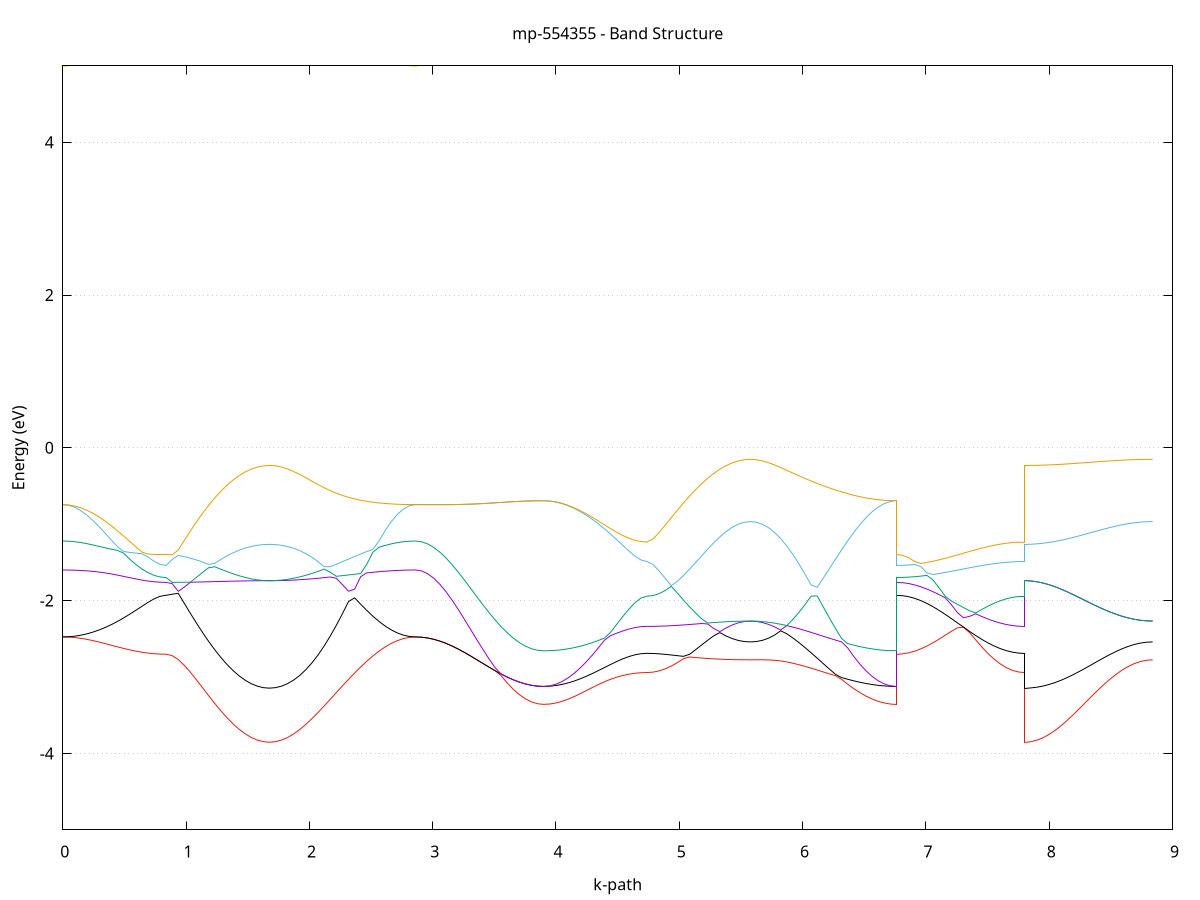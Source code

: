 set title 'mp-554355 - Band Structure'
set xlabel 'k-path'
set ylabel 'Energy (eV)'
set grid y
set yrange [-5:5]
set terminal png size 800,600
set output 'mp-554355_bands_gnuplot.png'
plot '-' using 1:2 with lines notitle, '-' using 1:2 with lines notitle, '-' using 1:2 with lines notitle, '-' using 1:2 with lines notitle, '-' using 1:2 with lines notitle, '-' using 1:2 with lines notitle, '-' using 1:2 with lines notitle, '-' using 1:2 with lines notitle, '-' using 1:2 with lines notitle, '-' using 1:2 with lines notitle, '-' using 1:2 with lines notitle, '-' using 1:2 with lines notitle, '-' using 1:2 with lines notitle, '-' using 1:2 with lines notitle, '-' using 1:2 with lines notitle, '-' using 1:2 with lines notitle, '-' using 1:2 with lines notitle, '-' using 1:2 with lines notitle, '-' using 1:2 with lines notitle, '-' using 1:2 with lines notitle, '-' using 1:2 with lines notitle, '-' using 1:2 with lines notitle, '-' using 1:2 with lines notitle, '-' using 1:2 with lines notitle, '-' using 1:2 with lines notitle, '-' using 1:2 with lines notitle, '-' using 1:2 with lines notitle, '-' using 1:2 with lines notitle, '-' using 1:2 with lines notitle, '-' using 1:2 with lines notitle, '-' using 1:2 with lines notitle, '-' using 1:2 with lines notitle, '-' using 1:2 with lines notitle, '-' using 1:2 with lines notitle, '-' using 1:2 with lines notitle, '-' using 1:2 with lines notitle, '-' using 1:2 with lines notitle, '-' using 1:2 with lines notitle, '-' using 1:2 with lines notitle, '-' using 1:2 with lines notitle, '-' using 1:2 with lines notitle, '-' using 1:2 with lines notitle, '-' using 1:2 with lines notitle, '-' using 1:2 with lines notitle, '-' using 1:2 with lines notitle, '-' using 1:2 with lines notitle, '-' using 1:2 with lines notitle, '-' using 1:2 with lines notitle, '-' using 1:2 with lines notitle, '-' using 1:2 with lines notitle, '-' using 1:2 with lines notitle, '-' using 1:2 with lines notitle, '-' using 1:2 with lines notitle, '-' using 1:2 with lines notitle, '-' using 1:2 with lines notitle, '-' using 1:2 with lines notitle, '-' using 1:2 with lines notitle, '-' using 1:2 with lines notitle, '-' using 1:2 with lines notitle, '-' using 1:2 with lines notitle, '-' using 1:2 with lines notitle, '-' using 1:2 with lines notitle, '-' using 1:2 with lines notitle, '-' using 1:2 with lines notitle
0.000000 -37.626251
0.049285 -37.626051
0.098571 -37.625751
0.147856 -37.625151
0.197142 -37.624351
0.246427 -37.623351
0.295713 -37.622151
0.344998 -37.620851
0.394284 -37.619551
0.443569 -37.618251
0.492855 -37.616851
0.542140 -37.615651
0.591426 -37.614451
0.640711 -37.613451
0.689997 -37.612651
0.739282 -37.612051
0.788568 -37.611651
0.837853 -37.611551
0.837853 -37.611551
0.887139 -37.611351
0.936424 -37.611051
0.985710 -37.610451
1.034995 -37.609651
1.084281 -37.608651
1.133566 -37.607551
1.182852 -37.606251
1.232137 -37.604951
1.281423 -37.603651
1.330708 -37.602351
1.379994 -37.601051
1.429279 -37.599951
1.478565 -37.598951
1.527850 -37.598151
1.577136 -37.597551
1.626421 -37.597151
1.675707 -37.597051
1.675707 -37.597051
1.725078 -37.597151
1.774449 -37.597551
1.823820 -37.598151
1.873191 -37.599051
1.922562 -37.600051
1.971933 -37.601351
2.021304 -37.602751
2.070675 -37.604351
2.120046 -37.606051
2.169417 -37.607851
2.218788 -37.609751
2.268159 -37.611651
2.317530 -37.613551
2.366901 -37.615351
2.416272 -37.617151
2.465643 -37.618951
2.515014 -37.620451
2.564385 -37.621951
2.613756 -37.623151
2.663127 -37.624251
2.712498 -37.625151
2.761869 -37.625751
2.811240 -37.626051
2.860611 -37.626251
2.860611 -37.626251
2.910099 -37.625551
2.959588 -37.623651
3.009077 -37.620551
3.058566 -37.616351
3.108055 -37.611051
3.157544 -37.604751
3.207033 -37.597651
3.256522 -37.589951
3.306011 -37.581751
3.355499 -37.573151
3.404988 -37.564551
3.454477 -37.555951
3.503966 -37.547651
3.553455 -37.539751
3.602944 -37.532551
3.652433 -37.526151
3.701922 -37.520651
3.751411 -37.516251
3.800899 -37.513051
3.850388 -37.511151
3.899877 -37.510451
3.899877 -37.510451
3.949163 -37.510351
3.998448 -37.510151
4.047734 -37.509751
4.097019 -37.509251
4.146305 -37.508651
4.195590 -37.507851
4.244876 -37.507051
4.294161 -37.506251
4.343447 -37.505351
4.392732 -37.504551
4.442018 -37.503751
4.491303 -37.503051
4.540589 -37.502351
4.589874 -37.501851
4.639160 -37.501451
4.688445 -37.501251
4.737731 -37.501151
4.737731 -37.501151
4.787016 -37.501051
4.836302 -37.500851
4.885587 -37.500451
4.934873 -37.499951
4.984158 -37.499351
5.033444 -37.498651
5.082729 -37.497851
5.132015 -37.497051
5.181300 -37.496151
5.230586 -37.495351
5.279871 -37.494551
5.329157 -37.493851
5.378442 -37.493151
5.427728 -37.492651
5.477013 -37.492351
5.526299 -37.492051
5.575584 -37.491951
5.575584 -37.491951
5.624955 -37.492051
5.674326 -37.492351
5.723697 -37.492651
5.773068 -37.493251
5.822439 -37.493851
5.871810 -37.494651
5.921181 -37.495551
5.970552 -37.496551
6.019923 -37.497651
6.069294 -37.498851
6.118665 -37.500051
6.168036 -37.501251
6.217407 -37.502451
6.266778 -37.503551
6.316149 -37.504751
6.365520 -37.505851
6.414891 -37.506851
6.464262 -37.507751
6.513633 -37.508551
6.563004 -37.509251
6.612375 -37.509751
6.661746 -37.510151
6.711117 -37.510351
6.760488 -37.510451
6.760488 -37.611551
6.809977 -37.610951
6.859466 -37.609151
6.908954 -37.606151
6.958443 -37.602051
7.007932 -37.597051
7.057421 -37.591051
7.106910 -37.584251
7.156399 -37.576851
7.205888 -37.569051
7.255377 -37.560951
7.304865 -37.552651
7.354354 -37.544551
7.403843 -37.536551
7.453332 -37.529051
7.502821 -37.522251
7.552310 -37.516151
7.601799 -37.510951
7.651288 -37.506751
7.700777 -37.503651
7.750265 -37.501751
7.799754 -37.501151
7.799754 -37.597051
7.849243 -37.596451
7.898732 -37.594751
7.948221 -37.591951
7.997710 -37.588051
8.047199 -37.583251
8.096688 -37.577551
8.146177 -37.571151
8.195665 -37.564051
8.245154 -37.556651
8.294643 -37.548851
8.344132 -37.541051
8.393621 -37.533251
8.443110 -37.525651
8.492599 -37.518551
8.542088 -37.512051
8.591576 -37.506251
8.641065 -37.501251
8.690554 -37.497251
8.740043 -37.494351
8.789532 -37.492551
8.839021 -37.491951
e
0.000000 -20.680451
0.049285 -20.681851
0.098571 -20.686451
0.147856 -20.694151
0.197142 -20.705851
0.246427 -20.721051
0.295713 -20.740151
0.344998 -20.763051
0.394284 -20.789051
0.443569 -20.817251
0.492855 -20.846451
0.542140 -20.875151
0.591426 -20.901751
0.640711 -20.925351
0.689997 -20.944851
0.739282 -20.959351
0.788568 -20.968351
0.837853 -20.971351
0.837853 -20.971351
0.887139 -20.971051
0.936424 -20.970451
0.985710 -20.969451
1.034995 -20.968051
1.084281 -20.966251
1.133566 -20.964351
1.182852 -20.962151
1.232137 -20.959851
1.281423 -20.957551
1.330708 -20.955251
1.379994 -20.953251
1.429279 -20.951151
1.478565 -20.949351
1.527850 -20.947951
1.577136 -20.946851
1.626421 -20.946151
1.675707 -20.945851
1.675707 -20.945851
1.725078 -20.945151
1.774449 -20.942651
1.823820 -20.938351
1.873191 -20.932551
1.922562 -20.924951
1.971933 -20.915751
2.021304 -20.905051
2.070675 -20.892851
2.120046 -20.879451
2.169417 -20.864751
2.218788 -20.849151
2.268159 -20.832251
2.317530 -20.814951
2.366901 -20.797351
2.416272 -20.779651
2.465643 -20.762251
2.515014 -20.745651
2.564385 -20.730051
2.613756 -20.715751
2.663127 -20.703451
2.712498 -20.693451
2.761869 -20.686251
2.811240 -20.681851
2.860611 -20.680451
2.860611 -20.680451
2.910099 -20.684051
2.959588 -20.695751
3.009077 -20.714951
3.058566 -20.740751
3.108055 -20.773151
3.157544 -20.811051
3.207033 -20.853351
3.256522 -20.899451
3.306011 -20.947651
3.355499 -20.997151
3.404988 -21.046851
3.454477 -21.095551
3.503966 -21.142351
3.553455 -21.185851
3.602944 -21.225851
3.652433 -21.260851
3.701922 -21.290751
3.751411 -21.314651
3.800899 -21.331951
3.850388 -21.342451
3.899877 -21.346151
3.899877 -21.346151
3.949163 -21.343051
3.998448 -21.333651
4.047734 -21.318551
4.097019 -21.297451
4.146305 -21.270751
4.195590 -21.238551
4.244876 -21.201551
4.294161 -21.160151
4.343447 -21.114851
4.392732 -21.066951
4.442018 -21.017051
4.491303 -20.966851
4.540589 -20.917851
4.589874 -20.872851
4.639160 -20.835451
4.688445 -20.810251
4.737731 -20.801051
4.737731 -20.801051
4.787016 -20.797951
4.836302 -20.788351
4.885587 -20.772351
4.934873 -20.750351
4.984158 -20.722551
5.033444 -20.689251
5.082729 -20.650951
5.132015 -20.608351
5.181300 -20.562151
5.230586 -20.513651
5.279871 -20.464151
5.329157 -20.415051
5.378442 -20.368751
5.427728 -20.327951
5.477013 -20.295451
5.526299 -20.274451
5.575584 -20.267051
5.575584 -20.267051
5.624955 -20.276251
5.674326 -20.302151
5.723697 -20.342651
5.773068 -20.394551
5.822439 -20.454651
5.871810 -20.520151
5.921181 -20.588851
5.970552 -20.659251
6.019923 -20.729551
6.069294 -20.799351
6.118665 -20.866851
6.168036 -20.931851
6.217407 -20.993651
6.266778 -21.051451
6.316149 -21.104951
6.365520 -21.154151
6.414891 -21.198051
6.464262 -21.236551
6.513633 -21.269651
6.563004 -21.296951
6.612375 -21.318351
6.661746 -21.333651
6.711117 -21.342951
6.760488 -21.346151
6.760488 -20.971351
6.809977 -20.968551
6.859466 -20.959751
6.908954 -20.945251
6.958443 -20.925451
7.007932 -20.900251
7.057421 -20.869951
7.106910 -20.834951
7.156399 -20.795551
7.205888 -20.752351
7.255377 -20.705651
7.304865 -20.656651
7.354354 -20.615651
7.403843 -20.648751
7.453332 -20.680351
7.502821 -20.709751
7.552310 -20.735951
7.601799 -20.758551
7.651288 -20.776951
7.700777 -20.790251
7.750265 -20.798451
7.799754 -20.801051
7.799754 -20.945851
7.849243 -20.943151
7.898732 -20.934651
7.948221 -20.920451
7.997710 -20.900751
8.047199 -20.875651
8.096688 -20.845551
8.146177 -20.810951
8.195665 -20.771951
8.245154 -20.729451
8.294643 -20.683251
8.344132 -20.634651
8.393621 -20.584351
8.443110 -20.533651
8.492599 -20.483251
8.542088 -20.434551
8.591576 -20.389251
8.641065 -20.348751
8.690554 -20.314651
8.740043 -20.288851
8.789532 -20.272551
8.839021 -20.267051
e
0.000000 -20.040451
0.049285 -20.046451
0.098571 -20.063551
0.147856 -20.089751
0.197142 -20.122151
0.246427 -20.157451
0.295713 -20.192751
0.344998 -20.225951
0.394284 -20.255751
0.443569 -20.280951
0.492855 -20.301651
0.542140 -20.318351
0.591426 -20.331051
0.640711 -20.340751
0.689997 -20.347751
0.739282 -20.352451
0.788568 -20.355351
0.837853 -20.356151
0.837853 -20.356151
0.887139 -20.363051
0.936424 -20.383251
0.985710 -20.415151
1.034995 -20.456351
1.084281 -20.504351
1.133566 -20.556751
1.182852 -20.611051
1.232137 -20.665251
1.281423 -20.717751
1.330708 -20.767051
1.379994 -20.812051
1.429279 -20.851351
1.478565 -20.884651
1.527850 -20.911151
1.577136 -20.930351
1.626421 -20.942051
1.675707 -20.945851
1.675707 -20.945851
1.725078 -20.943151
1.774449 -20.934551
1.823820 -20.920351
1.873191 -20.900651
1.922562 -20.875551
1.971933 -20.845251
2.021304 -20.810051
2.070675 -20.770151
2.120046 -20.726051
2.169417 -20.677951
2.218788 -20.626351
2.268159 -20.571851
2.317530 -20.514951
2.366901 -20.456551
2.416272 -20.397551
2.465643 -20.338751
2.515014 -20.281151
2.564385 -20.226051
2.613756 -20.175451
2.663127 -20.130251
2.712498 -20.092651
2.761869 -20.064251
2.811240 -20.046451
2.860611 -20.040451
2.860611 -20.040451
2.910099 -20.039651
2.959588 -20.037251
3.009077 -20.033451
3.058566 -20.028451
3.108055 -20.021851
3.157544 -20.014151
3.207033 -20.005351
3.256522 -19.996051
3.306011 -19.985851
3.355499 -19.974951
3.404988 -19.964551
3.454477 -19.953851
3.503966 -19.943551
3.553455 -19.933451
3.602944 -19.924451
3.652433 -19.916451
3.701922 -19.909651
3.751411 -19.904151
3.800899 -19.900551
3.850388 -19.898651
3.899877 -19.897751
3.899877 -19.897751
3.949163 -19.899151
3.998448 -19.904151
4.047734 -19.912451
4.097019 -19.924451
4.146305 -19.939951
4.195590 -19.959151
4.244876 -19.982051
4.294161 -20.008851
4.343447 -20.039351
4.392732 -20.073351
4.442018 -20.110051
4.491303 -20.148751
4.540589 -20.187551
4.589874 -20.224251
4.639160 -20.255551
4.688445 -20.277251
4.737731 -20.284851
4.737731 -20.284851
4.787016 -20.284851
4.836302 -20.284451
4.885587 -20.283751
4.934873 -20.282851
4.984158 -20.281651
5.033444 -20.280251
5.082729 -20.278651
5.132015 -20.277051
5.181300 -20.275251
5.230586 -20.273651
5.279871 -20.272251
5.329157 -20.270751
5.378442 -20.269551
5.427728 -20.268551
5.477013 -20.267751
5.526299 -20.267351
5.575584 -20.267051
5.575584 -20.267051
5.624955 -20.265551
5.674326 -20.261051
5.723697 -20.253651
5.773068 -20.243551
5.822439 -20.230751
5.871810 -20.215651
5.921181 -20.198051
5.970552 -20.178351
6.019923 -20.157251
6.069294 -20.134751
6.118665 -20.110951
6.168036 -20.086851
6.217407 -20.062651
6.266778 -20.038751
6.316149 -20.015551
6.365520 -19.993451
6.414891 -19.972751
6.464262 -19.954051
6.513633 -19.937451
6.563004 -19.923351
6.612375 -19.912251
6.661746 -19.904151
6.711117 -19.899351
6.760488 -19.897751
6.760488 -20.356151
6.809977 -20.358451
6.859466 -20.364751
6.908954 -20.375151
6.958443 -20.389951
7.007932 -20.408551
7.057421 -20.430851
7.106910 -20.456651
7.156399 -20.485051
7.205888 -20.515951
7.255377 -20.548251
7.304865 -20.581751
7.354354 -20.606051
7.403843 -20.554551
7.453332 -20.503551
7.502821 -20.454451
7.552310 -20.408351
7.601799 -20.367251
7.651288 -20.333051
7.700777 -20.306951
7.750265 -20.290651
7.799754 -20.284851
7.799754 -20.945851
7.849243 -20.943151
7.898732 -20.934651
7.948221 -20.920451
7.997710 -20.900751
8.047199 -20.875651
8.096688 -20.845551
8.146177 -20.810951
8.195665 -20.771951
8.245154 -20.729451
8.294643 -20.683251
8.344132 -20.634651
8.393621 -20.584351
8.443110 -20.533651
8.492599 -20.483251
8.542088 -20.434551
8.591576 -20.389251
8.641065 -20.348751
8.690554 -20.314651
8.740043 -20.288851
8.789532 -20.272551
8.839021 -20.267051
e
0.000000 -18.619151
0.049285 -18.619051
0.098571 -18.618751
0.147856 -18.618151
0.197142 -18.617451
0.246427 -18.616451
0.295713 -18.615451
0.344998 -18.614251
0.394284 -18.613051
0.443569 -18.611851
0.492855 -18.610651
0.542140 -18.609451
0.591426 -18.608451
0.640711 -18.607551
0.689997 -18.606751
0.739282 -18.606251
0.788568 -18.605951
0.837853 -18.605751
0.837853 -18.605751
0.887139 -18.597951
0.936424 -18.574951
0.985710 -18.538651
1.034995 -18.491351
1.084281 -18.435751
1.133566 -18.374751
1.182852 -18.335951
1.232137 -18.334151
1.281423 -18.332251
1.330708 -18.330451
1.379994 -18.328651
1.429279 -18.327051
1.478565 -18.325651
1.527850 -18.324551
1.577136 -18.323751
1.626421 -18.323151
1.675707 -18.323051
1.675707 -18.323051
1.725078 -18.323151
1.774449 -18.323751
1.823820 -18.324551
1.873191 -18.325751
1.922562 -18.327251
1.971933 -18.328951
2.021304 -18.330951
2.070675 -18.333251
2.120046 -18.335651
2.169417 -18.338151
2.218788 -18.340751
2.268159 -18.343451
2.317530 -18.346151
2.366901 -18.348751
2.416272 -18.387851
2.465643 -18.430751
2.515014 -18.470851
2.564385 -18.507451
2.613756 -18.539951
2.663127 -18.567551
2.712498 -18.589751
2.761869 -18.605951
2.811240 -18.615851
2.860611 -18.619151
2.860611 -18.619151
2.910099 -18.618351
2.959588 -18.616151
3.009077 -18.612351
3.058566 -18.607151
3.108055 -18.600751
3.157544 -18.593251
3.207033 -18.584651
3.256522 -18.575351
3.306011 -18.565351
3.355499 -18.555051
3.404988 -18.544551
3.454477 -18.534151
3.503966 -18.524051
3.553455 -18.514551
3.602944 -18.505751
3.652433 -18.497951
3.701922 -18.491251
3.751411 -18.485951
3.800899 -18.482051
3.850388 -18.479651
3.899877 -18.478851
3.899877 -18.478851
3.949163 -18.480151
3.998448 -18.484151
4.047734 -18.490451
4.097019 -18.499151
4.146305 -18.509651
4.195590 -18.521751
4.244876 -18.534951
4.294161 -18.548851
4.343447 -18.562851
4.392732 -18.576651
4.442018 -18.589651
4.491303 -18.601551
4.540589 -18.611851
4.589874 -18.620151
4.639160 -18.626351
4.688445 -18.630151
4.737731 -18.631351
4.737731 -18.631351
4.787016 -18.631251
4.836302 -18.631051
4.885587 -18.630551
4.934873 -18.629851
4.984158 -18.629151
5.033444 -18.628251
5.082729 -18.665251
5.132015 -18.724351
5.181300 -18.787051
5.230586 -18.851851
5.279871 -18.916951
5.329157 -18.979951
5.378442 -19.038251
5.427728 -19.088951
5.477013 -19.128651
5.526299 -19.154151
5.575584 -19.162951
5.575584 -19.162951
5.624955 -19.154151
5.674326 -19.128551
5.723697 -19.088851
5.773068 -19.037951
5.822439 -18.979151
5.871810 -18.915051
5.921181 -18.847751
5.970552 -18.779151
6.019923 -18.710451
6.069294 -18.642951
6.118665 -18.577251
6.168036 -18.551851
6.217407 -18.542651
6.266778 -18.533451
6.316149 -18.524551
6.365520 -18.516051
6.414891 -18.508051
6.464262 -18.500751
6.513633 -18.494351
6.563004 -18.488951
6.612375 -18.484551
6.661746 -18.481451
6.711117 -18.479551
6.760488 -18.478851
6.760488 -18.605751
6.809977 -18.605051
6.859466 -18.602851
6.908954 -18.599151
6.958443 -18.594251
7.007932 -18.588051
7.057421 -18.580751
7.106910 -18.572451
7.156399 -18.563451
7.205888 -18.553851
7.255377 -18.543851
7.304865 -18.533751
7.354354 -18.523751
7.403843 -18.514051
7.453332 -18.504851
7.502821 -18.496351
7.552310 -18.502651
7.601799 -18.545551
7.651288 -18.581451
7.700777 -18.608651
7.750265 -18.625551
7.799754 -18.631351
7.799754 -18.323051
7.849243 -18.328051
7.898732 -18.343051
7.948221 -18.367451
7.997710 -18.400851
8.047199 -18.442151
8.096688 -18.490251
8.146177 -18.544151
8.195665 -18.602351
8.245154 -18.663451
8.294643 -18.725951
8.344132 -18.788551
8.393621 -18.849851
8.443110 -18.908551
8.492599 -18.963451
8.542088 -19.013251
8.591576 -19.057251
8.641065 -19.094351
8.690554 -19.123951
8.740043 -19.145551
8.789532 -19.158551
8.839021 -19.162951
e
0.000000 -18.619151
0.049285 -18.610751
0.098571 -18.586351
0.147856 -18.548051
0.197142 -18.498551
0.246427 -18.441051
0.295713 -18.378451
0.344998 -18.356451
0.394284 -18.354651
0.443569 -18.352751
0.492855 -18.350851
0.542140 -18.349051
0.591426 -18.347451
0.640711 -18.346051
0.689997 -18.344851
0.739282 -18.344051
0.788568 -18.343551
0.837853 -18.343351
0.837853 -18.343351
0.887139 -18.343151
0.936424 -18.342651
0.985710 -18.341851
1.034995 -18.340651
1.084281 -18.339251
1.133566 -18.337751
1.182852 -18.310851
1.232137 -18.246351
1.281423 -18.183551
1.330708 -18.123951
1.379994 -18.069251
1.429279 -18.020751
1.478565 -17.979651
1.527850 -17.946551
1.577136 -17.922551
1.626421 -17.907851
1.675707 -17.902851
1.675707 -17.902851
1.725078 -17.905951
1.774449 -17.914751
1.823820 -17.929151
1.873191 -17.949151
1.922562 -17.974151
1.971933 -18.003851
2.021304 -18.037851
2.070675 -18.075451
2.120046 -18.116251
2.169417 -18.159551
2.218788 -18.204551
2.268159 -18.250551
2.317530 -18.297051
2.366901 -18.343051
2.416272 -18.351251
2.465643 -18.368251
2.515014 -18.415551
2.564385 -18.461051
2.613756 -18.503751
2.663127 -18.541951
2.712498 -18.574151
2.761869 -18.598551
2.811240 -18.613951
2.860611 -18.619151
2.860611 -18.619151
2.910099 -18.618351
2.959588 -18.616151
3.009077 -18.612351
3.058566 -18.607151
3.108055 -18.600751
3.157544 -18.593251
3.207033 -18.584651
3.256522 -18.575351
3.306011 -18.565351
3.355499 -18.555051
3.404988 -18.544551
3.454477 -18.534151
3.503966 -18.524051
3.553455 -18.514551
3.602944 -18.505751
3.652433 -18.497951
3.701922 -18.491251
3.751411 -18.485951
3.800899 -18.482051
3.850388 -18.479651
3.899877 -18.478851
3.899877 -18.478851
3.949163 -18.478751
3.998448 -18.478551
4.047734 -18.478251
4.097019 -18.477751
4.146305 -18.477151
4.195590 -18.476551
4.244876 -18.475851
4.294161 -18.475051
4.343447 -18.474251
4.392732 -18.473551
4.442018 -18.472751
4.491303 -18.472151
4.540589 -18.471551
4.589874 -18.471051
4.639160 -18.470751
4.688445 -18.470551
4.737731 -18.470451
4.737731 -18.470451
4.787016 -18.471751
4.836302 -18.475551
4.885587 -18.490851
4.934873 -18.523151
4.984158 -18.563651
5.033444 -18.611251
5.082729 -18.627251
5.132015 -18.626251
5.181300 -18.625151
5.230586 -18.624151
5.279871 -18.623151
5.329157 -18.622251
5.378442 -18.621551
5.427728 -18.620851
5.477013 -18.620451
5.526299 -18.620151
5.575584 -18.620051
5.575584 -18.620051
5.624955 -18.619451
5.674326 -18.617751
5.723697 -18.614951
5.773068 -18.611151
5.822439 -18.606351
5.871810 -18.600551
5.921181 -18.593951
5.970552 -18.586551
6.019923 -18.578551
6.069294 -18.569951
6.118665 -18.561051
6.168036 -18.549951
6.217407 -18.540751
6.266778 -18.531651
6.316149 -18.522851
6.365520 -18.514551
6.414891 -18.506851
6.464262 -18.499751
6.513633 -18.493651
6.563004 -18.488451
6.612375 -18.484351
6.661746 -18.481251
6.711117 -18.479451
6.760488 -18.478851
6.760488 -18.343351
6.809977 -18.344551
6.859466 -18.347951
6.908954 -18.353451
6.958443 -18.360751
7.007932 -18.369251
7.057421 -18.378651
7.106910 -18.388451
7.156399 -18.398151
7.205888 -18.407451
7.255377 -18.415851
7.304865 -18.423251
7.354354 -18.429651
7.403843 -18.434851
7.453332 -18.438951
7.502821 -18.454551
7.552310 -18.488851
7.601799 -18.482451
7.651288 -18.477251
7.700777 -18.473551
7.750265 -18.471251
7.799754 -18.470451
7.799754 -17.902851
7.849243 -17.906051
7.898732 -17.915251
7.948221 -17.930351
7.997710 -17.951351
8.047199 -17.977951
8.096688 -18.009851
8.146177 -18.046851
8.195665 -18.088251
8.245154 -18.133751
8.294643 -18.182451
8.344132 -18.233751
8.393621 -18.286751
8.443110 -18.340451
8.492599 -18.393651
8.542088 -18.444751
8.591576 -18.492451
8.641065 -18.535051
8.690554 -18.570551
8.740043 -18.597451
8.789532 -18.614251
8.839021 -18.620051
e
0.000000 -18.363951
0.049285 -18.363751
0.098571 -18.363251
0.147856 -18.362451
0.197142 -18.361251
0.246427 -18.359851
0.295713 -18.358251
0.344998 -18.313451
0.394284 -18.248651
0.443569 -18.185651
0.492855 -18.126351
0.542140 -18.072151
0.591426 -18.024351
0.640711 -17.983851
0.689997 -17.951551
0.739282 -17.928051
0.788568 -17.913851
0.837853 -17.908951
0.837853 -17.908951
0.887139 -17.908951
0.936424 -17.908751
0.985710 -17.908551
1.034995 -17.908251
1.084281 -17.907851
1.133566 -17.907351
1.182852 -17.906851
1.232137 -17.906351
1.281423 -17.905751
1.330708 -17.905251
1.379994 -17.904751
1.429279 -17.904251
1.478565 -17.903851
1.527850 -17.903451
1.577136 -17.903151
1.626421 -17.903051
1.675707 -17.902851
1.675707 -17.902851
1.725078 -17.905051
1.774449 -17.911151
1.823820 -17.921351
1.873191 -17.935551
1.922562 -17.953751
1.971933 -17.975851
2.021304 -18.001751
2.070675 -18.031251
2.120046 -18.064351
2.169417 -18.100851
2.218788 -18.140251
2.268159 -18.182351
2.317530 -18.226851
2.366901 -18.273051
2.416272 -18.320451
2.465643 -18.353651
2.515014 -18.355951
2.564385 -18.357951
2.613756 -18.359751
2.663127 -18.361151
2.712498 -18.362351
2.761869 -18.363251
2.811240 -18.363751
2.860611 -18.363951
2.860611 -18.363951
2.910099 -18.362551
2.959588 -18.358251
3.009077 -18.351251
3.058566 -18.341651
3.108055 -18.329751
3.157544 -18.315751
3.207033 -18.300051
3.256522 -18.283051
3.306011 -18.265051
3.355499 -18.246551
3.404988 -18.227851
3.454477 -18.209251
3.503966 -18.191451
3.553455 -18.174551
3.602944 -18.159151
3.652433 -18.145451
3.701922 -18.133751
3.751411 -18.124451
3.800899 -18.117651
3.850388 -18.113451
3.899877 -18.112051
3.899877 -18.112051
3.949163 -18.115051
3.998448 -18.123851
4.047734 -18.138251
4.097019 -18.157751
4.146305 -18.181451
4.195590 -18.208551
4.244876 -18.238051
4.294161 -18.268951
4.343447 -18.300051
4.392732 -18.330451
4.442018 -18.358851
4.491303 -18.384551
4.540589 -18.406651
4.589874 -18.424551
4.639160 -18.437551
4.688445 -18.445551
4.737731 -18.448151
4.737731 -18.448151
4.787016 -18.452951
4.836302 -18.467351
4.885587 -18.481851
4.934873 -18.490351
4.984158 -18.500651
5.033444 -18.512451
5.082729 -18.525451
5.132015 -18.539051
5.181300 -18.552851
5.230586 -18.566351
5.279871 -18.579151
5.329157 -18.590751
5.378442 -18.600851
5.427728 -18.609051
5.477013 -18.615051
5.526299 -18.618751
5.575584 -18.620051
5.575584 -18.620051
5.624955 -18.619451
5.674326 -18.617651
5.723697 -18.614751
5.773068 -18.610651
5.822439 -18.605651
5.871810 -18.599651
5.921181 -18.592751
5.970552 -18.585151
6.019923 -18.576851
6.069294 -18.568151
6.118665 -18.559151
6.168036 -18.514151
6.217407 -18.454251
6.266778 -18.398051
6.316149 -18.346051
6.365520 -18.298651
6.414891 -18.255951
6.464262 -18.218451
6.513633 -18.186351
6.563004 -18.159851
6.612375 -18.139051
6.661746 -18.124051
6.711117 -18.115051
6.760488 -18.112051
6.760488 -17.908951
6.809977 -17.912051
6.859466 -17.921251
6.908954 -17.936451
6.958443 -17.957551
7.007932 -17.984351
7.057421 -18.016451
7.106910 -18.053651
7.156399 -18.095351
7.205888 -18.141051
7.255377 -18.190051
7.304865 -18.241751
7.354354 -18.295251
7.403843 -18.349351
7.453332 -18.402851
7.502821 -18.442151
7.552310 -18.444451
7.601799 -18.446051
7.651288 -18.447151
7.700777 -18.447751
7.750265 -18.448051
7.799754 -18.448151
7.799754 -17.902851
7.849243 -17.906051
7.898732 -17.915251
7.948221 -17.930351
7.997710 -17.951351
8.047199 -17.977951
8.096688 -18.009851
8.146177 -18.046851
8.195665 -18.088251
8.245154 -18.133751
8.294643 -18.182451
8.344132 -18.233751
8.393621 -18.286751
8.443110 -18.340451
8.492599 -18.393651
8.542088 -18.444751
8.591576 -18.492451
8.641065 -18.535051
8.690554 -18.570551
8.740043 -18.597451
8.789532 -18.614251
8.839021 -18.620051
e
0.000000 -2.475551
0.049285 -2.477751
0.098571 -2.484051
0.147856 -2.494151
0.197142 -2.507851
0.246427 -2.524351
0.295713 -2.543151
0.344998 -2.563451
0.394284 -2.584451
0.443569 -2.605451
0.492855 -2.625651
0.542140 -2.644351
0.591426 -2.661051
0.640711 -2.675351
0.689997 -2.686751
0.739282 -2.695051
0.788568 -2.700051
0.837853 -2.701751
0.837853 -2.701751
0.887139 -2.720251
0.936424 -2.771851
0.985710 -2.847251
1.034995 -2.937951
1.084281 -3.037251
1.133566 -3.140451
1.182852 -3.243951
1.232137 -3.345051
1.281423 -3.441351
1.330708 -3.530951
1.379994 -3.612051
1.429279 -3.683251
1.478565 -3.743251
1.527850 -3.791051
1.577136 -3.825751
1.626421 -3.846851
1.675707 -3.853851
1.675707 -3.853851
1.725078 -3.846851
1.774449 -3.825751
1.823820 -3.791351
1.873191 -3.744551
1.922562 -3.686551
1.971933 -3.619151
2.021304 -3.544051
2.070675 -3.463151
2.120046 -3.378351
2.169417 -3.291251
2.218788 -3.203451
2.268159 -3.116051
2.317530 -3.030351
2.366901 -2.947351
2.416272 -2.867951
2.465643 -2.793251
2.515014 -2.724251
2.564385 -2.661851
2.613756 -2.607151
2.663127 -2.560951
2.712498 -2.524151
2.761869 -2.497351
2.811240 -2.481051
2.860611 -2.475551
2.860611 -2.475551
2.910099 -2.479051
2.959588 -2.489451
3.009077 -2.506651
3.058566 -2.530151
3.108055 -2.559751
3.157544 -2.594651
3.207033 -2.634151
3.256522 -2.677551
3.306011 -2.723651
3.355499 -2.771651
3.404988 -2.820351
3.454477 -2.868651
3.503966 -2.915351
3.553455 -2.980051
3.602944 -3.076151
3.652433 -3.159851
3.701922 -3.229951
3.751411 -3.285551
3.800899 -3.325751
3.850388 -3.350151
3.899877 -3.358251
3.899877 -3.358251
3.949163 -3.353851
3.998448 -3.340651
4.047734 -3.319451
4.097019 -3.291151
4.146305 -3.257151
4.195590 -3.219051
4.244876 -3.178651
4.294161 -3.137951
4.343447 -3.098751
4.392732 -3.062451
4.442018 -3.030251
4.491303 -3.002951
4.540589 -2.980651
4.589874 -2.963551
4.639160 -2.951351
4.688445 -2.944151
4.737731 -2.941851
4.737731 -2.941851
4.787016 -2.936251
4.836302 -2.919951
4.885587 -2.893151
4.934873 -2.856851
4.984158 -2.812151
5.033444 -2.760451
5.082729 -2.737951
5.132015 -2.745551
5.181300 -2.752151
5.230586 -2.757951
5.279871 -2.762751
5.329157 -2.766651
5.378442 -2.769751
5.427728 -2.772151
5.477013 -2.773751
5.526299 -2.774651
5.575584 -2.775051
5.575584 -2.775051
5.624955 -2.774751
5.674326 -2.774651
5.723697 -2.776251
5.773068 -2.781151
5.822439 -2.790051
5.871810 -2.803051
5.921181 -2.819651
5.970552 -2.839151
6.019923 -2.861051
6.069294 -2.884551
6.118665 -2.909051
6.168036 -2.934151
6.217407 -2.959251
6.266778 -2.983851
6.316149 -3.031751
6.365520 -3.094351
6.414891 -3.152251
6.464262 -3.204351
6.513633 -3.249851
6.563004 -3.288051
6.612375 -3.318451
6.661746 -3.340451
6.711117 -3.353751
6.760488 -3.358251
6.760488 -2.701751
6.809977 -2.697151
6.859466 -2.683751
6.908954 -2.661751
6.958443 -2.631851
7.007932 -2.594951
7.057421 -2.552151
7.106910 -2.504651
7.156399 -2.454051
7.205888 -2.402751
7.255377 -2.356451
7.304865 -2.348051
7.354354 -2.418851
7.403843 -2.513951
7.453332 -2.606351
7.502821 -2.690651
7.552310 -2.764751
7.601799 -2.827151
7.651288 -2.876751
7.700777 -2.912751
7.750265 -2.934551
7.799754 -2.941851
7.799754 -3.853851
7.849243 -3.847351
7.898732 -3.827951
7.948221 -3.796151
7.997710 -3.752951
8.047199 -3.699351
8.096688 -3.636951
8.146177 -3.567351
8.195665 -3.492251
8.245154 -3.413551
8.294643 -3.333051
8.344132 -3.252651
8.393621 -3.174051
8.443110 -3.098951
8.492599 -3.028951
8.542088 -2.965351
8.591576 -2.909451
8.641065 -2.862251
8.690554 -2.824551
8.740043 -2.797151
8.789532 -2.780551
8.839021 -2.775051
e
0.000000 -2.475551
0.049285 -2.473051
0.098571 -2.465251
0.147856 -2.452351
0.197142 -2.434351
0.246427 -2.411451
0.295713 -2.383551
0.344998 -2.350951
0.394284 -2.313851
0.443569 -2.272551
0.492855 -2.227251
0.542140 -2.178751
0.591426 -2.127751
0.640711 -2.075551
0.689997 -2.024351
0.739282 -1.978151
0.788568 -1.943851
0.837853 -1.930651
0.837853 -1.930651
0.887139 -1.916351
0.936424 -1.904451
0.985710 -2.036451
1.034995 -2.167451
1.084281 -2.294951
1.133566 -2.417651
1.182852 -2.533951
1.232137 -2.642851
1.281423 -2.743251
1.330708 -2.834051
1.379994 -2.914551
1.429279 -2.983951
1.478565 -3.041651
1.527850 -3.087051
1.577136 -3.119751
1.626421 -3.139551
1.675707 -3.146151
1.675707 -3.146151
1.725078 -3.139451
1.774449 -3.119551
1.823820 -3.086151
1.873191 -3.039151
1.922562 -2.978251
1.971933 -2.903251
2.021304 -2.814051
2.070675 -2.710651
2.120046 -2.593551
2.169417 -2.463551
2.218788 -2.322151
2.268159 -2.171051
2.317530 -2.012751
2.366901 -1.963651
2.416272 -2.048151
2.465643 -2.128851
2.515014 -2.204151
2.564385 -2.272351
2.613756 -2.332251
2.663127 -2.382651
2.712498 -2.422851
2.761869 -2.451951
2.811240 -2.469651
2.860611 -2.475551
2.860611 -2.475551
2.910099 -2.479051
2.959588 -2.489451
3.009077 -2.506651
3.058566 -2.530151
3.108055 -2.559751
3.157544 -2.594651
3.207033 -2.634151
3.256522 -2.677551
3.306011 -2.723651
3.355499 -2.771651
3.404988 -2.820351
3.454477 -2.868651
3.503966 -2.915351
3.553455 -2.959451
3.602944 -2.999851
3.652433 -3.035751
3.701922 -3.066351
3.751411 -3.090851
3.800899 -3.108751
3.850388 -3.119651
3.899877 -3.123351
3.899877 -3.123351
3.949163 -3.120451
3.998448 -3.111851
4.047734 -3.097651
4.097019 -3.078051
4.146305 -3.053551
4.195590 -3.024451
4.244876 -2.991451
4.294161 -2.955151
4.343447 -2.916451
4.392732 -2.876551
4.442018 -2.836751
4.491303 -2.798351
4.540589 -2.763251
4.589874 -2.733251
4.639160 -2.710151
4.688445 -2.695451
4.737731 -2.690451
4.737731 -2.690451
4.787016 -2.692051
4.836302 -2.696651
4.885587 -2.703551
4.934873 -2.711851
4.984158 -2.720751
5.033444 -2.729551
5.082729 -2.703351
5.132015 -2.642751
5.181300 -2.580651
5.230586 -2.519051
5.279871 -2.460251
5.329157 -2.418851
5.378442 -2.462251
5.427728 -2.496351
5.477013 -2.520951
5.526299 -2.535851
5.575584 -2.540751
5.575584 -2.540751
5.624955 -2.535751
5.674326 -2.520051
5.723697 -2.492151
5.773068 -2.450751
5.822439 -2.395551
5.871810 -2.433951
5.921181 -2.489151
5.970552 -2.549951
6.019923 -2.615051
6.069294 -2.683551
6.118665 -2.753951
6.168036 -2.825151
6.217407 -2.896051
6.266778 -2.965251
6.316149 -3.007451
6.365520 -3.029751
6.414891 -3.050251
6.464262 -3.068751
6.513633 -3.084951
6.563004 -3.098451
6.612375 -3.109251
6.661746 -3.116951
6.711117 -3.121751
6.760488 -3.123351
6.760488 -1.930651
6.809977 -1.935051
6.859466 -1.948351
6.908954 -1.970051
6.958443 -1.999751
7.007932 -2.036551
7.057421 -2.079551
7.106910 -2.127751
7.156399 -2.179851
7.205888 -2.234851
7.255377 -2.291351
7.304865 -2.346051
7.354354 -2.403751
7.403843 -2.457151
7.453332 -2.507251
7.502821 -2.552851
7.552310 -2.593151
7.601799 -2.627251
7.651288 -2.654551
7.700777 -2.674351
7.750265 -2.686451
7.799754 -2.690451
7.799754 -3.146151
7.849243 -3.143051
7.898732 -3.134051
7.948221 -3.119151
7.997710 -3.098651
8.047199 -3.072851
8.096688 -3.042251
8.146177 -3.007251
8.195665 -2.968551
8.245154 -2.926951
8.294643 -2.883251
8.344132 -2.838251
8.393621 -2.792951
8.443110 -2.748451
8.492599 -2.705751
8.542088 -2.666051
8.591576 -2.630251
8.641065 -2.599351
8.690554 -2.574351
8.740043 -2.555851
8.789532 -2.544551
8.839021 -2.540751
e
0.000000 -1.599051
0.049285 -1.599751
0.098571 -1.601851
0.147856 -1.605351
0.197142 -1.610551
0.246427 -1.617551
0.295713 -1.626551
0.344998 -1.637751
0.394284 -1.650951
0.443569 -1.666151
0.492855 -1.682551
0.542140 -1.699451
0.591426 -1.715851
0.640711 -1.730951
0.689997 -1.743651
0.739282 -1.753351
0.788568 -1.759351
0.837853 -1.761451
0.837853 -1.761451
0.887139 -1.777351
0.936424 -1.877651
0.985710 -1.822951
1.034995 -1.760251
1.084281 -1.757051
1.133566 -1.755351
1.182852 -1.753451
1.232137 -1.751451
1.281423 -1.749451
1.330708 -1.747451
1.379994 -1.745551
1.429279 -1.743751
1.478565 -1.742251
1.527850 -1.741051
1.577136 -1.740151
1.626421 -1.739551
1.675707 -1.739351
1.675707 -1.739351
1.725078 -1.738851
1.774449 -1.737251
1.823820 -1.734651
1.873191 -1.730951
1.922562 -1.726351
1.971933 -1.720751
2.021304 -1.714451
2.070675 -1.707251
2.120046 -1.699451
2.169417 -1.691051
2.218788 -1.707651
2.268159 -1.791251
2.317530 -1.877351
2.366901 -1.849951
2.416272 -1.685651
2.465643 -1.637151
2.515014 -1.629051
2.564385 -1.621651
2.613756 -1.615051
2.663127 -1.609451
2.712498 -1.605051
2.761869 -1.601751
2.811240 -1.599751
2.860611 -1.599051
2.860611 -1.599051
2.910099 -1.611551
2.959588 -1.648251
3.009077 -1.707651
3.058566 -1.787251
3.108055 -1.884051
3.157544 -1.994651
3.207033 -2.115351
3.256522 -2.242751
3.306011 -2.373551
3.355499 -2.504651
3.404988 -2.633251
3.454477 -2.756751
3.503966 -2.873051
3.553455 -2.959451
3.602944 -2.999851
3.652433 -3.035751
3.701922 -3.066351
3.751411 -3.090851
3.800899 -3.108751
3.850388 -3.119651
3.899877 -3.123351
3.899877 -3.123351
3.949163 -3.116251
3.998448 -3.095151
4.047734 -3.060451
4.097019 -3.012851
4.146305 -2.953151
4.195590 -2.882551
4.244876 -2.802251
4.294161 -2.713851
4.343447 -2.618851
4.392732 -2.518951
4.442018 -2.458751
4.491303 -2.427251
4.540589 -2.398051
4.589874 -2.372951
4.639160 -2.353651
4.688445 -2.341551
4.737731 -2.337451
4.737731 -2.337451
4.787016 -2.336851
4.836302 -2.335151
4.885587 -2.332351
4.934873 -2.328651
4.984158 -2.323951
5.033444 -2.318651
5.082729 -2.312651
5.132015 -2.306451
5.181300 -2.299951
5.230586 -2.306151
5.279871 -2.366651
5.329157 -2.406251
5.378442 -2.359051
5.427728 -2.320251
5.477013 -2.291451
5.526299 -2.273751
5.575584 -2.267751
5.575584 -2.267751
5.624955 -2.272651
5.674326 -2.287251
5.723697 -2.311251
5.773068 -2.344151
5.822439 -2.385251
5.871810 -2.327051
5.921181 -2.346751
5.970552 -2.368451
6.019923 -2.391651
6.069294 -2.416151
6.118665 -2.441251
6.168036 -2.466751
6.217407 -2.492051
6.266778 -2.516751
6.316149 -2.540551
6.365520 -2.618451
6.414891 -2.730651
6.464262 -2.830951
6.513633 -2.918051
6.563004 -2.990751
6.612375 -3.048251
6.661746 -3.089751
6.711117 -3.114851
6.760488 -3.123351
6.760488 -1.761451
6.809977 -1.765151
6.859466 -1.776251
6.908954 -1.794251
6.958443 -1.818551
7.007932 -1.848451
7.057421 -1.883051
7.106910 -1.921351
7.156399 -1.962351
7.205888 -2.051551
7.255377 -2.156751
7.304865 -2.224351
7.354354 -2.206151
7.403843 -2.171751
7.453332 -2.208151
7.502821 -2.240851
7.552310 -2.269551
7.601799 -2.293451
7.651288 -2.312551
7.700777 -2.326351
7.750265 -2.334651
7.799754 -2.337451
7.799754 -1.739351
7.849243 -1.742751
7.898732 -1.752751
7.948221 -1.769051
7.997710 -1.791151
8.047199 -1.818351
8.096688 -1.849951
8.146177 -1.884951
8.195665 -1.922551
8.245154 -1.961651
8.294643 -2.001251
8.344132 -2.040651
8.393621 -2.078751
8.443110 -2.114951
8.492599 -2.148451
8.542088 -2.178651
8.591576 -2.205051
8.641065 -2.227151
8.690554 -2.244751
8.740043 -2.257451
8.789532 -2.265151
8.839021 -2.267751
e
0.000000 -1.220051
0.049285 -1.222451
0.098571 -1.229451
0.147856 -1.240651
0.197142 -1.255251
0.246427 -1.272351
0.295713 -1.290751
0.344998 -1.309351
0.394284 -1.327151
0.443569 -1.343251
0.492855 -1.378351
0.542140 -1.456151
0.591426 -1.525751
0.640711 -1.585451
0.689997 -1.633651
0.739282 -1.668951
0.788568 -1.690551
0.837853 -1.697751
0.837853 -1.697751
0.887139 -1.761251
0.936424 -1.760751
0.985710 -1.759851
1.034995 -1.758551
1.084281 -1.695051
1.133566 -1.630851
1.182852 -1.569651
1.232137 -1.557051
1.281423 -1.588551
1.330708 -1.619251
1.379994 -1.648151
1.429279 -1.674251
1.478565 -1.696751
1.527850 -1.714951
1.577136 -1.728351
1.626421 -1.736651
1.675707 -1.739351
1.675707 -1.739351
1.725078 -1.737351
1.774449 -1.731151
1.823820 -1.721051
1.873191 -1.707051
1.922562 -1.689351
1.971933 -1.668251
2.021304 -1.644051
2.070675 -1.617051
2.120046 -1.587751
2.169417 -1.628351
2.218788 -1.682251
2.268159 -1.673251
2.317530 -1.663951
2.366901 -1.654851
2.416272 -1.645851
2.465643 -1.523351
2.515014 -1.366551
2.564385 -1.301551
2.613756 -1.277751
2.663127 -1.257651
2.712498 -1.241451
2.761869 -1.229651
2.811240 -1.222451
2.860611 -1.220051
2.860611 -1.220051
2.910099 -1.229651
2.959588 -1.258051
3.009077 -1.304151
3.058566 -1.366351
3.108055 -1.442551
3.157544 -1.530351
3.207033 -1.626951
3.256522 -1.729851
3.306011 -1.836251
3.355499 -1.943551
3.404988 -2.049651
3.454477 -2.152051
3.503966 -2.248851
3.553455 -2.338351
3.602944 -2.419051
3.652433 -2.489451
3.701922 -2.548551
3.751411 -2.595551
3.800899 -2.629551
3.850388 -2.650151
3.899877 -2.657051
3.899877 -2.657051
3.949163 -2.655451
3.998448 -2.650651
4.047734 -2.642551
4.097019 -2.631151
4.146305 -2.616251
4.195590 -2.597851
4.244876 -2.575751
4.294161 -2.550251
4.343447 -2.521651
4.392732 -2.490751
4.442018 -2.416251
4.491303 -2.312751
4.540589 -2.211151
4.589874 -2.114951
4.639160 -2.029951
4.688445 -1.966951
4.737731 -1.942551
4.737731 -1.942551
4.787016 -1.933951
4.836302 -1.908651
4.885587 -1.867851
4.934873 -1.813351
4.984158 -1.900151
5.033444 -1.992451
5.082729 -2.080051
5.132015 -2.162151
5.181300 -2.237751
5.230586 -2.293651
5.279871 -2.287551
5.329157 -2.282051
5.378442 -2.277151
5.427728 -2.273151
5.477013 -2.270151
5.526299 -2.268351
5.575584 -2.267751
5.575584 -2.267751
5.624955 -2.269551
5.674326 -2.274751
5.723697 -2.283251
5.773068 -2.294951
5.822439 -2.309651
5.871810 -2.326751
5.921181 -2.245651
5.970552 -2.153251
6.019923 -2.051351
6.069294 -1.941351
6.118665 -1.939151
6.168036 -2.083751
6.217407 -2.226351
6.266778 -2.364351
6.316149 -2.495751
6.365520 -2.562851
6.414891 -2.583551
6.464262 -2.602151
6.513633 -2.618351
6.563004 -2.631951
6.612375 -2.642851
6.661746 -2.650651
6.711117 -2.655451
6.760488 -2.657051
6.760488 -1.697751
6.809977 -1.696551
6.859466 -1.693051
6.908954 -1.687251
6.958443 -1.679451
7.007932 -1.669751
7.057421 -1.729751
7.106910 -1.832551
7.156399 -1.941051
7.205888 -2.004951
7.255377 -2.048251
7.304865 -2.091051
7.354354 -2.132551
7.403843 -2.161951
7.453332 -2.116251
7.502821 -2.073451
7.552310 -2.035251
7.601799 -2.002851
7.651288 -1.976851
7.700777 -1.957951
7.750265 -1.946351
7.799754 -1.942551
7.799754 -1.739351
7.849243 -1.742751
7.898732 -1.752751
7.948221 -1.769051
7.997710 -1.791151
8.047199 -1.818351
8.096688 -1.849951
8.146177 -1.884951
8.195665 -1.922551
8.245154 -1.961651
8.294643 -2.001251
8.344132 -2.040651
8.393621 -2.078751
8.443110 -2.114951
8.492599 -2.148451
8.542088 -2.178651
8.591576 -2.205051
8.641065 -2.227151
8.690554 -2.244751
8.740043 -2.257451
8.789532 -2.265151
8.839021 -2.267751
e
0.000000 -0.743351
0.049285 -0.752751
0.098571 -0.780451
0.147856 -0.824951
0.197142 -0.884051
0.246427 -0.955051
0.295713 -1.034851
0.344998 -1.120051
0.394284 -1.207751
0.443569 -1.294751
0.492855 -1.357351
0.542140 -1.368951
0.591426 -1.378351
0.640711 -1.385551
0.689997 -1.428251
0.739282 -1.484451
0.788568 -1.524951
0.837853 -1.540151
0.837853 -1.540151
0.887139 -1.461751
0.936424 -1.409351
0.985710 -1.424151
1.034995 -1.443951
1.084281 -1.468151
1.133566 -1.495751
1.182852 -1.525751
1.232137 -1.512851
1.281423 -1.461251
1.330708 -1.415251
1.379994 -1.375151
1.429279 -1.341051
1.478565 -1.313151
1.527850 -1.291451
1.577136 -1.275951
1.626421 -1.266551
1.675707 -1.263451
1.675707 -1.263451
1.725078 -1.266651
1.774449 -1.276051
1.823820 -1.292251
1.873191 -1.315451
1.922562 -1.346351
1.971933 -1.385551
2.021304 -1.433351
2.070675 -1.490151
2.120046 -1.555451
2.169417 -1.556451
2.218788 -1.523751
2.268159 -1.490151
2.317530 -1.456151
2.366901 -1.422351
2.416272 -1.389451
2.465643 -1.357951
2.515014 -1.328451
2.564385 -1.219251
2.613756 -1.085151
2.663127 -0.968451
2.712498 -0.872951
2.761869 -0.801951
2.811240 -0.758151
2.860611 -0.743351
2.860611 -0.743351
2.910099 -0.743451
2.959588 -0.743651
3.009077 -0.743951
3.058566 -0.744051
3.108055 -0.743851
3.157544 -0.743151
3.207033 -0.741951
3.256522 -0.739951
3.306011 -0.737151
3.355499 -0.733651
3.404988 -0.729551
3.454477 -0.724951
3.503966 -0.719951
3.553455 -0.714851
3.602944 -0.709851
3.652433 -0.705251
3.701922 -0.701051
3.751411 -0.697651
3.800899 -0.695051
3.850388 -0.693451
3.899877 -0.692951
3.899877 -0.692951
3.949163 -0.697051
3.998448 -0.709151
4.047734 -0.729051
4.097019 -0.756751
4.146305 -0.791651
4.195590 -0.833351
4.244876 -0.881551
4.294161 -0.935751
4.343447 -0.995251
4.392732 -1.059651
4.442018 -1.128351
4.491303 -1.200251
4.540589 -1.274051
4.589874 -1.347351
4.639160 -1.415251
4.688445 -1.467651
4.737731 -1.488551
4.737731 -1.488551
4.787016 -1.528551
4.836302 -1.612051
4.885587 -1.707251
4.934873 -1.804451
4.984158 -1.747251
5.033444 -1.671851
5.082729 -1.589551
5.132015 -1.502751
5.181300 -1.414151
5.230586 -1.326451
5.279871 -1.242551
5.329157 -1.165351
5.378442 -1.097451
5.427728 -1.041651
5.477013 -0.999951
5.526299 -0.974251
5.575584 -0.965551
5.575584 -0.965551
5.624955 -0.974251
5.674326 -1.000751
5.723697 -1.045151
5.773068 -1.107551
5.822439 -1.187651
5.871810 -1.284551
5.921181 -1.396451
5.970552 -1.520751
6.019923 -1.654651
6.069294 -1.795151
6.118665 -1.825051
6.168036 -1.704451
6.217407 -1.581351
6.266778 -1.457951
6.316149 -1.336451
6.365520 -1.219251
6.414891 -1.108551
6.464262 -1.006651
6.513633 -0.915951
6.563004 -0.838451
6.612375 -0.776051
6.661746 -0.730351
6.711117 -0.702351
6.760488 -0.692951
6.760488 -1.540151
6.809977 -1.538551
6.859466 -1.533651
6.908954 -1.525651
6.958443 -1.554351
7.007932 -1.636051
7.057421 -1.658451
7.106910 -1.645551
7.156399 -1.631551
7.205888 -1.616751
7.255377 -1.601351
7.304865 -1.585751
7.354354 -1.570251
7.403843 -1.555351
7.453332 -1.541151
7.502821 -1.528251
7.552310 -1.516651
7.601799 -1.506851
7.651288 -1.498951
7.700777 -1.493251
7.750265 -1.489751
7.799754 -1.488551
7.799754 -1.263451
7.849243 -1.261951
7.898732 -1.257251
7.948221 -1.249451
7.997710 -1.238851
8.047199 -1.225551
8.096688 -1.209851
8.146177 -1.192051
8.195665 -1.172451
8.245154 -1.151551
8.294643 -1.129751
8.344132 -1.107551
8.393621 -1.085351
8.443110 -1.063751
8.492599 -1.043251
8.542088 -1.024251
8.591576 -1.007251
8.641065 -0.992751
8.690554 -0.981051
8.740043 -0.972551
8.789532 -0.967251
8.839021 -0.965551
e
0.000000 -0.743351
0.049285 -0.748151
0.098571 -0.762551
0.147856 -0.786151
0.197142 -0.818451
0.246427 -0.859051
0.295713 -0.907051
0.344998 -0.961551
0.394284 -1.021651
0.443569 -1.086251
0.492855 -1.154151
0.542140 -1.224051
0.591426 -1.294451
0.640711 -1.363451
0.689997 -1.390851
0.739282 -1.394451
0.788568 -1.396451
0.837853 -1.397151
0.837853 -1.397151
0.887139 -1.400251
0.936424 -1.337951
0.985710 -1.211351
1.034995 -1.087851
1.084281 -0.969451
1.133566 -0.857351
1.182852 -0.752751
1.232137 -0.656351
1.281423 -0.568851
1.330708 -0.490651
1.379994 -0.422351
1.429279 -0.364151
1.478565 -0.316251
1.527850 -0.278951
1.577136 -0.252151
1.626421 -0.236051
1.675707 -0.230751
1.675707 -0.230751
1.725078 -0.236051
1.774449 -0.251851
1.823820 -0.277051
1.873191 -0.310251
1.922562 -0.349551
1.971933 -0.392651
2.021304 -0.437251
2.070675 -0.481151
2.120046 -0.522751
2.169417 -0.560651
2.218788 -0.594351
2.268159 -0.623451
2.317530 -0.648251
2.366901 -0.669051
2.416272 -0.686351
2.465643 -0.700451
2.515014 -0.712051
2.564385 -0.721251
2.613756 -0.728551
2.663127 -0.734151
2.712498 -0.738351
2.761869 -0.741151
2.811240 -0.742851
2.860611 -0.743351
2.860611 -0.743351
2.910099 -0.743451
2.959588 -0.743651
3.009077 -0.743951
3.058566 -0.744051
3.108055 -0.743851
3.157544 -0.743151
3.207033 -0.741951
3.256522 -0.739951
3.306011 -0.737151
3.355499 -0.733651
3.404988 -0.729551
3.454477 -0.724951
3.503966 -0.719951
3.553455 -0.714851
3.602944 -0.709851
3.652433 -0.705251
3.701922 -0.701051
3.751411 -0.697651
3.800899 -0.695051
3.850388 -0.693451
3.899877 -0.692951
3.899877 -0.692951
3.949163 -0.696751
3.998448 -0.708051
4.047734 -0.726651
4.097019 -0.752251
4.146305 -0.784151
4.195590 -0.821651
4.244876 -0.863951
4.294161 -0.909951
4.343447 -0.958551
4.392732 -1.008251
4.442018 -1.057351
4.491303 -1.104051
4.540589 -1.146551
4.589874 -1.182551
4.639160 -1.210051
4.688445 -1.227351
4.737731 -1.233351
4.737731 -1.233351
4.787016 -1.193051
4.836302 -1.108951
4.885587 -1.012751
4.934873 -0.914151
4.984158 -0.816651
5.033444 -0.722251
5.082729 -0.632151
5.132015 -0.547451
5.181300 -0.469151
5.230586 -0.397851
5.279871 -0.334551
5.329157 -0.279651
5.378442 -0.233951
5.427728 -0.197851
5.477013 -0.171851
5.526299 -0.156051
5.575584 -0.150751
5.575584 -0.150751
5.624955 -0.156051
5.674326 -0.171251
5.723697 -0.194851
5.773068 -0.224651
5.822439 -0.258451
5.871810 -0.294251
5.921181 -0.330351
5.970552 -0.366051
6.019923 -0.400651
6.069294 -0.433951
6.118665 -0.465751
6.168036 -0.496151
6.217407 -0.524951
6.266778 -0.551951
6.316149 -0.577051
6.365520 -0.600151
6.414891 -0.621051
6.464262 -0.639551
6.513633 -0.655551
6.563004 -0.668851
6.612375 -0.679351
6.661746 -0.686851
6.711117 -0.691451
6.760488 -0.692951
6.760488 -1.397151
6.809977 -1.407451
6.859466 -1.438051
6.908954 -1.487551
6.958443 -1.514751
7.007932 -1.500951
7.057421 -1.484751
7.106910 -1.466351
7.156399 -1.446151
7.205888 -1.424551
7.255377 -1.402051
7.304865 -1.379151
7.354354 -1.356351
7.403843 -1.334151
7.453332 -1.313051
7.502821 -1.293551
7.552310 -1.276151
7.601799 -1.261251
7.651288 -1.249251
7.700777 -1.240451
7.750265 -1.235151
7.799754 -1.233351
7.799754 -0.230751
7.849243 -0.230251
7.898732 -0.228951
7.948221 -0.226751
7.997710 -0.223851
8.047199 -0.220151
8.096688 -0.215751
8.146177 -0.210851
8.195665 -0.205551
8.245154 -0.199851
8.294643 -0.193951
8.344132 -0.187951
8.393621 -0.182051
8.443110 -0.176351
8.492599 -0.170851
8.542088 -0.165951
8.591576 -0.161551
8.641065 -0.157751
8.690554 -0.154751
8.740043 -0.152551
8.789532 -0.151251
8.839021 -0.150751
e
0.000000 4.990649
0.049285 4.999149
0.098571 5.024349
0.147856 5.065749
0.197142 5.122449
0.246427 5.193049
0.295713 5.275849
0.344998 5.368749
0.394284 5.469049
0.443569 5.573749
0.492855 5.679749
0.542140 5.783049
0.591426 5.879849
0.640711 5.966149
0.689997 6.038049
0.739282 6.092249
0.788568 6.125949
0.837853 6.137349
0.837853 6.137349
0.887139 6.143749
0.936424 6.163049
0.985710 6.194549
1.034995 6.237549
1.084281 6.290949
1.133566 6.353249
1.182852 6.422649
1.232137 6.497149
1.281423 6.574349
1.330708 6.651549
1.379994 6.726149
1.429279 6.795349
1.478565 6.856349
1.527850 6.906849
1.577136 6.944549
1.626421 6.967849
1.675707 6.975749
1.675707 6.975749
1.725078 6.967749
1.774449 6.943949
1.823820 6.904249
1.873191 6.849049
1.922562 6.778849
1.971933 6.694749
2.021304 6.598149
2.070675 6.490549
2.120046 6.374049
2.169417 6.250449
2.218788 6.122149
2.268159 5.991449
2.317530 5.860549
2.366901 5.731849
2.416272 5.607549
2.465643 5.489949
2.515014 5.381049
2.564385 5.282649
2.613756 5.196549
2.663127 5.124049
2.712498 5.066349
2.761869 5.024549
2.811240 4.999149
2.860611 4.990649
2.860611 4.990649
2.910099 5.007849
2.959588 5.059249
3.009077 5.143649
3.058566 5.259649
3.108055 5.404949
3.157544 5.576949
3.207033 5.772649
3.256522 5.988249
3.306011 6.220049
3.355499 6.463449
3.404988 6.713549
3.454477 6.965449
3.503966 7.213649
3.553455 7.452749
3.602944 7.676949
3.652433 7.880749
3.701922 8.058249
3.751411 8.203649
3.800899 8.312049
3.850388 8.379149
3.899877 8.401749
3.899877 8.401749
3.949163 8.406249
3.998448 8.419949
4.047734 8.442549
4.097019 8.474049
4.146305 8.458949
4.195590 8.393949
4.244876 8.324849
4.294161 8.254349
4.343447 8.184849
4.392732 8.118449
4.442018 8.057149
4.491303 8.002749
4.540589 7.956349
4.589874 7.919149
4.639160 7.892049
4.688445 7.875549
4.737731 7.870049
4.737731 7.870049
4.787016 7.847149
4.836302 7.781649
4.885587 7.681649
4.934873 7.556949
4.984158 7.417149
5.033444 7.270249
5.082729 7.122549
5.132015 6.978949
5.181300 6.843149
5.230586 6.717949
5.279871 6.605749
5.329157 6.508149
5.378442 6.426649
5.427728 6.362149
5.477013 6.315549
5.526299 6.287349
5.575584 6.277949
5.575584 6.277949
5.624955 6.287449
5.674326 6.315649
5.723697 6.362449
5.773068 6.427049
5.822439 6.508749
5.871810 6.606549
5.921181 6.718949
5.970552 6.844649
6.019923 6.981549
6.069294 7.127449
6.118665 7.279949
6.168036 7.436249
6.217407 7.593149
6.266778 7.747649
6.316149 7.896149
6.365520 8.035349
6.414891 8.162149
6.464262 8.273049
6.513633 8.363049
6.563004 8.420549
6.612375 8.431149
6.661746 8.418249
6.711117 8.406249
6.760488 8.401749
6.760488 6.137349
6.809977 6.151949
6.859466 6.195449
6.908954 6.267549
6.958443 6.367149
7.007932 6.493249
7.057421 6.644049
7.106910 6.817549
7.156399 7.011249
7.205888 7.221949
7.255377 7.445749
7.304865 7.678049
7.354354 7.913349
7.403843 7.955949
7.453332 7.938349
7.502821 7.921949
7.552310 7.907149
7.601799 7.894349
7.651288 7.883949
7.700777 7.876249
7.750265 7.871649
7.799754 7.870049
7.799754 6.975749
7.849243 6.988449
7.898732 7.026549
7.948221 7.089749
7.997710 7.177349
8.047199 7.288549
8.096688 7.326049
8.146177 7.250749
8.195665 7.167749
8.245154 7.078749
8.294643 6.985749
8.344132 6.890749
8.393621 6.795649
8.443110 6.702749
8.492599 6.614349
8.542088 6.532449
8.591576 6.459149
8.641065 6.396349
8.690554 6.345649
8.740043 6.308349
8.789532 6.285649
8.839021 6.277949
e
0.000000 6.336449
0.049285 6.352449
0.098571 6.399549
0.147856 6.475649
0.197142 6.576849
0.246427 6.698249
0.295713 6.833149
0.344998 6.973849
0.394284 7.111149
0.443569 7.236949
0.492855 7.346049
0.542140 7.437149
0.591426 7.511449
0.640711 7.570549
0.689997 7.615749
0.739282 7.647849
0.788568 7.666949
0.837853 7.673449
0.837853 7.673449
0.887139 7.687049
0.936424 7.727649
0.985710 7.794449
1.034995 7.886049
1.084281 7.922849
1.133566 7.868149
1.182852 7.815849
1.232137 7.767149
1.281423 7.722749
1.330708 7.683049
1.379994 7.648349
1.429279 7.618849
1.478565 7.594649
1.527850 7.575849
1.577136 7.562449
1.626421 7.554349
1.675707 7.551749
1.675707 7.551749
1.725078 7.554349
1.774449 7.562549
1.823820 7.576249
1.873191 7.595349
1.922562 7.619449
1.971933 7.647749
2.021304 7.678949
2.070675 7.711449
2.120046 7.742849
2.169417 7.769749
2.218788 7.786149
2.268159 7.779649
2.317530 7.724449
2.366901 7.597349
2.416272 7.420049
2.465643 7.228449
2.515014 7.041949
2.564385 6.869249
2.613756 6.715349
2.663127 6.583949
2.712498 6.478049
2.761869 6.400149
2.811240 6.352549
2.860611 6.336449
2.860611 6.336449
2.910099 6.355449
2.959588 6.411449
3.009077 6.503749
3.058566 6.630849
3.108055 6.790649
3.157544 6.981049
3.207033 7.200049
3.256522 7.445749
3.306011 7.716649
3.355499 8.011049
3.404988 8.327949
3.454477 8.419449
3.503966 8.457449
3.553455 8.493849
3.602944 8.527549
3.652433 8.557849
3.701922 8.583849
3.751411 8.604849
3.800899 8.620249
3.850388 8.629749
3.899877 8.632949
3.899877 8.632949
3.949163 8.625149
3.998448 8.602349
4.047734 8.565649
4.097019 8.517049
4.146305 8.514449
4.195590 8.563549
4.244876 8.620949
4.294161 8.686049
4.343447 8.555949
4.392732 8.423849
4.442018 8.303149
4.491303 8.196449
4.540589 8.106049
4.589874 8.033649
4.639160 7.980949
4.688445 7.948749
4.737731 7.938049
4.737731 7.938049
4.787016 7.935349
4.836302 7.927549
4.885587 7.914849
4.934873 7.897549
4.984158 7.876449
5.033444 7.852149
5.082729 7.825449
5.132015 7.797349
5.181300 7.768649
5.230586 7.740449
5.279871 7.713549
5.329157 7.689149
5.378442 7.667849
5.427728 7.650449
5.477013 7.637549
5.526299 7.629649
5.575584 7.627049
5.575584 7.627049
5.624955 7.632949
5.674326 7.650649
5.723697 7.680049
5.773068 7.720849
5.822439 7.772449
5.871810 7.834649
5.921181 7.906749
5.970552 7.988049
6.019923 8.077849
6.069294 8.175349
6.118665 8.279949
6.168036 8.390349
6.217407 8.505749
6.266778 8.625149
6.316149 8.747249
6.365520 8.776949
6.414891 8.702249
6.464262 8.637249
6.513633 8.586049
6.563004 8.559949
6.612375 8.573449
6.661746 8.603149
6.711117 8.625149
6.760488 8.632949
6.760488 7.673449
6.809977 7.686149
6.859466 7.724149
6.908954 7.785649
6.958443 7.868249
7.007932 7.968849
7.057421 8.075349
7.106910 8.061349
7.156399 8.045849
7.205888 8.028949
7.255377 8.011249
7.304865 7.992849
7.354354 7.974249
7.403843 8.145149
7.453332 8.271549
7.502821 8.187449
7.552310 8.113749
7.601799 8.051749
7.651288 8.002549
7.700777 7.966849
7.750265 7.945249
7.799754 7.938049
7.799754 7.551749
7.849243 7.545049
7.898732 7.525249
7.948221 7.492849
7.997710 7.448349
8.047199 7.392349
8.096688 7.422249
8.146177 7.576749
8.195665 7.750149
8.245154 7.939749
8.294643 8.142449
8.344132 8.354149
8.393621 8.294649
8.443110 8.162049
8.492599 8.041749
8.542088 7.934949
8.591576 7.842749
8.641065 7.766049
8.690554 7.705649
8.740043 7.662149
8.789532 7.635849
8.839021 7.627049
e
0.000000 7.436849
0.049285 7.442749
0.098571 7.460449
0.147856 7.490149
0.197142 7.532549
0.246427 7.588349
0.295713 7.659649
0.344998 7.749249
0.394284 7.860449
0.443569 7.995849
0.492855 8.116049
0.542140 8.116249
0.591426 8.116349
0.640711 8.116449
0.689997 8.116449
0.739282 8.116449
0.788568 8.116449
0.837853 8.116449
0.837853 8.116449
0.887139 8.105349
0.936424 8.074549
0.985710 8.029949
1.034995 7.977749
1.084281 8.000949
1.133566 8.136549
1.182852 8.290249
1.232137 8.458849
1.281423 8.638149
1.330708 8.823849
1.379994 9.010049
1.429279 9.190349
1.478565 9.356649
1.527850 9.500149
1.577136 9.611649
1.626421 9.682549
1.675707 9.706849
1.675707 9.706849
1.725078 9.682649
1.774449 9.613849
1.823820 9.510549
1.873191 9.383749
1.922562 9.242549
1.971933 9.093949
2.021304 8.942849
2.070675 8.792549
2.120046 8.645349
2.169417 8.502949
2.218788 8.366549
2.268159 8.237249
2.317530 8.115749
2.366901 8.002649
2.416272 7.898749
2.465643 7.804249
2.515014 7.719849
2.564385 7.645949
2.613756 7.582649
2.663127 7.530549
2.712498 7.489749
2.761869 7.460449
2.811240 7.442749
2.860611 7.436849
2.860611 7.436849
2.910099 7.448649
2.959588 7.483649
3.009077 7.540649
3.058566 7.617649
3.108055 7.712249
3.157544 7.821449
3.207033 7.942149
3.256522 8.070949
3.306011 8.204649
3.355499 8.340149
3.404988 8.380549
3.454477 8.604049
3.503966 8.727149
3.553455 8.841349
3.602944 8.944249
3.652433 9.034249
3.701922 9.109849
3.751411 9.169949
3.800899 9.213349
3.850388 9.239549
3.899877 9.248349
3.899877 9.248349
3.949163 9.246849
3.998448 9.242449
4.047734 9.235049
4.097019 9.224849
4.146305 9.133249
4.195590 8.989549
4.244876 8.842349
4.294161 8.696549
4.343447 8.757949
4.392732 8.834549
4.442018 8.911649
4.491303 8.977949
4.540589 9.013449
4.589874 9.020849
4.639160 9.019149
4.688445 9.016449
4.737731 9.015349
4.737731 9.015349
4.787016 9.014949
4.836302 9.013849
4.885587 9.011649
4.934873 9.007849
4.984158 9.002349
5.033444 8.866549
5.082729 8.709549
5.132015 8.547849
5.181300 8.386949
5.230586 8.231449
5.279871 8.086049
5.329157 7.954949
5.378442 7.841849
5.427728 7.750149
5.477013 7.682449
5.526299 7.640949
5.575584 7.627049
5.575584 7.627049
5.624955 7.637749
5.674326 7.669749
5.723697 7.721649
5.773068 7.791949
5.822439 7.878149
5.871810 7.977849
5.921181 8.088349
5.970552 8.206849
6.019923 8.330649
6.069294 8.457049
6.118665 8.584049
6.168036 8.709249
6.217407 8.830649
6.266778 8.946549
6.316149 8.859149
6.365520 8.870649
6.414891 8.993749
6.464262 9.114349
6.513633 9.211649
6.563004 9.224649
6.612375 9.234949
6.661746 9.242249
6.711117 9.246849
6.760488 9.248349
6.760488 8.116449
6.809977 8.115249
6.859466 8.111749
6.908954 8.105849
6.958443 8.097749
7.007932 8.087549
7.057421 8.083349
7.106910 8.207249
7.156399 8.335949
7.205888 8.464349
7.255377 8.587749
7.304865 8.569249
7.354354 8.464549
7.403843 8.364649
7.453332 8.365949
7.502821 8.566949
7.552310 8.737549
7.601799 8.865449
7.651288 8.945649
7.700777 8.988849
7.750265 9.009249
7.799754 9.015349
7.799754 9.706849
7.849243 9.702249
7.898732 9.688449
7.948221 9.665949
7.997710 9.552849
8.047199 9.404149
8.096688 9.244649
8.146177 9.079749
8.195665 8.913549
8.245154 8.749449
8.294643 8.590149
8.344132 8.437849
8.393621 8.294649
8.443110 8.162049
8.492599 8.041749
8.542088 7.934949
8.591576 7.842749
8.641065 7.766049
8.690554 7.705649
8.740043 7.662149
8.789532 7.635849
8.839021 7.627049
e
0.000000 8.112249
0.049285 8.112349
0.098571 8.112549
0.147856 8.112949
0.197142 8.113349
0.246427 8.113849
0.295713 8.114449
0.344998 8.114949
0.394284 8.115349
0.443569 8.115749
0.492855 8.154649
0.542140 8.332049
0.591426 8.519749
0.640711 8.707249
0.689997 8.882249
0.739282 8.928049
0.788568 8.929649
0.837853 8.930149
0.837853 8.930149
0.887139 8.938049
0.936424 8.961449
0.985710 8.999649
1.034995 9.051349
1.084281 9.114949
1.133566 9.188449
1.182852 9.269349
1.232137 9.354949
1.281423 9.442549
1.330708 9.529149
1.379994 9.611749
1.429279 9.687449
1.478565 9.753649
1.527850 9.807849
1.577136 9.848149
1.626421 9.872949
1.675707 9.881349
1.675707 9.881349
1.725078 9.876549
1.774449 9.862449
1.823820 9.839249
1.873191 9.807549
1.922562 9.768049
1.971933 9.721449
2.021304 9.668949
2.070675 9.584749
2.120046 9.262649
2.169417 8.958849
2.218788 8.678949
2.268159 8.434949
2.317530 8.251949
2.366901 8.152749
2.416272 8.116149
2.465643 8.106549
2.515014 8.106249
2.564385 8.108349
2.613756 8.110449
2.663127 8.111849
2.712498 8.112349
2.761869 8.112449
2.811240 8.112349
2.860611 8.112249
2.860611 8.112249
2.910099 8.114949
2.959588 8.122849
3.009077 8.135949
3.058566 8.154049
3.108055 8.176649
3.157544 8.203549
3.207033 8.234049
3.256522 8.267749
3.306011 8.303849
3.355499 8.341749
3.404988 8.474149
3.454477 8.666149
3.503966 9.024049
3.553455 9.384249
3.602944 9.428049
3.652433 9.467249
3.701922 9.500749
3.751411 9.527749
3.800899 9.547549
3.850388 9.559549
3.899877 9.563649
3.899877 9.563649
3.949163 9.542349
3.998448 9.481049
4.047734 9.386749
4.097019 9.268049
4.146305 9.212349
4.195590 9.197749
4.244876 9.181649
4.294161 9.164749
4.343447 9.147949
4.392732 9.133049
4.442018 9.123649
4.491303 9.129349
4.540589 9.167549
4.589874 9.230749
4.639160 9.293349
4.688445 9.338149
4.737731 9.354449
4.737731 9.354449
4.787016 9.356849
4.836302 9.338149
4.885587 9.254949
4.934873 9.145049
4.984158 9.013649
5.033444 8.994749
5.082729 8.985149
5.132015 8.973749
5.181300 8.961149
5.230586 8.947749
5.279871 8.934249
5.329157 8.921349
5.378442 8.909649
5.427728 8.899849
5.477013 8.892449
5.526299 8.887749
5.575584 8.886249
5.575584 8.886249
5.624955 8.887849
5.674326 8.892549
5.723697 8.900349
5.773068 8.910949
5.822439 8.924349
5.871810 8.940149
5.921181 8.958249
5.970552 8.978149
6.019923 8.999549
6.069294 9.022049
6.118665 9.045349
6.168036 9.068949
6.217407 9.037449
6.266778 8.946749
6.316149 9.055849
6.365520 9.156749
6.414891 9.178549
6.464262 9.196149
6.513633 9.229549
6.563004 9.335649
6.612375 9.427949
6.661746 9.500549
6.711117 9.547349
6.760488 9.563649
6.760488 8.930149
6.809977 8.932949
6.859466 8.941249
6.908954 8.954849
6.958443 8.973449
7.007932 8.996549
7.057421 9.023549
7.106910 8.970049
7.156399 8.880349
7.205888 8.780749
7.255377 8.675749
7.304865 8.701949
7.354354 8.803749
7.403843 8.891849
7.453332 8.966749
7.502821 9.031249
7.552310 9.091449
7.601799 9.155949
7.651288 9.227249
7.700777 9.293249
7.750265 9.338549
7.799754 9.354449
7.799754 9.881349
7.849243 9.857249
7.898732 9.788649
7.948221 9.683949
7.997710 9.552849
8.047199 9.404149
8.096688 9.244649
8.146177 9.079749
8.195665 8.913549
8.245154 8.749449
8.294643 8.590149
8.344132 8.437849
8.393621 8.570349
8.443110 8.785449
8.492599 8.993449
8.542088 9.040049
8.591576 8.995249
8.641065 8.957249
8.690554 8.926649
8.740043 8.904349
8.789532 8.890749
8.839021 8.886249
e
0.000000 8.868349
0.049285 8.868849
0.098571 8.870349
0.147856 8.872949
0.197142 8.876349
0.246427 8.880449
0.295713 8.885349
0.344998 8.890649
0.394284 8.896249
0.443569 8.901949
0.492855 8.907549
0.542140 8.912849
0.591426 8.917749
0.640711 8.921949
0.689997 8.925449
0.739282 9.029049
0.788568 9.129249
0.837853 9.165249
0.837853 9.165249
0.887139 9.187449
0.936424 9.251449
0.985710 9.351049
1.034995 9.479949
1.084281 9.632749
1.133566 9.805749
1.182852 9.841249
1.232137 9.846949
1.281423 9.852649
1.330708 9.858249
1.379994 9.863649
1.429279 9.868649
1.478565 9.872949
1.527850 9.876549
1.577136 9.879149
1.626421 9.880749
1.675707 9.881349
1.675707 9.881349
1.725078 9.877049
1.774449 9.864449
1.823820 9.843749
1.873191 9.815149
1.922562 9.779149
1.971933 9.736449
2.021304 9.687549
2.070675 9.611349
2.120046 9.549849
2.169417 9.485749
2.218788 9.420049
2.268159 9.353949
2.317530 9.288549
2.366901 9.224849
2.416272 9.163949
2.465643 9.106849
2.515014 9.054249
2.564385 9.007049
2.613756 8.965949
2.663127 8.931449
2.712498 8.904149
2.761869 8.884349
2.811240 8.872349
2.860611 8.868349
2.860611 8.868349
2.910099 8.872149
2.959588 8.883349
3.009077 8.901849
3.058566 8.927249
3.108055 8.958849
3.157544 8.996049
3.207033 9.038149
3.256522 9.084049
3.306011 9.132949
3.355499 9.183849
3.404988 9.235449
3.454477 9.286749
3.503966 9.336749
3.553455 9.384249
3.602944 9.428049
3.652433 9.467249
3.701922 9.500749
3.751411 9.527749
3.800899 9.547549
3.850388 9.559549
3.899877 9.563649
3.899877 9.563649
3.949163 9.562349
3.998448 9.558149
4.047734 9.551349
4.097019 9.542249
4.146305 9.531149
4.195590 9.518549
4.244876 9.504849
4.294161 9.490549
4.343447 9.476149
4.392732 9.462149
4.442018 9.449049
4.491303 9.437149
4.540589 9.426949
4.589874 9.418749
4.639160 9.412649
4.688445 9.408949
4.737731 9.407849
4.737731 9.407849
4.787016 9.390049
4.836302 9.364149
4.885587 9.376649
4.934873 9.394449
4.984158 9.417649
5.033444 9.446249
5.082729 9.479649
5.132015 9.517049
5.181300 9.557449
5.230586 9.599349
5.279871 9.641149
5.329157 9.681149
5.378442 9.717349
5.427728 9.747949
5.477013 9.771249
5.526299 9.785849
5.575584 9.790749
5.575584 9.790749
5.624955 9.785749
5.674326 9.770749
5.723697 9.745749
5.773068 9.710749
5.822439 9.665849
5.871810 9.611449
5.921181 9.547849
5.970552 9.475949
6.019923 9.396649
6.069294 9.311349
6.118665 9.221849
6.168036 9.129949
6.217407 9.092549
6.266778 9.115649
6.316149 9.137949
6.365520 9.159049
6.414891 9.248349
6.464262 9.329649
6.513633 9.399849
6.563004 9.458149
6.612375 9.504049
6.661746 9.537049
6.711117 9.557049
6.760488 9.563649
6.760488 9.165249
6.809977 9.164949
6.859466 9.163049
6.908954 9.155649
6.958443 9.136749
7.007932 9.100849
7.057421 9.044849
7.106910 9.053749
7.156399 9.086449
7.205888 9.120949
7.255377 9.156349
7.304865 9.191949
7.354354 9.226949
7.403843 9.260549
7.453332 9.292049
7.502821 9.320849
7.552310 9.346249
7.601799 9.367849
7.651288 9.384949
7.700777 9.397549
7.750265 9.405149
7.799754 9.407849
7.799754 9.881349
7.849243 9.857249
7.898732 9.788649
7.948221 9.683949
7.997710 9.635049
8.047199 9.596649
8.096688 9.551449
8.146177 9.500649
8.195665 9.445249
8.245154 9.386549
8.294643 9.325849
8.344132 9.264649
8.393621 9.204049
8.443110 9.145649
8.492599 9.090549
8.542088 9.188049
8.591576 9.362949
8.641065 9.512649
8.690554 9.632649
8.740043 9.720049
8.789532 9.773049
8.839021 9.790749
e
0.000000 8.868349
0.049285 8.876249
0.098571 8.899749
0.147856 8.938149
0.197142 8.990149
0.246427 9.053949
0.295713 9.127549
0.344998 9.208649
0.394284 9.294349
0.443569 9.381949
0.492855 9.468349
0.542140 9.550749
0.591426 9.626349
0.640711 9.692249
0.689997 9.746149
0.739282 9.786249
0.788568 9.810849
0.837853 9.819149
0.837853 9.819149
0.887139 9.819649
0.936424 9.821249
0.985710 9.823649
1.034995 9.827049
1.084281 9.831249
1.133566 9.836049
1.182852 9.996149
1.232137 10.201449
1.281423 10.419549
1.330708 10.647949
1.379994 10.883649
1.429279 11.122549
1.478565 11.358349
1.527850 11.581149
1.577136 11.774549
1.626421 11.912549
1.675707 11.963849
1.675707 11.963849
1.725078 11.872049
1.774449 11.637049
1.823820 11.325549
1.873191 10.980649
1.922562 10.624849
1.971933 10.269549
2.021304 9.921449
2.070675 9.633349
2.120046 9.574749
2.169417 9.512649
2.218788 9.448149
2.268159 9.382249
2.317530 9.316149
2.366901 9.250849
2.416272 9.187649
2.465643 9.127449
2.515014 9.071449
2.564385 9.020649
2.613756 8.975949
2.663127 8.938249
2.712498 8.908049
2.761869 8.886149
2.811240 8.872849
2.860611 8.868349
2.860611 8.868349
2.910099 8.872149
2.959588 8.883349
3.009077 8.901849
3.058566 8.927249
3.108055 8.958849
3.157544 8.996049
3.207033 9.038149
3.256522 9.084049
3.306011 9.132949
3.355499 9.183849
3.404988 9.235449
3.454477 9.286749
3.503966 9.336749
3.553455 9.400249
3.602944 9.791949
3.652433 10.196349
3.701922 10.609049
3.751411 11.023649
3.800899 11.427949
3.850388 11.786449
3.899877 11.964049
3.899877 11.964049
3.949163 11.989449
3.998448 12.063249
4.047734 12.178449
4.097019 12.327049
4.146305 12.501349
4.195590 12.483749
4.244876 12.338249
4.294161 12.176449
4.343447 12.002649
4.392732 11.821549
4.442018 11.638849
4.491303 11.460649
4.540589 11.294049
4.589874 11.147149
4.639160 11.029749
4.688445 10.952849
4.737731 10.925849
4.737731 10.925849
4.787016 10.957449
4.836302 11.048949
4.885587 11.192449
4.934873 11.377749
4.984158 11.595549
5.033444 11.837649
5.082729 12.097849
5.132015 12.371349
5.181300 12.654249
5.230586 12.943949
5.279871 13.237949
5.329157 13.534649
5.378442 13.831549
5.427728 14.126049
5.477013 14.411649
5.526299 14.666449
5.575584 14.795649
5.575584 14.795649
5.624955 14.663449
5.674326 14.402849
5.723697 14.123849
5.773068 13.854849
5.822439 13.604549
5.871810 13.376849
5.921181 13.173749
5.970552 12.996449
6.019923 12.845749
6.069294 12.721849
6.118665 12.624849
6.168036 12.554149
6.217407 12.509149
6.266778 12.488849
6.316149 12.491649
6.365520 12.515149
6.414891 12.556849
6.464262 12.612449
6.513633 12.525149
6.563004 12.338749
6.612375 12.182949
6.661746 12.064349
6.711117 11.989649
6.760488 11.964049
6.760488 9.819149
6.809977 9.815549
6.859466 9.806549
6.908954 9.796649
6.958443 9.792949
7.007932 9.802849
7.057421 9.831049
7.106910 9.878249
7.156399 9.942149
7.205888 10.019449
7.255377 10.107049
7.304865 10.201749
7.354354 10.300749
7.403843 10.401549
7.453332 10.501549
7.502821 10.597649
7.552310 10.687349
7.601799 10.767049
7.651288 10.833449
7.700777 10.883849
7.750265 10.915149
7.799754 10.925849
7.799754 11.963849
7.849243 11.990649
7.898732 12.067749
7.948221 12.187249
7.997710 12.339849
8.047199 12.517749
8.096688 12.714749
8.146177 12.926049
8.195665 13.147949
8.245154 13.377349
8.294643 13.611949
8.344132 13.847549
8.393621 14.081949
8.443110 14.195049
8.492599 14.256949
8.542088 14.352649
8.591576 14.485449
8.641065 14.656249
8.690554 14.717649
8.740043 14.759549
8.789532 14.786349
8.839021 14.795649
e
0.000000 15.264249
0.049285 15.221549
0.098571 15.101549
0.147856 14.922149
0.197142 14.700449
0.246427 14.449449
0.295713 14.178249
0.344998 13.893149
0.394284 13.599249
0.443569 13.301449
0.492855 13.004149
0.542140 12.712049
0.591426 12.431449
0.640711 12.170049
0.689997 11.938549
0.739282 11.751449
0.788568 11.627149
0.837853 11.583249
0.837853 11.583249
0.887139 11.584849
0.936424 11.589749
0.985710 11.597749
1.034995 11.609049
1.084281 11.623649
1.133566 11.641549
1.182852 11.662649
1.232137 11.687149
1.281423 11.714849
1.330708 11.745949
1.379994 11.780349
1.429279 11.817649
1.478565 11.856749
1.527850 11.895649
1.577136 11.930249
1.626421 11.954849
1.675707 11.963849
1.675707 11.963849
1.725078 11.997449
1.774449 12.094149
1.823820 12.243849
1.873191 12.434949
1.922562 12.657549
1.971933 12.904149
2.021304 13.168749
2.070675 13.447049
2.120046 13.735249
2.169417 13.970549
2.218788 13.975549
2.268159 13.994549
2.317530 14.029649
2.366901 14.082849
2.416272 14.155649
2.465643 14.248649
2.515014 14.361849
2.564385 14.493949
2.613756 14.642149
2.663127 14.801649
2.712498 14.963249
2.761869 15.111749
2.811240 15.222149
2.860611 15.264249
2.860611 15.264249
2.910099 15.268949
2.959588 15.282749
3.009077 15.305249
3.058566 15.335149
3.108055 15.371149
3.157544 15.411249
3.207033 15.452949
3.256522 15.493349
3.306011 15.528649
3.355499 15.554149
3.404988 15.562749
3.454477 15.542249
3.503966 15.467549
3.553455 15.293849
3.602944 15.001149
3.652433 14.634449
3.701922 14.236949
3.751411 13.830649
3.800899 13.432249
3.850388 13.077749
3.899877 12.901349
3.899877 12.901349
3.949163 12.889649
3.998448 12.854749
4.047734 12.796249
4.097019 12.714349
4.146305 12.609849
4.195590 12.694949
4.244876 12.902649
4.294161 13.119949
4.343447 13.343049
4.392732 13.567849
4.442018 13.790549
4.491303 14.006149
4.540589 14.208849
4.589874 14.390349
4.639160 14.539549
4.688445 14.640549
4.737731 14.666549
4.737731 14.666549
4.787016 14.666849
4.836302 14.667949
4.885587 14.670149
4.934873 14.673449
4.984158 14.679049
5.033444 14.687549
5.082729 14.699949
5.132015 14.717449
5.181300 14.741349
5.230586 14.773549
5.279871 14.815449
5.329157 14.869649
5.378442 14.938049
5.427728 15.023249
5.477013 15.127849
5.526299 15.254149
5.575584 15.394849
5.575584 15.394849
5.624955 15.313049
5.674326 15.300849
5.723697 15.310849
5.773068 15.330949
5.822439 15.358149
5.871810 15.391049
5.921181 15.428649
5.970552 15.378349
6.019923 15.118649
6.069294 14.848149
6.118665 14.572649
6.168036 14.294349
6.217407 14.016249
6.266778 13.741649
6.316149 13.473349
6.365520 13.214049
6.414891 12.967249
6.464262 12.736249
6.513633 12.676749
6.563004 12.743449
6.612375 12.805749
6.661746 12.856549
6.711117 12.889849
6.760488 12.901349
6.760488 11.583249
6.809977 11.582349
6.859466 11.580349
6.908954 11.577749
6.958443 11.575849
7.007932 11.576849
7.057421 11.583049
7.106910 11.597749
7.156399 11.624949
7.205888 11.668649
7.255377 11.734049
7.304865 11.825449
7.354354 11.947649
7.403843 12.104549
7.453332 12.298649
7.502821 12.531449
7.552310 12.803349
7.601799 13.112949
7.651288 13.457949
7.700777 13.835649
7.750265 14.241649
7.799754 14.666549
7.799754 11.963849
7.849243 11.990649
7.898732 12.067749
7.948221 12.187249
7.997710 12.339849
8.047199 12.517749
8.096688 12.714749
8.146177 12.926049
8.195665 13.147949
8.245154 13.377349
8.294643 13.611949
8.344132 13.847549
8.393621 14.081949
8.443110 14.310949
8.492599 14.464049
8.542088 14.534249
8.591576 14.601749
8.641065 14.663849
8.690554 14.861449
8.740043 15.087649
8.789532 15.297049
8.839021 15.394849
e
0.000000 17.045649
0.049285 17.056949
0.098571 17.090549
0.147856 17.145949
0.197142 17.222149
0.246427 17.318149
0.295713 17.432049
0.344998 17.562349
0.394284 17.681249
0.443569 17.701049
0.492855 17.697249
0.542140 17.674949
0.591426 17.640649
0.640711 17.601249
0.689997 17.563249
0.739282 17.532049
0.788568 17.511649
0.837853 17.504549
0.837853 17.504549
0.887139 17.474549
0.936424 17.386449
0.985710 17.245749
1.034995 17.059949
1.084281 16.837649
1.133566 16.586949
1.182852 16.315049
1.232137 16.028149
1.281423 15.731449
1.330708 15.430049
1.379994 15.128449
1.429279 14.832449
1.478565 14.548949
1.527850 14.288649
1.577136 14.068249
1.626421 13.913949
1.675707 13.857349
1.675707 13.857349
1.725078 13.908249
1.774449 13.996149
1.823820 14.044549
1.873191 14.055349
1.922562 14.046949
1.971933 14.029649
2.021304 14.009449
2.070675 13.990649
2.120046 13.976649
2.169417 14.030449
2.218788 14.329649
2.268159 14.630249
2.317530 14.929349
2.366901 15.223749
2.416272 15.510349
2.465643 15.785549
2.515014 16.045649
2.564385 16.286349
2.613756 16.501949
2.663127 16.688449
2.712498 16.840249
2.761869 16.952749
2.811240 17.022249
2.860611 17.045649
2.860611 17.045649
2.910099 17.040449
2.959588 17.024749
3.009077 16.998749
3.058566 16.962549
3.108055 16.917249
3.157544 16.863449
3.207033 16.801749
3.256522 16.733449
3.306011 16.659949
3.355499 16.582749
3.404988 16.502949
3.454477 16.423149
3.503966 16.342249
3.553455 16.068849
3.602944 15.904149
3.652433 15.805649
3.701922 15.734949
3.751411 15.678349
3.800899 15.634749
3.850388 15.606649
3.899877 15.596849
3.899877 15.596849
3.949163 15.603149
3.998448 15.621449
4.047734 15.650649
4.097019 15.674449
4.146305 15.540149
4.195590 15.403649
4.244876 15.272549
4.294161 15.151549
4.343447 15.043849
4.392732 14.950349
4.442018 14.871449
4.491303 14.806449
4.540589 14.754849
4.589874 14.715649
4.639160 14.688249
4.688445 14.671949
4.737731 14.677049
4.737731 14.677049
4.787016 14.694349
4.836302 14.745449
4.885587 14.827549
4.934873 14.936349
4.984158 15.066749
5.033444 15.213749
5.082729 15.371649
5.132015 15.535649
5.181300 15.700949
5.230586 15.862249
5.279871 16.015149
5.329157 16.155749
5.378442 16.278349
5.427728 16.018249
5.477013 15.786149
5.526299 15.546149
5.575584 15.415349
5.575584 15.415349
5.624955 15.420049
5.674326 15.433949
5.723697 15.456649
5.773068 15.487249
5.822439 15.524849
5.871810 15.568449
5.921181 15.616849
5.970552 15.469949
6.019923 15.514349
6.069294 15.560549
6.118665 15.608049
6.168036 15.655649
6.217407 15.702549
6.266778 15.748049
6.316149 15.790949
6.365520 15.830549
6.414891 15.866549
6.464262 15.806449
6.513633 15.745949
6.563004 15.694149
6.612375 15.652449
6.661746 15.621849
6.711117 15.603149
6.760488 15.596849
6.760488 17.504549
6.809977 17.513049
6.859466 17.537949
6.908954 17.577149
6.958443 17.626649
7.007932 17.680549
7.057421 17.729549
7.106910 17.760349
7.156399 17.756149
7.205888 17.698649
7.255377 17.579049
7.304865 17.402549
7.354354 17.186649
7.403843 16.952049
7.453332 16.715249
7.502821 16.488949
7.552310 16.282649
7.601799 16.103349
7.651288 15.957149
7.700777 15.585849
7.750265 15.121349
7.799754 14.677049
7.799754 13.857349
7.849243 13.860649
7.898732 13.871249
7.948221 13.888949
7.997710 13.913449
8.047199 13.944749
8.096688 13.982549
8.146177 14.026449
8.195665 14.076349
8.245154 14.131349
8.294643 14.163149
8.344132 14.153349
8.393621 14.162249
8.443110 14.310949
8.492599 14.531049
8.542088 14.738049
8.591576 14.926649
8.641065 15.091849
8.690554 15.228149
8.740043 15.330249
8.789532 15.393949
8.839021 15.415349
e
0.000000 17.045649
0.049285 17.073249
0.098571 17.147849
0.147856 17.250749
0.197142 17.363349
0.246427 17.471249
0.295713 17.564349
0.344998 17.635549
0.394284 17.706149
0.443569 17.861249
0.492855 18.024449
0.542140 18.192049
0.591426 18.359549
0.640711 18.520449
0.689997 18.666849
0.739282 18.787549
0.788568 18.868749
0.837853 18.897849
0.837853 18.897849
0.887139 18.847749
0.936424 18.703649
0.985710 18.483049
1.034995 18.204949
1.084281 17.886049
1.133566 17.539949
1.182852 17.176649
1.232137 16.804949
1.281423 16.431949
1.330708 16.064649
1.379994 15.710849
1.429279 15.379049
1.478565 15.079049
1.527850 14.822649
1.577136 14.623449
1.626421 14.496049
1.675707 14.452249
1.675707 14.452249
1.725078 14.499549
1.774449 14.667249
1.823820 14.965049
1.873191 15.348249
1.922562 15.776849
1.971933 16.229149
2.021304 16.692649
2.070675 17.158949
2.120046 17.619749
2.169417 18.066449
2.218788 18.487049
2.268159 18.862649
2.317530 19.159149
2.366901 19.322149
2.416272 19.298349
2.465643 19.103449
2.515014 18.810749
2.564385 18.479249
2.613756 18.141249
2.663127 17.816949
2.712498 17.522249
2.761869 17.276749
2.811240 17.107449
2.860611 17.045649
2.860611 17.045649
2.910099 17.040449
2.959588 17.024749
3.009077 16.998749
3.058566 16.962549
3.108055 16.917249
3.157544 16.863449
3.207033 16.801749
3.256522 16.733449
3.306011 16.659949
3.355499 16.582749
3.404988 16.502949
3.454477 16.423149
3.503966 16.344949
3.553455 16.270149
3.602944 16.200649
3.652433 16.138349
3.701922 16.084949
3.751411 16.041649
3.800899 16.009849
3.850388 15.990349
3.899877 15.983749
3.899877 15.983749
3.949163 15.961049
3.998448 15.896049
4.047734 15.796949
4.097019 15.688749
4.146305 15.733249
4.195590 15.780949
4.244876 15.828049
4.294161 15.870749
4.343447 15.905049
4.392732 15.927049
4.442018 15.934049
4.491303 15.923949
4.540589 15.897449
4.589874 15.857849
4.639160 15.812749
4.688445 15.775049
4.737731 15.760049
4.737731 15.760049
4.787016 15.767949
4.836302 15.791249
4.885587 15.829849
4.934873 15.882349
4.984158 15.947549
5.033444 16.023949
5.082729 16.109249
5.132015 16.201049
5.181300 16.296749
5.230586 16.392649
5.279871 16.485749
5.329157 16.565449
5.378442 16.278749
5.427728 16.100049
5.477013 15.805949
5.526299 15.582149
5.575584 15.415349
5.575584 15.415349
5.624955 15.652449
5.674326 15.994749
5.723697 16.358649
5.773068 16.224649
5.822439 16.053049
5.871810 15.850649
5.921181 15.624049
5.970552 15.668349
6.019923 15.720649
6.069294 15.772349
6.118665 15.821449
6.168036 15.866249
6.217407 15.905249
6.266778 15.937449
6.316149 15.962349
6.365520 15.947349
6.414891 15.874149
6.464262 15.898149
6.513633 15.924849
6.563004 15.946549
6.612375 15.963149
6.661746 15.974749
6.711117 15.981549
6.760488 15.983749
6.760488 18.897849
6.809977 18.903949
6.859466 18.922349
6.908954 18.952449
6.958443 18.993749
7.007932 19.045849
7.057421 19.107949
7.106910 19.178749
7.156399 19.257649
7.205888 19.343149
7.255377 19.433949
7.304865 19.325449
7.354354 18.894149
7.403843 18.444149
7.453332 17.979849
7.502821 17.505449
7.552310 17.024949
7.601799 16.542049
7.651288 16.060849
7.700777 15.848949
7.750265 15.782449
7.799754 15.760049
7.799754 14.452249
7.849243 14.446749
7.898732 14.432249
7.948221 14.409149
7.997710 14.378449
8.047199 14.341849
8.096688 14.301749
8.146177 14.260349
8.195665 14.221049
8.245154 14.187049
8.294643 14.191549
8.344132 14.255849
8.393621 14.323349
8.443110 14.393249
8.492599 14.531049
8.542088 14.738049
8.591576 14.926649
8.641065 15.091849
8.690554 15.228149
8.740043 15.330249
8.789532 15.393949
8.839021 15.415349
e
0.000000 21.200149
0.049285 21.206249
0.098571 21.214249
0.147856 21.193849
0.197142 21.144149
0.246427 21.082649
0.295713 21.020049
0.344998 20.964749
0.394284 20.923449
0.443569 20.901849
0.492855 20.903049
0.542140 20.928449
0.591426 20.978449
0.640711 21.027049
0.689997 20.874449
0.739282 20.750149
0.788568 20.666849
0.837853 20.637349
0.837853 20.637349
0.887139 20.607249
0.936424 20.535649
0.985710 20.452349
1.034995 20.372949
1.084281 20.302449
1.133566 20.240949
1.182852 20.187049
1.232137 20.139449
1.281423 20.096749
1.330708 20.058549
1.379994 20.024349
1.429279 19.994449
1.478565 19.969049
1.527850 19.948749
1.577136 19.933849
1.626421 19.924749
1.675707 19.921649
1.675707 19.921649
1.725078 19.929449
1.774449 19.952449
1.823820 19.990149
1.873191 20.041849
1.922562 20.106249
1.971933 20.182149
2.021304 20.268249
2.070675 20.363149
2.120046 20.465649
2.169417 20.574749
2.218788 20.689549
2.268159 20.808449
2.317530 20.920049
2.366901 20.968649
2.416272 20.946649
2.465643 20.970249
2.515014 21.032849
2.564385 21.103949
2.613756 21.169449
2.663127 21.224749
2.712498 21.254549
2.761869 21.225649
2.811240 21.206749
2.860611 21.200149
2.860611 21.200149
2.910099 21.205449
2.959588 20.919049
3.009077 20.554549
3.058566 20.152849
3.108055 19.731049
3.157544 19.297649
3.207033 18.857849
3.256522 18.415249
3.306011 17.973749
3.355499 17.536949
3.404988 17.110149
3.454477 16.704049
3.503966 16.344949
3.553455 16.270149
3.602944 16.200649
3.652433 16.138349
3.701922 16.084949
3.751411 16.041649
3.800899 16.009849
3.850388 15.990349
3.899877 15.983749
3.899877 15.983749
3.949163 16.005449
3.998448 16.069849
4.047734 16.175749
4.097019 16.320949
4.146305 16.502749
4.195590 16.717949
4.244876 16.963649
4.294161 17.236249
4.343447 17.532849
4.392732 17.850249
4.442018 18.185649
4.491303 18.536049
4.540589 18.898349
4.589874 19.268749
4.639160 19.640249
4.688445 19.991449
4.737731 20.192749
4.737731 20.192749
4.787016 20.135549
4.836302 19.972249
4.885587 19.723549
4.934873 19.395349
4.984158 19.046849
5.033444 18.693349
5.082729 18.313849
5.132015 17.935949
5.181300 17.566949
5.230586 17.212749
5.279871 16.877649
5.329157 16.573049
5.378442 16.407149
5.427728 16.380249
5.477013 16.456149
5.526299 16.503249
5.575584 16.519449
5.575584 16.519449
5.624955 16.502849
5.674326 16.450949
5.723697 16.379349
5.773068 16.697549
5.822439 16.659449
5.871810 16.618049
5.921181 16.572149
5.970552 16.520649
6.019923 16.463149
6.069294 16.399749
6.118665 16.331049
6.168036 16.257749
6.217407 16.181149
6.266778 16.102749
6.316149 16.024049
6.365520 15.979949
6.414891 15.990749
6.464262 15.995849
6.513633 15.996549
6.563004 15.994349
6.612375 15.990849
6.661746 15.987249
6.711117 15.984749
6.760488 15.983749
6.760488 20.637349
6.809977 20.636949
6.859466 20.636349
6.908954 20.635049
6.958443 20.633349
7.007932 20.631449
7.057421 20.629749
7.106910 20.556849
7.156399 20.294149
7.205888 20.108349
7.255377 19.732649
7.304865 19.528049
7.354354 19.623649
7.403843 19.719349
7.453332 19.812549
7.502821 19.900949
7.552310 19.982149
7.601799 20.053449
7.651288 20.112149
7.700777 20.156249
7.750265 20.183449
7.799754 20.192749
7.799754 19.921649
7.849243 19.938749
7.898732 19.989449
7.948221 20.071649
7.997710 20.182249
8.047199 20.045349
8.096688 19.727749
8.146177 19.410649
8.195665 19.100849
8.245154 18.802849
8.294643 18.520149
8.344132 18.254249
8.393621 18.006349
8.443110 17.777449
8.492599 17.568349
8.542088 17.380249
8.591576 17.214549
8.641065 17.073149
8.690554 16.958649
8.740043 16.873849
8.789532 16.650049
8.839021 16.519449
e
0.000000 21.324449
0.049285 21.318949
0.098571 21.313549
0.147856 21.342449
0.197142 21.412249
0.246427 21.512849
0.295713 21.641449
0.344998 21.796949
0.394284 21.963649
0.443569 21.766949
0.492855 21.571949
0.542140 21.381249
0.591426 21.198249
0.640711 21.052149
0.689997 21.148549
0.739282 21.266949
0.788568 21.406249
0.837853 21.565049
0.837853 21.565049
0.887139 21.574149
0.936424 21.592249
0.985710 21.600249
1.034995 21.578049
1.084281 21.512849
1.133566 21.402449
1.182852 21.253549
1.232137 21.077949
1.281423 20.888149
1.330708 20.696349
1.379994 20.512149
1.429279 20.344049
1.478565 20.198349
1.527850 20.080049
1.577136 19.992949
1.626421 19.939649
1.675707 19.921649
1.675707 19.921649
1.725078 19.935049
1.774449 19.974749
1.823820 20.039649
1.873191 20.127949
1.922562 20.236749
1.971933 20.362849
2.021304 20.501949
2.070675 20.648949
2.120046 20.797449
2.169417 20.941449
2.218788 21.073849
2.268159 21.188549
2.317530 21.279749
2.366901 21.344249
2.416272 21.381449
2.465643 21.393449
2.515014 21.384649
2.564385 21.360749
2.613756 21.327049
2.663127 21.289949
2.712498 21.268249
2.761869 21.299449
2.811240 21.318149
2.860611 21.324449
2.860611 21.324449
2.910099 21.209149
2.959588 21.235949
3.009077 21.280449
3.058566 21.342449
3.108055 21.421349
3.157544 21.516649
3.207033 21.627549
3.256522 21.752949
3.306011 21.891549
3.355499 22.041649
3.404988 22.010749
3.454477 21.864149
3.503966 21.722849
3.553455 21.589949
3.602944 21.468449
3.652433 21.361049
3.701922 21.269849
3.751411 21.196749
3.800899 21.143549
3.850388 21.111149
3.899877 21.100249
3.899877 21.100249
3.949163 21.103749
3.998448 21.113949
4.047734 21.130549
4.097019 21.152649
4.146305 21.179349
4.195590 21.209649
4.244876 21.242149
4.294161 21.275649
4.343447 21.308949
4.392732 21.340849
4.442018 21.370549
4.491303 21.248349
4.540589 21.117049
4.589874 21.011749
4.639160 20.935249
4.688445 20.888549
4.737731 20.793349
4.737731 20.793349
4.787016 20.464749
4.836302 20.104349
4.885587 19.747949
4.934873 19.413549
4.984158 19.064249
5.033444 18.702549
5.082729 18.362149
5.132015 18.025749
5.181300 17.693349
5.230586 17.365049
5.279871 17.040949
5.329157 16.721549
5.378442 16.650349
5.427728 16.714649
5.477013 16.763049
5.526299 16.793249
5.575584 16.803649
5.575584 16.803649
5.624955 16.793549
5.674326 16.767549
5.723697 16.733849
5.773068 16.789649
5.822439 17.219949
5.871810 17.667249
5.921181 18.129549
5.970552 18.605549
6.019923 19.093649
6.069294 19.592349
6.118665 20.100549
6.168036 20.615849
6.217407 21.135649
6.266778 21.324749
6.316149 21.296349
6.365520 21.266349
6.414891 21.235849
6.464262 21.205849
6.513633 21.177449
6.563004 21.151849
6.612375 21.130249
6.661746 21.113949
6.711117 21.103749
6.760488 21.100249
6.760488 21.565049
6.809977 21.553249
6.859466 21.515549
6.908954 21.448049
6.958443 21.343949
7.007932 21.196149
7.057421 20.870849
7.106910 20.628049
7.156399 20.451349
7.205888 20.109949
7.255377 20.011649
7.304865 19.998549
7.354354 20.050249
7.403843 20.145249
7.453332 20.264449
7.502821 20.393449
7.552310 20.521149
7.601799 20.637549
7.651288 20.735749
7.700777 20.769249
7.750265 20.786749
7.799754 20.793349
7.799754 19.921649
7.849243 19.938749
7.898732 19.989449
7.948221 20.071649
7.997710 20.182249
8.047199 20.316749
8.096688 20.469549
8.146177 20.633549
8.195665 20.801149
8.245154 20.963449
8.294643 20.936349
8.344132 20.507449
8.393621 20.063149
8.443110 19.607649
8.492599 19.145349
8.542088 18.681249
8.591576 18.221049
8.641065 17.772249
8.690554 17.345049
8.740043 16.957449
8.789532 16.821449
8.839021 16.803649
e
0.000000 22.673149
0.049285 22.674149
0.098571 22.675749
0.147856 22.679549
0.197142 22.684649
0.246427 22.535849
0.295713 22.351449
0.344998 22.159449
0.394284 21.975949
0.443569 22.169649
0.492855 22.353749
0.542140 22.470349
0.591426 22.450649
0.640711 22.314249
0.689997 22.128549
0.739282 21.932049
0.788568 21.741749
0.837853 21.565349
0.837853 21.565349
0.887139 21.625649
0.936424 21.786049
0.985710 22.011449
1.034995 22.278349
1.084281 22.573449
1.133566 22.426249
1.182852 22.217949
1.232137 22.018849
1.281423 21.832949
1.330708 21.663549
1.379994 21.512849
1.429279 21.382849
1.478565 21.274749
1.527850 21.189649
1.577136 21.128449
1.626421 21.091449
1.675707 21.079149
1.675707 21.079149
1.725078 21.091449
1.774449 21.128449
1.823820 21.189149
1.873191 21.272349
1.922562 21.376249
1.971933 21.498049
2.021304 21.634249
2.070675 21.780349
2.120046 21.930349
2.169417 22.077849
2.218788 22.215649
2.268159 21.829049
2.317530 21.506749
2.366901 21.368849
2.416272 21.473949
2.465643 21.686949
2.515014 21.937949
2.564385 22.196549
2.613756 22.442249
2.663127 22.660249
2.712498 22.676949
2.761869 22.675749
2.811240 22.674149
2.860611 22.673149
2.860611 22.673149
2.910099 22.779049
2.959588 23.022549
3.009077 22.986149
3.058566 22.911349
3.108055 22.818049
3.157544 22.708249
3.207033 22.584549
3.256522 22.449749
3.306011 22.306949
3.355499 22.159549
3.404988 22.201149
3.454477 22.367249
3.503966 22.536949
3.553455 22.707449
3.602944 22.871849
3.652433 22.628849
3.701922 22.413249
3.751411 22.242449
3.800899 22.119249
3.850388 22.045049
3.899877 22.020049
3.899877 22.020049
3.949163 22.059849
3.998448 22.170549
4.047734 22.318449
4.097019 22.430849
4.146305 22.426549
4.195590 22.314749
4.244876 22.147749
4.294161 21.958249
4.343447 21.764449
4.392732 21.576949
4.442018 21.403149
4.491303 21.397049
4.540589 21.419649
4.589874 21.437949
4.639160 21.362249
4.688445 20.998749
4.737731 20.873049
4.737731 20.873049
4.787016 21.206949
4.836302 21.456849
4.885587 21.450049
4.934873 21.440549
4.984158 21.428249
5.033444 21.413249
5.082729 21.395349
5.132015 21.374649
5.181300 21.352249
5.230586 21.327749
5.279871 21.302649
5.329157 21.278349
5.378442 21.255649
5.427728 21.236149
5.477013 21.220949
5.526299 21.211249
5.575584 21.208049
5.575584 21.208049
5.624955 21.214649
5.674326 21.233449
5.723697 21.261449
5.773068 21.294749
5.822439 21.328449
5.871810 21.358749
5.921181 21.382649
5.970552 21.397849
6.019923 21.404049
6.069294 21.400749
6.118665 21.390149
6.168036 21.372949
6.217407 21.350649
6.266778 21.655549
6.316149 22.167449
6.365520 22.651349
6.414891 23.040849
6.464262 23.132049
6.513633 22.910449
6.563004 22.625549
6.612375 22.372749
6.661746 22.180249
6.711117 22.060649
6.760488 22.020049
6.760488 21.565349
6.809977 21.575949
6.859466 21.599049
6.908954 21.591949
6.958443 21.466549
7.007932 21.197149
7.057421 20.998549
7.106910 20.749349
7.156399 20.627349
7.205888 20.627649
7.255377 20.629649
7.304865 20.633549
7.354354 20.639649
7.403843 20.648949
7.453332 20.661649
7.502821 20.678049
7.552310 20.698049
7.601799 20.721249
7.651288 20.745849
7.700777 20.810549
7.750265 20.857049
7.799754 20.873049
7.799754 21.079149
7.849243 21.023249
7.898732 20.866449
7.948221 20.633749
7.997710 20.352649
8.047199 20.316749
8.096688 20.469549
8.146177 20.633549
8.195665 20.801149
8.245154 20.963449
8.294643 21.111449
8.344132 21.236349
8.393621 21.331049
8.443110 21.391149
8.492599 21.416649
8.542088 21.411049
8.591576 21.381449
8.641065 21.337549
8.690554 21.289549
8.740043 21.247149
8.789532 21.218249
8.839021 21.208049
e
0.000000 23.085249
0.049285 23.057549
0.098571 22.978549
0.147856 22.857949
0.197142 22.707049
0.246427 22.693349
0.295713 22.706149
0.344998 22.724249
0.394284 22.749749
0.443569 22.783949
0.492855 22.828049
0.542140 22.883549
0.591426 22.951149
0.640711 23.030749
0.689997 23.120649
0.739282 23.214749
0.788568 23.296649
0.837853 23.332549
0.837853 23.332549
0.887139 23.295049
0.936424 23.189549
0.985710 23.032949
1.034995 22.843749
1.084281 22.637549
1.133566 22.888349
1.182852 23.217649
1.232137 23.556549
1.281423 23.717249
1.330708 23.665549
1.379994 23.614349
1.429279 23.565749
1.478565 23.522249
1.527850 23.485749
1.577136 23.458149
1.626421 23.440949
1.675707 23.435149
1.675707 23.435149
1.725078 23.440949
1.774449 23.458549
1.823820 23.487849
1.873191 23.528649
1.922562 23.581249
1.971933 23.646049
2.021304 23.724149
2.070675 23.557049
2.120046 23.108149
2.169417 22.660949
2.218788 22.227949
2.268159 22.337849
2.317530 22.439749
2.366901 22.520049
2.416272 22.579849
2.465643 22.621749
2.515014 22.648949
2.564385 22.665049
2.613756 22.673649
2.663127 22.676749
2.712498 22.840149
2.761869 22.974349
2.811240 23.057249
2.860611 23.085249
2.860611 23.085249
2.910099 23.074049
2.959588 23.040849
3.009077 23.314549
3.058566 23.612049
3.108055 23.892149
3.157544 24.137249
3.207033 24.325849
3.256522 24.430049
3.306011 24.422649
3.355499 24.295349
3.404988 24.070449
3.454477 23.786149
3.503966 23.477649
3.553455 23.171149
3.602944 22.884049
3.652433 23.026049
3.701922 23.164349
3.751411 23.280649
3.800899 23.368049
3.850388 23.422449
3.899877 23.441249
3.899877 23.441249
3.949163 23.425649
3.998448 23.386949
4.047734 23.355149
4.097019 23.400349
4.146305 23.601149
4.195590 23.946749
4.244876 24.043749
4.294161 23.924649
4.343447 23.727949
4.392732 23.344449
4.442018 22.952449
4.491303 22.554749
4.540589 22.154249
4.589874 21.754549
4.639160 21.451249
4.688445 21.459349
4.737731 21.462449
4.737731 21.462449
4.787016 21.460849
4.836302 21.583549
4.885587 21.967849
4.934873 22.360249
4.984158 22.762049
5.033444 22.602649
5.082729 22.409949
5.132015 22.221049
5.181300 22.039449
5.230586 21.867849
5.279871 21.709349
5.329157 21.566949
5.378442 21.444049
5.427728 21.343749
5.477013 21.269349
5.526299 21.223549
5.575584 21.208049
5.575584 21.208049
5.624955 21.220249
5.674326 21.256749
5.723697 21.317049
5.773068 21.400549
5.822439 21.506149
5.871810 21.632649
5.921181 21.778649
5.970552 21.942549
6.019923 22.121949
6.069294 22.314649
6.118665 22.519149
6.168036 22.731149
6.217407 22.948549
6.266778 23.167949
6.316149 23.216149
6.365520 23.162549
6.414891 23.145249
6.464262 23.159449
6.513633 23.199249
6.563004 23.256649
6.612375 23.321349
6.661746 23.381649
6.711117 23.425249
6.760488 23.441249
6.760488 23.332549
6.809977 23.206749
6.859466 22.921549
6.908954 22.632049
6.958443 22.485149
7.007932 22.534049
7.057421 22.708549
7.106910 22.953449
7.156399 23.123149
7.205888 23.085349
7.255377 23.071449
7.304865 23.059549
7.354354 22.783749
7.403843 22.531749
7.453332 22.303749
7.502821 22.099949
7.552310 21.920949
7.601799 21.767249
7.651288 21.640649
7.700777 21.544549
7.750265 21.483349
7.799754 21.462449
7.799754 23.435149
7.849243 23.404049
7.898732 23.311949
7.948221 23.162349
7.997710 22.959949
8.047199 22.710349
8.096688 22.419249
8.146177 22.091649
8.195665 21.732349
8.245154 21.345849
8.294643 21.111449
8.344132 21.236349
8.393621 21.331049
8.443110 21.391149
8.492599 21.416649
8.542088 21.411049
8.591576 21.381449
8.641065 21.337549
8.690554 21.289549
8.740043 21.247149
8.789532 21.218249
8.839021 21.208049
e
0.000000 25.695049
0.049285 25.660049
0.098571 25.557949
0.147856 25.397949
0.197142 25.190549
0.246427 24.949749
0.295713 24.687149
0.344998 24.413549
0.394284 24.141249
0.443569 23.887549
0.492855 23.681749
0.542140 23.585549
0.591426 23.670949
0.640711 23.919749
0.689997 24.264649
0.739282 24.181449
0.788568 24.038949
0.837853 23.983049
0.837853 23.983049
0.887139 23.979449
0.936424 23.968749
0.985710 23.950949
1.034995 23.926349
1.084281 23.895049
1.133566 23.857649
1.182852 23.814749
1.232137 23.767549
1.281423 23.900649
1.330708 24.245649
1.379994 24.585849
1.429279 24.914649
1.478565 25.222549
1.527850 25.497549
1.577136 25.725149
1.626421 25.887649
1.675707 25.953549
1.675707 25.953549
1.725078 25.887349
1.774449 25.721649
1.823820 25.479949
1.873191 25.174349
1.922562 24.817349
1.971933 24.421449
2.021304 23.997949
2.070675 23.818049
2.120046 23.930349
2.169417 24.065849
2.218788 24.229149
2.268159 24.424749
2.317530 24.655149
2.366901 24.920149
2.416272 25.196449
2.465643 25.253449
2.515014 25.326049
2.564385 25.406249
2.613756 25.485549
2.663127 25.557249
2.712498 25.616149
2.761869 25.659749
2.811240 25.686249
2.860611 25.695049
2.860611 25.695049
2.910099 25.689449
2.959588 25.671949
3.009077 25.642049
3.058566 25.599449
3.108055 25.543749
3.157544 25.475949
3.207033 25.398149
3.256522 25.312849
3.306011 25.224049
3.355499 25.135749
3.404988 25.048849
3.454477 24.967749
3.503966 24.893549
3.553455 24.827749
3.602944 24.770749
3.652433 24.722949
3.701922 24.684349
3.751411 24.654749
3.800899 24.633249
3.850388 24.619349
3.899877 24.615249
3.899877 24.615249
3.949163 24.601049
3.998448 24.555949
4.047734 24.485249
4.097019 24.392449
4.146305 24.283849
4.195590 24.165949
4.244876 24.382349
4.294161 24.099649
4.343447 23.813249
4.392732 23.713949
4.442018 23.630449
4.491303 23.563949
4.540589 23.515249
4.589874 23.482549
4.639160 23.462749
4.688445 23.452649
4.737731 23.449649
4.737731 23.449649
4.787016 23.411349
4.836302 23.306849
4.885587 23.157849
4.934873 22.983149
4.984158 22.795449
5.033444 23.174549
5.082729 23.599249
5.132015 24.037249
5.181300 24.490149
5.230586 24.958749
5.279871 25.443749
5.329157 25.945649
5.378442 26.463149
5.427728 26.993449
5.477013 27.527349
5.526299 28.029449
5.575584 28.306249
5.575584 28.306249
5.624955 28.029249
5.674326 27.530749
5.723697 27.007949
5.773068 26.498849
5.822439 26.014749
5.871810 25.560849
5.921181 25.140849
5.970552 24.757149
6.019923 24.411849
6.069294 24.106649
6.118665 23.843049
6.168036 23.622149
6.217407 23.444349
6.266778 23.309449
6.316149 23.386349
6.365520 23.599549
6.414891 23.804349
6.464262 23.995749
6.513633 24.170749
6.563004 24.322349
6.612375 24.446749
6.661746 24.539549
6.711117 24.596849
6.760488 24.615249
6.760488 23.983049
6.809977 23.946949
6.859466 23.849049
6.908954 23.711749
6.958443 23.559049
7.007932 23.412149
7.057421 23.286149
7.106910 23.189149
7.156399 23.244949
7.205888 23.571349
7.255377 23.358549
7.304865 23.077049
7.354354 23.098049
7.403843 23.131249
7.453332 23.173749
7.502821 23.222649
7.552310 23.275049
7.601799 23.327349
7.651288 23.375349
7.700777 23.414649
7.750265 23.440549
7.799754 23.449649
7.799754 25.953549
7.849243 26.034049
7.898732 26.189349
7.948221 26.252449
7.997710 26.339549
8.047199 26.449549
8.096688 26.580349
8.146177 26.729149
8.195665 26.892549
8.245154 27.065249
8.294643 27.241749
8.344132 27.416049
8.393621 27.587249
8.443110 27.761849
8.492599 27.951249
8.542088 28.163449
8.591576 28.398449
8.641065 28.478549
8.690554 28.403649
8.740043 28.349649
8.789532 28.317149
8.839021 28.306249
e
0.000000 25.695049
0.049285 25.728649
0.098571 25.825249
0.147856 25.975149
0.197142 26.166149
0.246427 26.388449
0.295713 26.614549
0.344998 26.310649
0.394284 26.004049
0.443569 25.700549
0.492855 25.404649
0.542140 25.120249
0.591426 24.851049
0.640711 24.600749
0.689997 24.374649
0.739282 24.665249
0.788568 25.096449
0.837853 25.424249
0.837853 25.424249
0.887139 25.428949
0.936424 25.443149
0.985710 25.466849
1.034995 25.500249
1.084281 25.543349
1.133566 25.595849
1.182852 25.657049
1.232137 25.725449
1.281423 25.798949
1.330708 25.874849
1.379994 25.949549
1.429279 26.019249
1.478565 26.078949
1.527850 26.123749
1.577136 26.133949
1.626421 26.137549
1.675707 26.138549
1.675707 26.138549
1.725078 26.126649
1.774449 26.091649
1.823820 26.034349
1.873191 25.956749
1.922562 25.861949
1.971933 25.754049
2.021304 25.638549
2.070675 25.521849
2.120046 25.410649
2.169417 25.312249
2.218788 25.233349
2.268159 25.180349
2.317530 25.156049
2.366901 25.162049
2.416272 25.217149
2.465643 25.541449
2.515014 25.886749
2.564385 25.921049
2.613756 25.859249
2.663127 25.804549
2.712498 25.758949
2.761869 25.724149
2.811240 25.702549
2.860611 25.695049
2.860611 25.695049
2.910099 25.689449
2.959588 25.671949
3.009077 25.642049
3.058566 25.599449
3.108055 25.543749
3.157544 25.475949
3.207033 25.398149
3.256522 25.312849
3.306011 25.224049
3.355499 25.135749
3.404988 25.048849
3.454477 24.967749
3.503966 24.893549
3.553455 24.827749
3.602944 24.770749
3.652433 24.722949
3.701922 24.684349
3.751411 24.654749
3.800899 24.633249
3.850388 24.619349
3.899877 24.615249
3.899877 24.615249
3.949163 24.619949
3.998448 24.630649
4.047734 24.648149
4.097019 24.671849
4.146305 24.701049
4.195590 24.734949
4.244876 24.455749
4.294161 24.812149
4.343447 24.852149
4.392732 24.892049
4.442018 24.930149
4.491303 24.964749
4.540589 24.995049
4.589874 25.019849
4.639160 25.038149
4.688445 25.049449
4.737731 25.053549
4.737731 25.053549
4.787016 25.097049
4.836302 25.217849
4.885587 25.394549
4.934873 25.609349
4.984158 25.850549
5.033444 26.112149
5.082729 26.389749
5.132015 26.681849
5.181300 26.987949
5.230586 27.306549
5.279871 27.638349
5.329157 27.984049
5.378442 28.343149
5.427728 28.716049
5.477013 29.103149
5.526299 29.338449
5.575584 29.334649
5.575584 29.334649
5.624955 29.339349
5.674326 29.022549
5.723697 28.594749
5.773068 28.195649
5.822439 27.826049
5.871810 27.485049
5.921181 27.169949
5.970552 26.877649
6.019923 26.605249
6.069294 26.350049
6.118665 26.111649
6.168036 25.888049
6.217407 25.680249
6.266778 25.489349
6.316149 25.114149
6.365520 24.622649
6.414891 24.259449
6.464262 24.228449
6.513633 24.542149
6.563004 24.743549
6.612375 24.686549
6.661746 24.647449
6.711117 24.623049
6.760488 24.615249
6.760488 25.424249
6.809977 25.580549
6.859466 25.913249
6.908954 25.928949
6.958443 25.548049
7.007932 25.154749
7.057421 24.764349
7.106910 24.385349
7.156399 24.022949
7.205888 23.679949
7.255377 23.924849
7.304865 24.299149
7.354354 24.688549
7.403843 25.087549
7.453332 25.490349
7.502821 25.671449
7.552310 25.490449
7.601799 25.337549
7.651288 25.215149
7.700777 25.125949
7.750265 25.071649
7.799754 25.053549
7.799754 26.138549
7.849243 26.151249
7.898732 26.189349
7.948221 26.252449
7.997710 26.339549
8.047199 26.449549
8.096688 26.580349
8.146177 26.729149
8.195665 26.892549
8.245154 27.065249
8.294643 27.241749
8.344132 27.416049
8.393621 27.587249
8.443110 27.761849
8.492599 27.951249
8.542088 28.163449
8.591576 28.398449
8.641065 28.647749
8.690554 28.894649
8.740043 29.114649
8.789532 29.274549
8.839021 29.334649
e
0.000000 27.787649
0.049285 27.743549
0.098571 27.617449
0.147856 27.424549
0.197142 27.182749
0.246427 26.908549
0.295713 26.633649
0.344998 26.896049
0.394284 27.170149
0.443569 27.106749
0.492855 27.003949
0.542140 26.908749
0.591426 26.823849
0.640711 26.751349
0.689997 26.693249
0.739282 26.650849
0.788568 26.151349
0.837853 25.796849
0.837853 25.796849
0.887139 25.781649
0.936424 25.743549
0.985710 25.700949
1.034995 25.673649
1.084281 25.675249
1.133566 25.708449
1.182852 25.767249
1.232137 25.840449
1.281423 25.916149
1.330708 25.985049
1.379994 26.041049
1.429279 26.082249
1.478565 26.109649
1.527850 26.125749
1.577136 26.147749
1.626421 26.147749
1.675707 26.138549
1.675707 26.138549
1.725078 26.158449
1.774449 26.190349
1.823820 26.220449
1.873191 26.249349
1.922562 26.277749
1.971933 26.304449
2.021304 26.326849
2.070675 26.342549
2.120046 26.348349
2.169417 26.341749
2.218788 26.322049
2.268159 26.288849
2.317530 26.243249
2.366901 26.187149
2.416272 26.123649
2.465643 26.056049
2.515014 25.987549
2.564385 26.245049
2.613756 26.606149
2.663127 26.956649
2.712498 27.277649
2.761869 27.543749
2.811240 27.723549
2.860611 27.787649
2.860611 27.787649
2.910099 27.760049
2.959588 27.683449
3.009077 27.572349
3.058566 27.442449
3.108055 27.305949
3.157544 27.170649
3.207033 27.040649
3.256522 26.916549
3.306011 26.798849
3.355499 26.686249
3.404988 26.578149
3.454477 26.474449
3.503966 26.375949
3.553455 26.283649
3.602944 26.199049
3.652433 26.123949
3.701922 26.059649
3.751411 26.008049
3.800899 25.970149
3.850388 25.947049
3.899877 25.939249
3.899877 25.939249
3.949163 25.900649
3.998448 25.787849
4.047734 25.609749
4.097019 25.377249
4.146305 25.101449
4.195590 24.791749
4.244876 24.772549
4.294161 24.867949
4.343447 25.359449
4.392732 25.719549
4.442018 25.840549
4.491303 25.877349
4.540589 25.893549
4.589874 25.902149
4.639160 25.907249
4.688445 25.909849
4.737731 25.910749
4.737731 25.910749
4.787016 25.976649
4.836302 26.165349
4.885587 26.455049
4.934873 26.818649
4.984158 27.229649
5.033444 27.662849
5.082729 28.056749
5.132015 28.203449
5.181300 28.368249
5.230586 28.549849
5.279871 28.747449
5.329157 28.959749
5.378442 29.183749
5.427728 29.358149
5.477013 29.348149
5.526299 29.504349
5.575584 29.334649
5.575584 29.334649
5.624955 29.472649
5.674326 29.352749
5.723697 29.371949
5.773068 29.391549
5.822439 29.400549
5.871810 29.376449
5.921181 29.273649
5.970552 29.024549
6.019923 28.601949
6.069294 28.060449
6.118665 27.465149
6.168036 26.854049
6.217407 26.248849
6.266778 25.664049
6.316149 25.316049
6.365520 25.161949
6.414891 25.027649
6.464262 24.913349
6.513633 24.818649
6.563004 24.945249
6.612375 25.330549
6.661746 25.649749
6.711117 25.863549
6.760488 25.939249
6.760488 25.796849
6.809977 25.827949
6.859466 25.967449
6.908954 26.034749
6.958443 26.175449
7.007932 26.322049
7.057421 26.465349
7.106910 26.597749
7.156399 26.712249
7.205888 26.801249
7.255377 26.856949
7.304865 26.625249
7.354354 26.357549
7.403843 26.107649
7.453332 25.878049
7.502821 25.890849
7.552310 26.281849
7.601799 26.230449
7.651288 26.100949
7.700777 25.998849
7.750265 25.933349
7.799754 25.910749
7.799754 26.138549
7.849243 26.151249
7.898732 26.266449
7.948221 26.624149
7.997710 27.077549
8.047199 27.601349
8.096688 28.173949
8.146177 28.775349
8.195665 28.952349
8.245154 28.796049
8.294643 28.699049
8.344132 28.672949
8.393621 28.722449
8.443110 28.840049
8.492599 28.822649
8.542088 28.689149
8.591576 28.573949
8.641065 28.647749
8.690554 28.894649
8.740043 29.114649
8.789532 29.274549
8.839021 29.334649
e
0.000000 27.787649
0.049285 27.776149
0.098571 27.742149
0.147856 27.687349
0.197142 27.614349
0.246427 27.526649
0.295713 27.427949
0.344998 27.322449
0.394284 27.214049
0.443569 27.452349
0.492855 27.738749
0.542140 28.025149
0.591426 28.307249
0.640711 27.758949
0.689997 27.204149
0.739282 26.663749
0.788568 26.624949
0.837853 26.616249
0.837853 26.616249
0.887139 26.665649
0.936424 26.806349
0.985710 27.020949
1.034995 27.289349
1.084281 27.594249
1.133566 27.920849
1.182852 28.257749
1.232137 28.595649
1.281423 28.925249
1.330708 29.238849
1.379994 29.528749
1.429279 29.788149
1.478565 29.861249
1.527850 29.862749
1.577136 29.865049
1.626421 29.866849
1.675707 29.867549
1.675707 29.867549
1.725078 29.866849
1.774449 29.864649
1.823820 29.861449
1.873191 29.858649
1.922562 29.858549
1.971933 29.864049
2.021304 29.793349
2.070675 29.630549
2.120046 29.460449
2.169417 29.287149
2.218788 29.113349
2.268159 28.942249
2.317530 28.776649
2.366901 28.618749
2.416272 28.470649
2.465643 28.333849
2.515014 28.210349
2.564385 28.100949
2.613756 28.006849
2.663127 27.928749
2.712498 27.867349
2.761869 27.823149
2.811240 27.796549
2.860611 27.787649
2.860611 27.787649
2.910099 27.760049
2.959588 27.683449
3.009077 27.572349
3.058566 27.442449
3.108055 27.305949
3.157544 27.170649
3.207033 27.040649
3.256522 26.916549
3.306011 26.798849
3.355499 26.686249
3.404988 26.578149
3.454477 26.474449
3.503966 26.375949
3.553455 26.283649
3.602944 26.199049
3.652433 26.123949
3.701922 26.059649
3.751411 26.008049
3.800899 25.970149
3.850388 25.947049
3.899877 25.939249
3.899877 25.939249
3.949163 25.939649
3.998448 25.940549
4.047734 25.942349
4.097019 25.945349
4.146305 25.949849
4.195590 25.956949
4.244876 25.968849
4.294161 25.991949
4.343447 26.053149
4.392732 26.277849
4.442018 26.764749
4.491303 27.348749
4.540589 27.952849
4.589874 27.857449
4.639160 27.700149
4.688445 27.601649
4.737731 27.568149
4.737731 27.568149
4.787016 27.578249
4.836302 27.608449
4.885587 27.658849
4.934873 27.729149
4.984158 27.819049
5.033444 27.928449
5.082729 28.093249
5.132015 28.493349
5.181300 28.833149
5.230586 29.087249
5.279871 29.247549
5.329157 29.328949
5.378442 29.357549
5.427728 29.414849
5.477013 29.642049
5.526299 29.627749
5.575584 29.914949
5.575584 29.914949
5.624955 29.626849
5.674326 29.966349
5.723697 30.019149
5.773068 30.092749
5.822439 30.051249
5.871810 29.930749
5.921181 29.821749
5.970552 29.731949
6.019923 29.666149
6.069294 29.625849
6.118665 29.562349
6.168036 29.169749
6.217407 28.782949
6.266778 28.404749
6.316149 28.037749
6.365520 27.684349
6.414891 27.347549
6.464262 27.030949
6.513633 26.739249
6.563004 26.478649
6.612375 26.257549
6.661746 26.086549
6.711117 25.977149
6.760488 25.939249
6.760488 26.616249
6.809977 26.520549
6.859466 26.269549
6.908954 26.471049
6.958443 27.031649
7.007932 27.621449
7.057421 28.118949
7.106910 27.812949
7.156399 27.505549
7.205888 27.202449
7.255377 26.907849
7.304865 26.872249
7.354354 26.842749
7.403843 26.769449
7.453332 26.659149
7.502821 26.523149
7.552310 26.375749
7.601799 26.654549
7.651288 26.996149
7.700777 27.286449
7.750265 27.491749
7.799754 27.568149
7.799754 29.867549
7.849243 29.878949
7.898732 29.911549
7.948221 29.960149
7.997710 29.865449
8.047199 29.625349
8.096688 29.382549
8.146177 29.152449
8.195665 28.952349
8.245154 28.796049
8.294643 28.699049
8.344132 28.672949
8.393621 28.722449
8.443110 28.840049
8.492599 29.007449
8.542088 29.202649
8.591576 29.403849
8.641065 29.591149
8.690554 29.745749
8.740043 29.853149
8.789532 29.908849
8.839021 29.914949
e
0.000000 30.057749
0.049285 30.052849
0.098571 30.056449
0.147856 30.089849
0.197142 30.159749
0.246427 30.265249
0.295713 30.243949
0.344998 30.209749
0.394284 30.171649
0.443569 29.890949
0.492855 29.406249
0.542140 28.873749
0.591426 28.319149
0.640711 28.578449
0.689997 28.831449
0.739282 29.055549
0.788568 29.231949
0.837853 29.310549
0.837853 29.310549
0.887139 29.338549
0.936424 29.414449
0.985710 29.519249
1.034995 29.629649
1.084281 29.726749
1.133566 29.798749
1.182852 29.843349
1.232137 29.864649
1.281423 29.870349
1.330708 29.868149
1.379994 29.864149
1.429279 29.861549
1.478565 30.010049
1.527850 30.189049
1.577136 30.320549
1.626421 30.400849
1.675707 30.428049
1.675707 30.428049
1.725078 30.412949
1.774449 30.369049
1.823820 30.297749
1.873191 30.201249
1.922562 30.082649
1.971933 29.945349
2.021304 29.877749
2.070675 29.901649
2.120046 29.935949
2.169417 29.978649
2.218788 30.025449
2.268159 30.070049
2.317530 30.105349
2.366901 30.125949
2.416272 30.130249
2.465643 30.120249
2.515014 30.100749
2.564385 30.077649
2.613756 30.056049
2.663127 30.040949
2.712498 30.035349
2.761869 30.040149
2.811240 30.051349
2.860611 30.057749
2.860611 30.057749
2.910099 29.954349
2.959588 29.686549
3.009077 29.327149
3.058566 28.927249
3.108055 28.519049
3.157544 28.128949
3.207033 27.785449
3.256522 27.522749
3.306011 27.376149
3.355499 27.359849
3.404988 27.458249
3.454477 27.639349
3.503966 27.873349
3.553455 28.138949
3.602944 28.420549
3.652433 28.705749
3.701922 28.982149
3.751411 29.234949
3.800899 29.444449
3.850388 29.586349
3.899877 29.636849
3.899877 29.636849
3.949163 29.641349
3.998448 29.653049
4.047734 29.666249
4.097019 29.671749
4.146305 29.655849
4.195590 29.601849
4.244876 29.494149
4.294161 29.326049
4.343447 29.104549
4.392732 28.847149
4.442018 28.575149
4.491303 28.308149
4.540589 28.064049
4.589874 28.542049
4.639160 29.073049
4.688445 29.470349
4.737731 29.624149
4.737731 29.624149
4.787016 29.647049
4.836302 29.715549
4.885587 29.828949
4.934873 29.985849
4.984158 30.184549
5.033444 30.422649
5.082729 30.697549
5.132015 31.005149
5.181300 31.339849
5.230586 31.688749
5.279871 31.997449
5.329157 31.922349
5.378442 31.402849
5.427728 30.786049
5.477013 30.177549
5.526299 29.836649
5.575584 29.923949
5.575584 29.923949
5.624955 29.934549
5.674326 30.164149
5.723697 30.276149
5.773068 30.171949
5.822439 30.186549
5.871810 30.299949
5.921181 30.432249
5.970552 30.582549
6.019923 30.349449
6.069294 29.957449
6.118665 29.610049
6.168036 29.614549
6.217407 29.633549
6.266778 29.660349
6.316149 29.687749
6.365520 29.709249
6.414891 29.721049
6.464262 29.721149
6.513633 29.710649
6.563004 29.692949
6.612375 29.672649
6.661746 29.654249
6.711117 29.641449
6.760488 29.636849
6.760488 29.310549
6.809977 29.265649
6.859466 29.137249
6.908954 28.940649
6.958443 28.694549
7.007932 28.416149
7.057421 28.224549
7.106910 28.829049
7.156399 29.423649
7.205888 29.993449
7.255377 30.519049
7.304865 30.964549
7.354354 31.238449
7.403843 31.218649
7.453332 31.181349
7.502821 30.944649
7.552310 30.670549
7.601799 30.386549
7.651288 30.111549
7.700777 29.868249
7.750265 29.691049
7.799754 29.624149
7.799754 30.428049
7.849243 30.385649
7.898732 30.265949
7.948221 30.085749
7.997710 29.865449
8.047199 29.625349
8.096688 29.382549
8.146177 29.152449
8.195665 29.380449
8.245154 29.712249
8.294643 29.512149
8.344132 29.320549
8.393621 29.140149
8.443110 28.973549
8.492599 29.007449
8.542088 29.202649
8.591576 29.403849
8.641065 29.591149
8.690554 29.745749
8.740043 29.853149
8.789532 29.908849
8.839021 29.923949
e
0.000000 30.344749
0.049285 30.341849
0.098571 30.333149
0.147856 30.318749
0.197142 30.298849
0.246427 30.273849
0.295713 30.398449
0.344998 30.496549
0.394284 30.287449
0.443569 30.130149
0.492855 30.085249
0.542140 30.037049
0.591426 29.984749
0.640711 29.926649
0.689997 29.860649
0.739282 29.784749
0.788568 29.704249
0.837853 29.659249
0.837853 29.659249
0.887139 29.662649
0.936424 29.673349
0.985710 29.693049
1.034995 29.724349
1.084281 29.769849
1.133566 29.831849
1.182852 29.912349
1.232137 30.011949
1.281423 30.130549
1.330708 30.267149
1.379994 30.418649
1.429279 30.579649
1.478565 30.581249
1.527850 30.513849
1.577136 30.466049
1.626421 30.437349
1.675707 30.428049
1.675707 30.428049
1.725078 30.425049
1.774449 30.417349
1.823820 30.406949
1.873191 30.395949
1.922562 30.387649
1.971933 30.385949
2.021304 30.394549
2.070675 30.417649
2.120046 30.458249
2.169417 30.520249
2.218788 30.605549
2.268159 30.715749
2.317530 30.851449
2.366901 31.011949
2.416272 31.077449
2.465643 30.967449
2.515014 30.845949
2.564385 30.724849
2.613756 30.613249
2.663127 30.517649
2.712498 30.441849
2.761869 30.387649
2.811240 30.355449
2.860611 30.344749
2.860611 30.344749
2.910099 30.380349
2.959588 30.480349
3.009077 30.628149
3.058566 30.805049
3.108055 30.995749
3.157544 31.189149
3.207033 31.379649
3.256522 31.565649
3.306011 31.548049
3.355499 31.388849
3.404988 31.247449
3.454477 31.123549
3.503966 31.016449
3.553455 30.925149
3.602944 30.848549
3.652433 30.698449
3.701922 30.497949
3.751411 30.333549
3.800899 30.210249
3.850388 30.134049
3.899877 30.108449
3.899877 30.108449
3.949163 30.127249
3.998448 30.182549
4.047734 30.272549
4.097019 30.393849
4.146305 30.542949
4.195590 30.716249
4.244876 30.908949
4.294161 31.115549
4.343447 31.330249
4.392732 31.543049
4.442018 31.744049
4.491303 31.922749
4.540589 32.074149
4.589874 32.195049
4.639160 32.283549
4.688445 32.337549
4.737731 32.356049
4.737731 32.356049
4.787016 32.366749
4.836302 32.398849
4.885587 32.451649
4.934873 32.522849
4.984158 32.419749
5.033444 32.226149
5.082729 32.079649
5.132015 32.000749
5.181300 32.013449
5.230586 32.137149
5.279871 32.193349
5.329157 31.937749
5.378442 31.642949
5.427728 31.234549
5.477013 30.786949
5.526299 30.347449
5.575584 29.923949
5.575584 29.923949
5.624955 30.253549
5.674326 30.333349
5.723697 30.723249
5.773068 31.193249
5.822439 31.421549
5.871810 31.342349
5.921181 31.075549
5.970552 30.728849
6.019923 30.605749
6.069294 30.562949
6.118665 30.588649
6.168036 30.647049
6.217407 30.719549
6.266778 30.795649
6.316149 30.867949
6.365520 30.930149
6.414891 30.904249
6.464262 30.712949
6.513633 30.541349
6.563004 30.393249
6.612375 30.272449
6.661746 30.182449
6.711117 30.127249
6.760488 30.108449
6.760488 29.659249
6.809977 29.776749
6.859466 30.093249
6.908954 30.541949
6.958443 31.072449
7.007932 31.654449
7.057421 32.239049
7.106910 32.060749
7.156399 31.855549
7.205888 31.648649
7.255377 31.465149
7.304865 31.323449
7.354354 31.260349
7.403843 31.321649
7.453332 31.263349
7.502821 31.366249
7.552310 31.516949
7.601799 31.702549
7.651288 31.908249
7.700777 32.114049
7.750265 32.284149
7.799754 32.356049
7.799754 30.428049
7.849243 30.385649
7.898732 30.265949
7.948221 30.085749
7.997710 30.017449
8.047199 30.075549
8.096688 30.127349
8.146177 30.123149
8.195665 29.917649
8.245154 29.949149
8.294643 30.195349
8.344132 30.177049
8.393621 30.149349
8.443110 30.115449
8.492599 30.078449
8.542088 30.041249
8.591576 30.006049
8.641065 29.974949
8.690554 29.949449
8.740043 29.930549
8.789532 29.918949
8.839021 29.923949
e
0.000000 30.344749
0.049285 30.386449
0.098571 30.487549
0.147856 30.610949
0.197142 30.723149
0.246427 30.790749
0.295713 30.777849
0.344998 30.704449
0.394284 30.822949
0.443569 31.028849
0.492855 31.252749
0.542140 31.479449
0.591426 31.697449
0.640711 31.895249
0.689997 32.062049
0.739282 32.188349
0.788568 32.238049
0.837853 32.235249
0.837853 32.235249
0.887139 32.207549
0.936424 32.128949
0.985710 32.010049
1.034995 31.863149
1.084281 31.699749
1.133566 31.528549
1.182852 31.357249
1.232137 31.192349
1.281423 31.037749
1.330708 30.897449
1.379994 30.773649
1.429279 30.668049
1.478565 30.739249
1.527850 30.880649
1.577136 30.981149
1.626421 31.027749
1.675707 31.037449
1.675707 31.037449
1.725078 31.029849
1.774449 31.011049
1.823820 30.988149
1.873191 30.970049
1.922562 30.964349
1.971933 30.975949
2.021304 31.005949
2.070675 31.051849
2.120046 31.107449
2.169417 31.163549
2.218788 31.208149
2.268159 31.228849
2.317530 31.215049
2.366901 31.163249
2.416272 31.195749
2.465643 31.399849
2.515014 31.323749
2.564385 31.109149
2.613756 30.908549
2.663127 30.729549
2.712498 30.577449
2.761869 30.456749
2.811240 30.374949
2.860611 30.344749
2.860611 30.344749
2.910099 30.380349
2.959588 30.480349
3.009077 30.628149
3.058566 30.805049
3.108055 30.995749
3.157544 31.189149
3.207033 31.379649
3.256522 31.565649
3.306011 31.748749
3.355499 31.931049
3.404988 32.047849
3.454477 31.748249
3.503966 31.458949
3.553455 31.184649
3.602944 30.929249
3.652433 30.785749
3.701922 30.735749
3.751411 30.697749
3.800899 30.671049
3.850388 30.655249
3.899877 30.650049
3.899877 30.650049
3.949163 30.685749
3.998448 30.789649
4.047734 30.953049
4.097019 31.165149
4.146305 31.415049
4.195590 31.693149
4.244876 31.991549
4.294161 32.283549
4.343447 32.302849
4.392732 32.394249
4.442018 32.548249
4.491303 32.753749
4.540589 32.995649
4.589874 33.253349
4.639160 33.497249
4.688445 33.560449
4.737731 33.395649
4.737731 33.395649
4.787016 33.312549
4.836302 33.118149
4.885587 32.883349
4.934873 32.643949
4.984158 32.609749
5.033444 32.707649
5.082729 32.807749
5.132015 32.891049
5.181300 32.689249
5.230586 32.450449
5.279871 32.373749
5.329157 32.120449
5.378442 31.683649
5.427728 31.363949
5.477013 31.099549
5.526299 30.881649
5.575584 30.786349
5.575584 30.786349
5.624955 30.909749
5.674326 31.315349
5.723697 31.867849
5.773068 32.479349
5.822439 32.213349
5.871810 31.635149
5.921181 31.132149
5.970552 30.778349
6.019923 30.749749
6.069294 30.931749
6.118665 31.126549
6.168036 31.329749
6.217407 31.523349
6.266778 31.531549
6.316149 31.327549
6.365520 31.110749
6.414891 30.976449
6.464262 31.000049
6.513633 30.993449
6.563004 30.950349
6.612375 30.870949
6.661746 30.770949
6.711117 30.684549
6.760488 30.650049
6.760488 32.235249
6.809977 32.231449
6.859466 32.232949
6.908954 32.258649
6.958443 32.317349
7.007932 32.360649
7.057421 32.269749
7.106910 32.677649
7.156399 32.844949
7.205888 33.026949
7.255377 32.828549
7.304865 32.637649
7.354354 32.532649
7.403843 32.592149
7.453332 32.782049
7.502821 33.003149
7.552310 33.210049
7.601799 33.390249
7.651288 33.539949
7.700777 33.644849
7.750265 33.469049
7.799754 33.395649
7.799754 31.037449
7.849243 31.013049
7.898732 30.942749
7.948221 30.831149
7.997710 30.685549
8.047199 30.513949
8.096688 30.324249
8.146177 30.167149
8.195665 30.192049
8.245154 30.201049
8.294643 30.414949
8.344132 30.713249
8.393621 30.856249
8.443110 30.907049
8.492599 30.912349
8.542088 30.896449
8.591576 30.871849
8.641065 30.845349
8.690554 30.821249
8.740043 30.802449
8.789532 30.790449
8.839021 30.786349
e
0.000000 32.389449
0.049285 32.443749
0.098571 32.599349
0.147856 32.837249
0.197142 32.829749
0.246427 32.740349
0.295713 32.654049
0.344998 32.574549
0.394284 32.503649
0.443569 32.442149
0.492855 32.389849
0.542140 32.346249
0.591426 32.310749
0.640711 32.282749
0.689997 32.261549
0.739282 32.246849
0.788568 32.266949
0.837853 32.293649
0.837853 32.293649
0.887139 32.283349
0.936424 32.257349
0.985710 32.227149
1.034995 32.206149
1.084281 32.207049
1.133566 32.240549
1.182852 32.313549
1.232137 32.429049
1.281423 32.587049
1.330708 32.785749
1.379994 33.021749
1.429279 33.067449
1.478565 32.691349
1.527850 32.336449
1.577136 32.088649
1.626421 31.958749
1.675707 31.922949
1.675707 31.922949
1.725078 31.955949
1.774449 32.053849
1.823820 32.208749
1.873191 32.408149
1.922562 32.634149
1.971933 32.843949
2.021304 32.924349
2.070675 32.830349
2.120046 32.674849
2.169417 32.513549
2.218788 32.361649
2.268159 32.220349
2.317530 32.079849
2.366901 31.925349
2.416272 31.745249
2.465643 31.540649
2.515014 31.620349
2.564385 31.851049
2.613756 32.082749
2.663127 32.299849
2.712498 32.470449
2.761869 32.520849
2.811240 32.439649
2.860611 32.389449
2.860611 32.389449
2.910099 32.495149
2.959588 32.770249
3.009077 32.743549
3.058566 32.546649
3.108055 32.335249
3.157544 32.122549
3.207033 31.917149
3.256522 31.724649
3.306011 31.748749
3.355499 31.931049
3.404988 32.114349
3.454477 32.299449
3.503966 32.484449
3.553455 32.667049
3.602944 32.841849
3.652433 33.004949
3.701922 33.148449
3.751411 33.260449
3.800899 33.011849
3.850388 32.847449
3.899877 32.789049
3.899877 32.789049
3.949163 32.829749
3.998448 32.950049
4.047734 33.094149
4.097019 32.882249
4.146305 32.664549
4.195590 32.475549
4.244876 32.342449
4.294161 32.303449
4.343447 32.622849
4.392732 32.943649
4.442018 33.258949
4.491303 33.560549
4.540589 33.838149
4.589874 34.078749
4.639160 33.987549
4.688445 33.683549
4.737731 33.755949
4.737731 33.755949
4.787016 33.742249
4.836302 33.701249
4.885587 33.633349
4.934873 33.538749
4.984158 33.418149
5.033444 33.272249
5.082729 33.101549
5.132015 32.906849
5.181300 32.914149
5.230586 32.799949
5.279871 32.513849
5.329157 32.700749
5.378442 33.081149
5.427728 33.475049
5.477013 33.839049
5.526299 34.115049
5.575584 34.223249
5.575584 34.223249
5.624955 34.117849
5.674326 33.874549
5.723697 33.397649
5.773068 32.812549
5.822439 33.126549
5.871810 33.684749
5.921181 33.417349
5.970552 33.148449
6.019923 32.879349
6.069294 32.613249
6.118665 32.352349
6.168036 32.099649
6.217407 31.872549
6.266778 31.845249
6.316149 32.043949
6.365520 32.266749
6.414891 32.490049
6.464262 32.704649
6.513633 32.903949
6.563004 33.080349
6.612375 33.182149
6.661746 32.959149
6.711117 32.830649
6.760488 32.789049
6.760488 32.293649
6.809977 32.306949
6.859466 32.342549
6.908954 32.385849
6.958443 32.404949
7.007932 32.409149
7.057421 32.530949
7.106910 32.905049
7.156399 33.265849
7.205888 33.046349
7.255377 33.217849
7.304865 33.411149
7.354354 33.599749
7.403843 33.777749
7.453332 33.938849
7.502821 34.078449
7.552310 34.193849
7.601799 34.079649
7.651288 33.860149
7.700777 33.655649
7.750265 33.730049
7.799754 33.755949
7.799754 31.922949
7.849243 31.919549
7.898732 31.912149
7.948221 31.900849
7.997710 31.886949
8.047199 31.872949
8.096688 31.862949
8.146177 31.864649
8.195665 31.893649
8.245154 31.980849
8.294643 32.184549
8.344132 32.555349
8.393621 33.057049
8.443110 33.587249
8.492599 33.826849
8.542088 33.915949
8.591576 33.998949
8.641065 34.073249
8.690554 34.135849
8.740043 34.183449
8.789532 34.213149
8.839021 34.223249
e
0.000000 33.058949
0.049285 33.040649
0.098571 32.989849
0.147856 32.915949
0.197142 33.128549
0.246427 33.427049
0.295713 33.648249
0.344998 33.726149
0.394284 33.707749
0.443569 33.652649
0.492855 33.586849
0.542140 33.521249
0.591426 33.461449
0.640711 33.409749
0.689997 33.368249
0.739282 33.337949
0.788568 33.255649
0.837853 33.215049
0.837853 33.215049
0.887139 33.248749
0.936424 33.327349
0.985710 33.335649
1.034995 33.337749
1.084281 33.329749
1.133566 33.311149
1.182852 33.281949
1.232137 33.245449
1.281423 33.202949
1.330708 33.157449
1.379994 33.111449
1.429279 33.127449
1.478565 33.028149
1.527850 32.995249
1.577136 32.970549
1.626421 32.955149
1.675707 32.949949
1.675707 32.949949
1.725078 32.955149
1.774449 32.970849
1.823820 32.996749
1.873191 33.032449
1.922562 33.077749
1.971933 33.132349
2.021304 33.195449
2.070675 33.266049
2.120046 33.343849
2.169417 33.428949
2.218788 33.519049
2.268159 33.614049
2.317530 33.713249
2.366901 33.814749
2.416272 33.917649
2.465643 34.019449
2.515014 34.120949
2.564385 34.218249
2.613756 34.123549
2.663127 33.658449
2.712498 33.279049
2.761869 33.067249
2.811240 33.044749
2.860611 33.058949
2.860611 33.058949
2.910099 33.019349
2.959588 32.908149
3.009077 33.145949
3.058566 33.577849
3.108055 33.822949
3.157544 33.555849
3.207033 33.269749
3.256522 32.967849
3.306011 32.662249
3.355499 32.354549
3.404988 32.114349
3.454477 32.299449
3.503966 32.484449
3.553455 32.667049
3.602944 32.841849
3.652433 33.004949
3.701922 33.148449
3.751411 33.267549
3.800899 33.356849
3.850388 33.412449
3.899877 33.431249
3.899877 33.431249
3.949163 33.390049
3.998448 33.272349
4.047734 33.143349
4.097019 33.400749
4.146305 33.711449
4.195590 33.931749
4.244876 34.117849
4.294161 34.336649
4.343447 34.588249
4.392732 34.871749
4.442018 35.189849
4.491303 35.539449
4.540589 35.147449
4.589874 34.554249
4.639160 34.267349
4.688445 34.388749
4.737731 34.430749
4.737731 34.430749
4.787016 34.515649
4.836302 34.715949
4.885587 34.962449
4.934873 35.221749
4.984158 35.478349
5.033444 35.327349
5.082729 34.990249
5.132015 34.623249
5.181300 34.268849
5.230586 33.613249
5.279871 33.023549
5.329157 32.830149
5.378442 33.140349
5.427728 33.559149
5.477013 33.991449
5.526299 34.376249
5.575584 34.559149
5.575584 34.559149
5.624955 34.369349
5.674326 33.935549
5.723697 33.610649
5.773068 33.445749
5.822439 33.541949
5.871810 33.799149
5.921181 34.486649
5.970552 35.105649
6.019923 35.077649
6.069294 34.880049
6.118665 34.643349
6.168036 34.394949
6.217407 34.154449
6.266778 33.936249
6.316149 33.750949
6.365520 33.603649
6.414891 33.498049
6.464262 33.431649
6.513633 33.399449
6.563004 33.392249
6.612375 33.227649
6.661746 33.338649
6.711117 33.407749
6.760488 33.431249
6.760488 33.215049
6.809977 33.285549
6.859466 33.269549
6.908954 33.230649
6.958443 33.211249
7.007932 33.250349
7.057421 33.361149
7.106910 33.475849
7.156399 33.548749
7.205888 33.923749
7.255377 34.125149
7.304865 34.305849
7.354354 34.447849
7.403843 34.528649
7.453332 34.526149
7.502821 34.436349
7.552310 34.279249
7.601799 34.284449
7.651288 34.351049
7.700777 34.396349
7.750265 34.422349
7.799754 34.430749
7.799754 32.949949
7.849243 32.955649
7.898732 32.972749
7.948221 33.000849
7.997710 33.039649
8.047199 33.088749
8.096688 33.147349
8.146177 33.214349
8.195665 33.288949
8.245154 33.370049
8.294643 33.457149
8.344132 33.547649
8.393621 33.640749
8.443110 33.734349
8.492599 34.039549
8.542088 34.341849
8.591576 34.496849
8.641065 34.557449
8.690554 34.571849
8.740043 34.568449
8.789532 34.561949
8.839021 34.559149
e
0.000000 34.556849
0.049285 34.545749
0.098571 34.515149
0.147856 34.473149
0.197142 34.435349
0.246427 34.437949
0.295713 34.234849
0.344998 33.938949
0.394284 33.777949
0.443569 33.731649
0.492855 33.762449
0.542140 33.836949
0.591426 33.932549
0.640711 33.783549
0.689997 33.554649
0.739282 33.373249
0.788568 33.319349
0.837853 33.314249
0.837853 33.314249
0.887139 33.317849
0.936424 33.347149
0.985710 33.504949
1.034995 33.717049
1.084281 33.976449
1.133566 34.274749
1.182852 34.601149
1.232137 34.941649
1.281423 34.646949
1.330708 34.137249
1.379994 33.618049
1.429279 33.289949
1.478565 33.582749
1.527850 33.887449
1.577136 34.180949
1.626421 34.417349
1.675707 34.514949
1.675707 34.514949
1.725078 34.455349
1.774449 34.305749
1.823820 34.112949
1.873191 33.907349
1.922562 33.711749
1.971933 33.566849
2.021304 33.582349
2.070675 33.799349
2.120046 34.094649
2.169417 34.382949
2.218788 34.493249
2.268159 34.432849
2.317530 34.240549
2.366901 34.112649
2.416272 34.097249
2.465643 34.200949
2.515014 34.408849
2.564385 34.635949
2.613756 34.308649
2.663127 34.390949
2.712498 34.460549
2.761869 34.512749
2.811240 34.545549
2.860611 34.556849
2.860611 34.556849
2.910099 34.522949
2.959588 34.424249
3.009077 34.268449
3.058566 34.062849
3.108055 34.043549
3.157544 34.531649
3.207033 35.034349
3.256522 35.543049
3.306011 36.035849
3.355499 36.344249
3.404988 36.056549
3.454477 35.614149
3.503966 35.165749
3.553455 34.730649
3.602944 34.315349
3.652433 33.926149
3.701922 33.570749
3.751411 33.267549
3.800899 33.356849
3.850388 33.412449
3.899877 33.431249
3.899877 33.431249
3.949163 33.444849
3.998448 33.485649
4.047734 33.553949
4.097019 33.650349
4.146305 33.775949
4.195590 34.063249
4.244876 34.442949
4.294161 34.834949
4.343447 35.217949
4.392732 35.552249
4.442018 35.743849
4.491303 35.614449
4.540589 35.918449
4.589874 36.319249
4.639160 36.261549
4.688445 36.029349
4.737731 35.942549
4.737731 35.942549
4.787016 35.937149
4.836302 35.917449
4.885587 35.870049
4.934873 35.770249
4.984158 35.592949
5.033444 35.722749
5.082729 35.582249
5.132015 34.931749
5.181300 34.294849
5.230586 34.099049
5.279871 34.080049
5.329157 34.180149
5.378442 34.334149
5.427728 34.505849
5.477013 34.668549
5.526299 34.790949
5.575584 34.837849
5.575584 34.837849
5.624955 34.783649
5.674326 34.638749
5.723697 34.436349
5.773068 34.201249
5.822439 33.948049
5.871810 33.969749
5.921181 34.611849
5.970552 35.353649
6.019923 35.947049
6.069294 36.647249
6.118665 37.333549
6.168036 37.383549
6.217407 36.913749
6.266778 36.418549
6.316149 35.904549
6.365520 35.381449
6.414891 34.861949
6.464262 34.361749
6.513633 33.900449
6.563004 33.500149
6.612375 33.400849
6.661746 33.414949
6.711117 33.426749
6.760488 33.431249
6.760488 33.314249
6.809977 33.301149
6.859466 33.478549
6.908954 33.758249
6.958443 33.992549
7.007932 33.843649
7.057421 33.669849
7.106910 33.525149
7.156399 33.718949
7.205888 34.187949
7.255377 34.806749
7.304865 35.384749
7.354354 35.897549
7.403843 35.828149
7.453332 35.762549
7.502821 35.755249
7.552310 35.786349
7.601799 35.831749
7.651288 35.876249
7.700777 35.911749
7.750265 35.934449
7.799754 35.942549
7.799754 34.514949
7.849243 34.557349
7.898732 34.678249
7.948221 34.861549
7.997710 35.087949
8.047199 35.339649
8.096688 35.599949
8.146177 35.852949
8.195665 36.086049
8.245154 36.281749
8.294643 36.424349
8.344132 36.490349
8.393621 36.467949
8.443110 36.353949
8.492599 36.165849
8.542088 35.926949
8.591576 35.664149
8.641065 35.404249
8.690554 35.172049
8.740043 34.990749
8.789532 34.876649
8.839021 34.837849
e
0.000000 36.472349
0.049285 36.482749
0.098571 36.173049
0.147856 35.674049
0.197142 35.147349
0.246427 34.651249
0.295713 34.558249
0.344998 34.858149
0.394284 35.169549
0.443569 34.892549
0.492855 34.608349
0.542140 34.322649
0.591426 34.044249
0.640711 34.033249
0.689997 34.127649
0.739282 34.205449
0.788568 34.256749
0.837853 34.275049
0.837853 34.275049
0.887139 34.307949
0.936424 34.404949
0.985710 34.559949
1.034995 34.762349
1.084281 34.990449
1.133566 35.196449
1.182852 35.269549
1.232137 35.070649
1.281423 35.281949
1.330708 35.607449
1.379994 35.901749
1.429279 35.860249
1.478565 35.440449
1.527850 35.071849
1.577136 34.777249
1.626421 34.583249
1.675707 34.514949
1.675707 34.514949
1.725078 34.542049
1.774449 34.616749
1.823820 34.720449
1.873191 34.825749
1.922562 34.902049
1.971933 34.926249
2.021304 34.891849
2.070675 34.809749
2.120046 34.700449
2.169417 34.587349
2.218788 34.538749
2.268159 34.440449
2.317530 34.444449
2.366901 34.514349
2.416272 34.649549
2.465643 34.842249
2.515014 35.081049
2.564385 34.699549
2.613756 35.051649
2.663127 35.445149
2.712498 35.857149
2.761869 36.255049
2.811240 36.481649
2.860611 36.472349
2.860611 36.472349
2.910099 36.289349
2.959588 36.077249
3.009077 35.922149
3.058566 35.835849
3.108055 35.823349
3.157544 35.887549
3.207033 36.027149
3.256522 36.237249
3.306011 36.510349
3.355499 36.836649
3.404988 37.205849
3.454477 37.608549
3.503966 38.034049
3.553455 38.473049
3.602944 38.914549
3.652433 39.102249
3.701922 39.048049
3.751411 39.002549
3.800899 38.967949
3.850388 38.946549
3.899877 38.939249
3.899877 38.939249
3.949163 38.945849
3.998448 38.962949
4.047734 38.982449
4.097019 38.992749
4.146305 38.978649
4.195590 38.922349
4.244876 38.806149
4.294161 38.620349
4.343447 38.367049
4.392732 38.055249
4.442018 37.703249
4.491303 37.326349
4.540589 36.945349
4.589874 36.580949
4.639160 36.723449
4.688445 37.078449
4.737731 37.242049
4.737731 37.242049
4.787016 37.224049
4.836302 37.171449
4.885587 37.082949
4.934873 36.957949
4.984158 36.773849
5.033444 36.203249
5.082729 35.947049
5.132015 36.143149
5.181300 35.917849
5.230586 35.687849
5.279871 35.474449
5.329157 35.285849
5.378442 35.126949
5.427728 35.001249
5.477013 34.910749
5.526299 34.856149
5.575584 34.837849
5.575584 34.837849
5.624955 34.863049
5.674326 34.933749
5.723697 35.037149
5.773068 35.153749
5.822439 35.259249
5.871810 35.327549
5.921181 35.338149
5.970552 35.361349
6.019923 36.170949
6.069294 37.019849
6.118665 37.823349
6.168036 37.980449
6.217407 38.563949
6.266778 38.972349
6.316149 39.036949
6.365520 39.072549
6.414891 39.084549
6.464262 39.077049
6.513633 39.055149
6.563004 39.025149
6.612375 38.993249
6.661746 38.965149
6.711117 38.946049
6.760488 38.939249
6.760488 34.275049
6.809977 34.256449
6.859466 34.201949
6.908954 34.113149
6.958443 34.095449
7.007932 34.470849
7.057421 34.871549
7.106910 35.287949
7.156399 35.713049
7.205888 36.140449
7.255377 36.328849
7.304865 36.123849
7.354354 35.952949
7.403843 36.322349
7.453332 36.647249
7.502821 36.877149
7.552310 37.030049
7.601799 37.126649
7.651288 37.184949
7.700777 37.218949
7.750265 37.236149
7.799754 37.242049
7.799754 34.514949
7.849243 34.557349
7.898732 34.678249
7.948221 34.861549
7.997710 35.087949
8.047199 35.339649
8.096688 35.599949
8.146177 35.852949
8.195665 36.086049
8.245154 36.281749
8.294643 36.424349
8.344132 36.490349
8.393621 36.467949
8.443110 36.353949
8.492599 36.165849
8.542088 35.926949
8.591576 35.664149
8.641065 35.404249
8.690554 35.172049
8.740043 34.990749
8.789532 34.876649
8.839021 34.837849
e
0.000000 36.472349
0.049285 36.526649
0.098571 36.512349
0.147856 36.360849
0.197142 36.155149
0.246427 35.930249
0.295713 35.689949
0.344998 35.436049
0.394284 35.283849
0.443569 35.769749
0.492855 36.269749
0.542140 36.693249
0.591426 36.903149
0.640711 36.987049
0.689997 37.031949
0.739282 37.059149
0.788568 37.073949
0.837853 37.080649
0.837853 37.080649
0.887139 37.083249
0.936424 37.094149
0.985710 37.111549
1.034995 37.137249
1.084281 37.170049
1.133566 37.210249
1.182852 37.040249
1.232137 36.986849
1.281423 37.029149
1.330708 36.749249
1.379994 36.309049
1.429279 36.147149
1.478565 36.315149
1.527850 36.360949
1.577136 36.259849
1.626421 36.096849
1.675707 36.017449
1.675707 36.017449
1.725078 36.101849
1.774449 36.325649
1.823820 36.629749
1.873191 36.955549
1.922562 37.209249
1.971933 37.216549
2.021304 36.918649
2.070675 36.480249
2.120046 36.025049
2.169417 35.629749
2.218788 35.426949
2.268159 35.559149
2.317530 35.867449
2.366901 36.219349
2.416272 36.273449
2.465643 35.724549
2.515014 35.174549
2.564385 35.353249
2.613756 35.645249
2.663127 35.942449
2.712498 36.226749
2.761869 36.473949
2.811240 36.527649
2.860611 36.472349
2.860611 36.472349
2.910099 36.289349
2.959588 36.077249
3.009077 35.922149
3.058566 35.835849
3.108055 35.823349
3.157544 35.887549
3.207033 36.027149
3.256522 36.237249
3.306011 36.510349
3.355499 36.836649
3.404988 37.205849
3.454477 37.608549
3.503966 38.034049
3.553455 38.473049
3.602944 38.914549
3.652433 39.346549
3.701922 39.732249
3.751411 39.954649
3.800899 40.107349
3.850388 40.195249
3.899877 40.223549
3.899877 40.223549
3.949163 40.228649
3.998448 40.241649
4.047734 40.256049
4.097019 40.265849
4.146305 40.269449
4.195590 40.272649
4.244876 40.125949
4.294161 39.609049
4.343447 38.964949
4.392732 38.296049
4.442018 37.734449
4.491303 37.476549
4.540589 37.547849
4.589874 37.746049
4.639160 37.941549
4.688445 38.077249
4.737731 38.125449
4.737731 38.125449
4.787016 38.077249
4.836302 37.925449
4.885587 37.656749
4.934873 37.267549
4.984158 36.797449
5.033444 36.605249
5.082729 36.387949
5.132015 36.154849
5.181300 36.301949
5.230586 36.413649
5.279871 36.469249
5.329157 36.462349
5.378442 36.392249
5.427728 36.266649
5.477013 36.107149
5.526299 35.958249
5.575584 35.893149
5.575584 35.893149
5.624955 36.015049
5.674326 36.314649
5.723697 36.673049
5.773068 37.001449
5.822439 37.261649
5.871810 37.504949
5.921181 37.747149
5.970552 37.982349
6.019923 38.205449
6.069294 38.228249
6.118665 37.895249
6.168036 38.750949
6.217407 38.876949
6.266778 39.063349
6.316149 39.467549
6.365520 39.775149
6.414891 39.994749
6.464262 40.137649
6.513633 40.217249
6.563004 40.249849
6.612375 40.252449
6.661746 40.241149
6.711117 40.228749
6.760488 40.223549
6.760488 37.080649
6.809977 37.065349
6.859466 37.026449
6.908954 36.964149
6.958443 36.879349
7.007932 36.779649
7.057421 36.672549
7.106910 36.565749
7.156399 36.471549
7.205888 36.400349
7.255377 36.367449
7.304865 36.384249
7.354354 36.461749
7.403843 36.606749
7.453332 36.815149
7.502821 37.071949
7.552310 37.352049
7.601799 37.622449
7.651288 37.850349
7.700777 38.011349
7.750265 38.099149
7.799754 38.125449
7.799754 36.017449
7.849243 36.035549
7.898732 36.094049
7.948221 36.194249
7.997710 36.338749
8.047199 36.530849
8.096688 36.773149
8.146177 37.067249
8.195665 37.087249
8.245154 37.037249
8.294643 36.984549
8.344132 36.837949
8.393621 36.722949
8.443110 36.727849
8.492599 36.724249
8.542088 36.655649
8.591576 36.588249
8.641065 36.528049
8.690554 36.468549
8.740043 36.160949
8.789532 35.962249
8.839021 35.893149
e
0.000000 36.714649
0.049285 36.560449
0.098571 36.537749
0.147856 36.558149
0.197142 36.615049
0.246427 36.679249
0.295713 36.746849
0.344998 36.816449
0.394284 36.886849
0.443569 36.962349
0.492855 37.059849
0.542140 37.257149
0.591426 37.685149
0.640711 38.250349
0.689997 38.862249
0.739282 39.494949
0.788568 39.529149
0.837853 39.521649
0.837853 39.521649
0.887139 39.440449
0.936424 39.203149
0.985710 38.833149
1.034995 38.367349
1.084281 37.856449
1.133566 37.372449
1.182852 37.256049
1.232137 37.309749
1.281423 37.367549
1.330708 37.428449
1.379994 37.489049
1.429279 37.546349
1.478565 37.597449
1.527850 37.380349
1.577136 37.276249
1.626421 37.258049
1.675707 37.259549
1.675707 37.259549
1.725078 37.256449
1.774449 37.252749
1.823820 37.260049
1.873191 37.297749
1.922562 37.389649
1.971933 37.513949
2.021304 37.462549
2.070675 37.408049
2.120046 37.351049
2.169417 37.292949
2.218788 37.231249
2.268159 37.167149
2.317530 37.100649
2.366901 36.809549
2.416272 36.574549
2.465643 36.885049
2.515014 36.811449
2.564385 36.738849
2.613756 36.669349
2.663127 36.605849
2.712498 36.551149
2.761869 36.508749
2.811240 36.578549
2.860611 36.714649
2.860611 36.714649
2.910099 36.949549
2.959588 37.317849
3.009077 37.734849
3.058566 38.190949
3.108055 38.681449
3.157544 38.617249
3.207033 38.141149
3.256522 37.657649
3.306011 37.193849
3.355499 36.919749
3.404988 37.246249
3.454477 37.728249
3.503966 38.210449
3.553455 38.666949
3.602944 39.080749
3.652433 39.346549
3.701922 39.753049
3.751411 40.113949
3.800899 40.403849
3.850388 40.594249
3.899877 40.660949
3.899877 40.660949
3.949163 40.664649
3.998448 40.673449
4.047734 40.679749
4.097019 40.667949
4.146305 40.609149
4.195590 40.451249
4.244876 40.285849
4.294161 40.317149
4.343447 40.365649
4.392732 40.417249
4.442018 40.441449
4.491303 40.396049
4.540589 40.285349
4.589874 40.086649
4.639160 39.512249
4.688445 39.054149
4.737731 38.857849
4.737731 38.857849
4.787016 38.801449
4.836302 38.647149
4.885587 38.427849
4.934873 38.193549
4.984158 37.993449
5.033444 37.855849
5.082729 37.774249
5.132015 37.717049
5.181300 37.649049
5.230586 37.544349
5.279871 37.394549
5.329157 37.208949
5.378442 37.000949
5.427728 36.789749
5.477013 36.515749
5.526299 36.089749
5.575584 35.893149
5.575584 35.893149
5.624955 36.037549
5.674326 36.339649
5.723697 36.700449
5.773068 37.022249
5.822439 37.319849
5.871810 37.631149
5.921181 37.939949
5.970552 38.247149
6.019923 38.494249
6.069294 38.410249
6.118665 38.593949
6.168036 38.782649
6.217407 39.645549
6.266778 40.201749
6.316149 40.438449
6.365520 40.602849
6.414891 40.693849
6.464262 40.728349
6.513633 40.728849
6.563004 40.713549
6.612375 40.693849
6.661746 40.676449
6.711117 40.664949
6.760488 40.660949
6.760488 39.521649
6.809977 39.520549
6.859466 39.366849
6.908954 38.838349
6.958443 38.345249
7.007932 37.896449
7.057421 37.496049
7.106910 37.143349
7.156399 36.834849
7.205888 36.564849
7.255377 36.564549
7.304865 36.978049
7.354354 37.372449
7.403843 37.735949
7.453332 38.053649
7.502821 38.311749
7.552310 38.506049
7.601799 38.645049
7.651288 38.741649
7.700777 38.806749
7.750265 38.844449
7.799754 38.857849
7.799754 37.259549
7.849243 37.256449
7.898732 37.248949
7.948221 37.236349
7.997710 37.218249
8.047199 37.194949
8.096688 37.165849
8.146177 37.129449
8.195665 37.413449
8.245154 37.285649
8.294643 37.033049
8.344132 36.924949
8.393621 36.861049
8.443110 36.793349
8.492599 36.911949
8.542088 37.322849
8.591576 37.318249
8.641065 36.861649
8.690554 36.468549
8.740043 36.160949
8.789532 35.962249
8.839021 35.893149
e
0.000000 36.714649
0.049285 36.665949
0.098571 36.684949
0.147856 36.936249
0.197142 37.266749
0.246427 37.664149
0.295713 38.117849
0.344998 38.620049
0.394284 39.164349
0.443569 39.488449
0.492855 39.591949
0.542140 39.639949
0.591426 39.642949
0.640711 39.618049
0.689997 39.583349
0.739282 39.551449
0.788568 40.132749
0.837853 40.337249
0.837853 40.337249
0.887139 40.361549
0.936424 40.432449
0.985710 40.543749
1.034995 40.168249
1.084281 39.640849
1.133566 39.108549
1.182852 38.584349
1.232137 38.100149
1.281423 37.806849
1.330708 37.998349
1.379994 38.296049
1.429279 37.935449
1.478565 37.613449
1.527850 37.639149
1.577136 37.669749
1.626421 37.688249
1.675707 37.694449
1.675707 37.694449
1.725078 37.688249
1.774449 37.670349
1.823820 37.642049
1.873191 37.605149
1.922562 37.561649
1.971933 37.555349
2.021304 37.800049
2.070675 38.115449
2.120046 38.484349
2.169417 38.615749
2.218788 38.231849
2.268159 37.798449
2.317530 37.321449
2.366901 37.031049
2.416272 36.959249
2.465643 36.915149
2.515014 37.228749
2.564385 37.504749
2.613756 37.568149
2.663127 37.225149
2.712498 36.924849
2.761869 36.684949
2.811240 36.649649
2.860611 36.714649
2.860611 36.714649
2.910099 36.949549
2.959588 37.317849
3.009077 37.734849
3.058566 38.190949
3.108055 38.681449
3.157544 39.202649
3.207033 39.364449
3.256522 39.400449
3.306011 39.413649
3.355499 39.405249
3.404988 39.377649
3.454477 39.335249
3.503966 39.282349
3.553455 39.223149
3.602944 39.161649
3.652433 39.439349
3.701922 39.753049
3.751411 40.113949
3.800899 40.403849
3.850388 40.594249
3.899877 40.660949
3.899877 40.660949
3.949163 40.667349
3.998448 40.686449
4.047734 40.717949
4.097019 40.761349
4.146305 40.815949
4.195590 40.880949
4.244876 40.954849
4.294161 41.035649
4.343447 41.120649
4.392732 41.205549
4.442018 41.203649
4.491303 41.111349
4.540589 40.722849
4.589874 40.160149
4.639160 40.056049
4.688445 39.988249
4.737731 39.966249
4.737731 39.966249
4.787016 39.972449
4.836302 39.993549
4.885587 40.030449
4.934873 40.082649
4.984158 39.987949
5.033444 39.900349
5.082729 39.813449
5.132015 39.676649
5.181300 39.433149
5.230586 39.061749
5.279871 38.596149
5.329157 38.081549
5.378442 37.548649
5.427728 37.019049
5.477013 36.598749
5.526299 36.457849
5.575584 36.405149
5.575584 36.405149
5.624955 36.458149
5.674326 36.600149
5.723697 36.796549
5.773068 37.125349
5.822439 37.568049
5.871810 38.017349
5.921181 38.465949
5.970552 38.907549
6.019923 38.729149
6.069294 38.935049
6.118665 39.260049
6.168036 39.591049
6.217407 39.911449
6.266778 40.341849
6.316149 40.673049
6.365520 40.788449
6.414891 40.819549
6.464262 40.810549
6.513633 40.782249
6.563004 40.747149
6.612375 40.712949
6.661746 40.684949
6.711117 40.667149
6.760488 40.660949
6.760488 40.337249
6.809977 39.912149
6.859466 39.518049
6.908954 39.513849
6.958443 39.508849
7.007932 39.504749
7.057421 39.504449
7.106910 39.510649
7.156399 39.530249
7.205888 39.570949
7.255377 39.644849
7.304865 39.766449
7.354354 39.949949
7.403843 40.191649
7.453332 40.221049
7.502821 40.348749
7.552310 40.570849
7.601799 40.666149
7.651288 40.359249
7.700777 40.134749
7.750265 40.006049
7.799754 39.966249
7.799754 37.694449
7.849243 37.726849
7.898732 37.822349
7.948221 37.975049
7.997710 38.176949
8.047199 38.419149
8.096688 38.276649
8.146177 37.915549
8.195665 37.582849
8.245154 37.809649
8.294643 38.253549
8.344132 38.740449
8.393621 39.262649
8.443110 38.845249
8.492599 38.337249
8.542088 37.817649
8.591576 37.318249
8.641065 36.861649
8.690554 36.477549
8.740043 36.438749
8.789532 36.413749
8.839021 36.405149
e
0.000000 37.914349
0.049285 37.964649
0.098571 38.096849
0.147856 38.278649
0.197142 38.486749
0.246427 38.707149
0.295713 38.929149
0.344998 39.142449
0.394284 39.333949
0.443569 39.745749
0.492855 40.314149
0.542140 40.484349
0.591426 40.643549
0.640711 40.751149
0.689997 40.683049
0.739282 40.510949
0.788568 40.382649
0.837853 40.627249
0.837853 40.627249
0.887139 40.663549
0.936424 40.771049
0.985710 40.675849
1.034995 40.672849
1.084281 40.488849
1.133566 40.150349
1.182852 39.792949
1.232137 39.424949
1.281423 39.049749
1.330708 38.671749
1.379994 38.450649
1.429279 38.992249
1.478565 39.579749
1.527850 40.051849
1.577136 40.087449
1.626421 40.116649
1.675707 40.127849
1.675707 40.127849
1.725078 40.116149
1.774449 40.080449
1.823820 40.019349
1.873191 39.610049
1.922562 39.175349
1.971933 39.049649
2.021304 39.289449
2.070675 39.230349
2.120046 38.948049
2.169417 38.895349
2.218788 39.335649
2.268159 39.797449
2.317530 40.058749
2.366901 39.605849
2.416272 39.168749
2.465643 38.744949
2.515014 38.334849
2.564385 37.940949
2.613756 37.732449
2.663127 37.900249
2.712498 37.995849
2.761869 38.009849
2.811240 37.956549
2.860611 37.914349
2.860611 37.914349
2.910099 37.988949
2.959588 38.205049
3.009077 38.543349
3.058566 38.982049
3.108055 39.069849
3.157544 39.202649
3.207033 39.751249
3.256522 40.324249
3.306011 40.918449
3.355499 41.530249
3.404988 42.154849
3.454477 42.786549
3.503966 43.155549
3.553455 43.399049
3.602944 43.634949
3.652433 43.857249
3.701922 44.058349
3.751411 44.229549
3.800899 44.361049
3.850388 44.444249
3.899877 44.471049
3.899877 44.471049
3.949163 44.405449
3.998448 44.214949
4.047734 43.931249
4.097019 43.584949
4.146305 43.202449
4.195590 42.805849
4.244876 42.413149
4.294161 42.039849
4.343447 41.701149
4.392732 41.412349
4.442018 41.283049
4.491303 41.336649
4.540589 41.127449
4.589874 41.181349
4.639160 40.981749
4.688445 40.833049
4.737731 40.779749
4.737731 40.779749
4.787016 40.698049
4.836302 40.503249
4.885587 40.287549
4.934873 40.111149
4.984158 40.152249
5.033444 40.242649
5.082729 40.356249
5.132015 40.451649
5.181300 40.480349
5.230586 40.484749
5.279871 40.518049
5.329157 40.598449
5.378442 40.723349
5.427728 40.884349
5.477013 41.060749
5.526299 41.212049
5.575584 41.275349
5.575584 41.275349
5.624955 41.205349
5.674326 40.996649
5.723697 40.701149
5.773068 40.375249
5.822439 40.041849
5.871810 39.706149
5.921181 39.366649
5.970552 39.022349
6.019923 39.335249
6.069294 39.741549
6.118665 40.117949
6.168036 40.459149
6.217407 40.783949
6.266778 41.223349
6.316149 41.975249
6.365520 42.586149
6.414891 42.841249
6.464262 43.116849
6.513633 43.406049
6.563004 43.698449
6.612375 43.979649
6.661746 44.227349
6.711117 44.406049
6.760488 44.471049
6.760488 40.627249
6.809977 40.966649
6.859466 41.002049
6.908954 41.002449
6.958443 41.017749
7.007932 41.053549
7.057421 41.031749
7.106910 40.944149
7.156399 40.852849
7.205888 40.764449
7.255377 40.582449
7.304865 40.385449
7.354354 40.251049
7.403843 40.196149
7.453332 40.464149
7.502821 40.656549
7.552310 40.742849
7.601799 40.790549
7.651288 40.792749
7.700777 40.787149
7.750265 40.781749
7.799754 40.779749
7.799754 40.127849
7.849243 40.030749
7.898732 39.776049
7.948221 39.431549
7.997710 39.048749
8.047199 38.657949
8.096688 38.692049
8.146177 38.985249
8.195665 39.290949
8.245154 39.601049
8.294643 39.912249
8.344132 39.639949
8.393621 39.292949
8.443110 38.845249
8.492599 38.337249
8.542088 37.817649
8.591576 37.944549
8.641065 38.715949
8.690554 39.580949
8.740043 40.499449
8.789532 41.280349
8.839021 41.275349
e
0.000000 38.890749
0.049285 38.945349
0.098571 39.064249
0.147856 39.198449
0.197142 39.338049
0.246427 39.484949
0.295713 39.640049
0.344998 39.802449
0.394284 39.969949
0.443569 40.141249
0.492855 40.359949
0.542140 41.002949
0.591426 41.517849
0.640711 41.236849
0.689997 41.183149
0.739282 41.297849
0.788568 41.443649
0.837853 41.012249
0.837853 41.012249
0.887139 40.990049
0.936424 40.926749
0.985710 40.830849
1.034995 40.713449
1.084281 40.585449
1.133566 40.456149
1.182852 40.333549
1.232137 40.224349
1.281423 40.134049
1.330708 40.066949
1.379994 40.026049
1.429279 40.012249
1.478565 40.023049
1.527850 40.191349
1.577136 40.800049
1.626421 41.339249
1.675707 41.597349
1.675707 41.597349
1.725078 41.333149
1.774449 40.785349
1.823820 40.179849
1.873191 39.930549
1.922562 39.811049
1.971933 39.657249
2.021304 39.465149
2.070675 39.730149
2.120046 40.252549
2.169417 40.806549
2.218788 41.024049
2.268159 40.530449
2.317530 40.274349
2.366901 40.759749
2.416272 41.195649
2.465643 40.949749
2.515014 40.596449
2.564385 40.250449
2.613756 39.920549
2.663127 39.614549
2.712498 39.339649
2.761869 39.109949
2.811240 38.949749
2.860611 38.890749
2.860611 38.890749
2.910099 38.909949
2.959588 38.963849
3.009077 39.042849
3.058566 39.134449
3.108055 39.225349
3.157544 39.304449
3.207033 39.751249
3.256522 40.324249
3.306011 40.918449
3.355499 41.530249
3.404988 42.154849
3.454477 42.786549
3.503966 43.415949
3.553455 44.029949
3.602944 44.352649
3.652433 44.358449
3.701922 44.373449
3.751411 44.399649
3.800899 44.432349
3.850388 44.461149
3.899877 44.472949
3.899877 44.472949
3.949163 44.473449
3.998448 44.481449
4.047734 44.487749
4.097019 44.349549
4.146305 43.689449
4.195590 43.048749
4.244876 42.564349
4.294161 42.277449
4.343447 42.142049
4.392732 42.091649
4.442018 42.085349
4.491303 41.400749
4.540589 41.322849
4.589874 41.194349
4.639160 41.267749
4.688445 41.321949
4.737731 41.341849
4.737731 41.341849
4.787016 41.302249
4.836302 41.196849
4.885587 41.054049
4.934873 40.896549
4.984158 40.741449
5.033444 40.603449
5.082729 40.500149
5.132015 40.494749
5.181300 40.495249
5.230586 40.598749
5.279871 40.809549
5.329157 41.103749
5.378442 41.452349
5.427728 41.618549
5.477013 41.794549
5.526299 41.855849
5.575584 41.863649
5.575584 41.863649
5.624955 41.856549
5.674326 41.838249
5.723697 41.430249
5.773068 40.918649
5.822439 40.482949
5.871810 40.148249
5.921181 39.938349
5.970552 39.864449
6.019923 39.926749
6.069294 40.109549
6.118665 40.400149
6.168036 40.784649
6.217407 41.259749
6.266778 41.820849
6.316149 42.358949
6.365520 42.896749
6.414891 43.723749
6.464262 44.067749
6.513633 44.387449
6.563004 44.476549
6.612375 44.484349
6.661746 44.479749
6.711117 44.473949
6.760488 44.472949
6.760488 41.012249
6.809977 41.008549
6.859466 41.173749
6.908954 41.201949
6.958443 41.169149
7.007932 41.108949
7.057421 41.112049
7.106910 41.192749
7.156399 41.126449
7.205888 40.832149
7.255377 40.686649
7.304865 40.626049
7.354354 40.588849
7.403843 40.579949
7.453332 40.602149
7.502821 40.666549
7.552310 40.761849
7.601799 40.858049
7.651288 40.996649
7.700777 41.147249
7.750265 41.281849
7.799754 41.341849
7.799754 41.597349
7.849243 41.576949
7.898732 41.516249
7.948221 41.415349
7.997710 41.275349
8.047199 41.099449
8.096688 40.892149
8.146177 40.660449
8.195665 40.415149
8.245154 40.164849
8.294643 39.913249
8.344132 39.639949
8.393621 39.292949
8.443110 39.811049
8.492599 40.367649
8.542088 40.794349
8.591576 41.052749
8.641065 41.311549
8.690554 41.311149
8.740043 41.294149
8.789532 41.419449
8.839021 41.863649
e
0.000000 40.340949
0.049285 40.436249
0.098571 40.672649
0.147856 40.933049
0.197142 41.145249
0.246427 41.321749
0.295713 41.480249
0.344998 41.623449
0.394284 41.749049
0.443569 41.853549
0.492855 41.932349
0.542140 41.883149
0.591426 41.670349
0.640711 41.979849
0.689997 41.925149
0.739282 41.838949
0.788568 41.509349
0.837853 41.570349
0.837853 41.570349
0.887139 41.479449
0.936424 41.134949
0.985710 40.945949
1.034995 40.846149
1.084281 40.879149
1.133566 41.054949
1.182852 41.230849
1.232137 41.388649
1.281423 41.514449
1.330708 41.600649
1.379994 41.647849
1.429279 41.663149
1.478565 41.656149
1.527850 41.637849
1.577136 41.617749
1.626421 41.602849
1.675707 41.597349
1.675707 41.597349
1.725078 41.609549
1.774449 41.646349
1.823820 41.706349
1.873191 41.787549
1.922562 41.886649
1.971933 41.999149
2.021304 42.118249
2.070675 42.233549
2.120046 42.075449
2.169417 41.539649
2.218788 41.367149
2.268159 41.917049
2.317530 41.987849
2.366901 41.680349
2.416272 41.392649
2.465643 41.774549
2.515014 42.213749
2.564385 42.260549
2.613756 42.033549
2.663127 41.689049
2.712498 41.157649
2.761869 40.724349
2.811240 40.439849
2.860611 40.340949
2.860611 40.340949
2.910099 40.281649
2.959588 40.108649
3.009077 39.835749
3.058566 39.482549
3.108055 39.501449
3.157544 40.086249
3.207033 40.725249
3.256522 41.409849
3.306011 42.133649
3.355499 42.430949
3.404988 42.666849
3.454477 42.909949
3.503966 43.415949
3.553455 44.029949
3.602944 44.607249
3.652433 45.119549
3.701922 45.536249
3.751411 45.847749
3.800899 46.079449
3.850388 46.273849
3.899877 46.405849
3.899877 46.405849
3.949163 46.238449
3.998448 45.789549
4.047734 45.169249
4.097019 44.617749
4.146305 44.595549
4.195590 44.642749
4.244876 44.707349
4.294161 44.327249
4.343447 43.581949
4.392732 42.838749
4.442018 42.108849
4.491303 42.103149
4.540589 41.972649
4.589874 41.821749
4.639160 41.799049
4.688445 41.807849
4.737731 41.813249
4.737731 41.813249
4.787016 41.679049
4.836302 41.455749
4.885587 41.240549
4.934873 41.048049
4.984158 40.881049
5.033444 40.740649
5.082729 40.627549
5.132015 40.544449
5.181300 40.660049
5.230586 40.851549
5.279871 41.066949
5.329157 41.301449
5.378442 41.466149
5.427728 41.728849
5.477013 41.824549
5.526299 41.947249
5.575584 42.013749
5.575584 42.013749
5.624955 41.963349
5.674326 41.936649
5.723697 41.810349
5.773068 41.777249
5.822439 41.744049
5.871810 41.714049
5.921181 41.694149
5.970552 41.687449
6.019923 41.696649
6.069294 41.727949
6.118665 41.787449
6.168036 41.877949
6.217407 42.002849
6.266778 42.162949
6.316149 42.455749
6.365520 43.141249
6.414891 43.849549
6.464262 44.546849
6.513633 44.700349
6.563004 45.083149
6.612375 45.544849
6.661746 45.972249
6.711117 46.287049
6.760488 46.405849
6.760488 41.570349
6.809977 41.633149
6.859466 41.689649
6.908954 41.771649
6.958443 41.868649
7.007932 41.972949
7.057421 41.818449
7.106910 41.457749
7.156399 41.293849
7.205888 41.410449
7.255377 41.535449
7.304865 41.651949
7.354354 41.707149
7.403843 41.671249
7.453332 41.607449
7.502821 41.353449
7.552310 41.017049
7.601799 40.862749
7.651288 41.186949
7.700777 41.495349
7.750265 41.725849
7.799754 41.813249
7.799754 41.597349
7.849243 41.576949
7.898732 41.516249
7.948221 41.415349
7.997710 41.275349
8.047199 41.099449
8.096688 40.892149
8.146177 40.660449
8.195665 40.415149
8.245154 40.164849
8.294643 39.913249
8.344132 40.212749
8.393621 40.499849
8.443110 40.551549
8.492599 40.614949
8.542088 40.794349
8.591576 41.052749
8.641065 41.368149
8.690554 41.700649
8.740043 41.791649
8.789532 41.845649
8.839021 42.013749
e
0.000000 41.234749
0.049285 41.275249
0.098571 41.410749
0.147856 41.670549
0.197142 42.029449
0.246427 42.406749
0.295713 42.755749
0.344998 42.803249
0.394284 42.524549
0.443569 42.344549
0.492855 42.278849
0.542140 41.989449
0.591426 42.000349
0.640711 42.355549
0.689997 42.796549
0.739282 42.154549
0.788568 41.726849
0.837853 41.612849
0.837853 41.612849
0.887139 41.512449
0.936424 41.352149
0.985710 41.116249
1.034995 41.182449
1.084281 41.473649
1.133566 41.812149
1.182852 42.190449
1.232137 42.601449
1.281423 43.038549
1.330708 43.495449
1.379994 43.966049
1.429279 44.443649
1.478565 44.920049
1.527850 44.896349
1.577136 44.230449
1.626421 43.651349
1.675707 43.379249
1.675707 43.379249
1.725078 43.650849
1.774449 44.219949
1.823820 44.859849
1.873191 44.848349
1.922562 44.307049
1.971933 43.750449
2.021304 43.187849
2.070675 42.627349
2.120046 42.328549
2.169417 42.380349
2.218788 42.356149
2.268159 42.225249
2.317530 42.442749
2.366901 42.930549
2.416272 43.086049
2.465643 42.892949
2.515014 42.729449
2.564385 42.826249
2.613756 42.265549
2.663127 41.787549
2.712498 41.564249
2.761869 41.387549
2.811240 41.273949
2.860611 41.234749
2.860611 41.234749
2.910099 41.245049
2.959588 41.276749
3.009077 41.331149
3.058566 41.410449
3.108055 41.516549
3.157544 41.650649
3.207033 41.812149
3.256522 41.998349
3.306011 42.206049
3.355499 42.891449
3.404988 43.678549
3.454477 44.270949
3.503966 44.320749
3.553455 44.344449
3.602944 44.607249
3.652433 45.119549
3.701922 45.536249
3.751411 45.847749
3.800899 46.079449
3.850388 46.273849
3.899877 46.405849
3.899877 46.405849
3.949163 46.391449
3.998448 46.341749
4.047734 46.237849
4.097019 46.052349
4.146305 45.761749
4.195590 45.364749
4.244876 44.884649
4.294161 44.355449
4.343447 43.808249
4.392732 43.268549
4.442018 42.759349
4.491303 42.309149
4.540589 42.137649
4.589874 42.184749
4.639160 42.239149
4.688445 42.287349
4.737731 42.307749
4.737731 42.307749
4.787016 42.475949
4.836302 42.799849
4.885587 43.177649
4.934873 43.257149
4.984158 42.952749
5.033444 42.562449
5.082729 42.054849
5.132015 41.630449
5.181300 41.346949
5.230586 41.224849
5.279871 41.229549
5.329157 41.315849
5.378442 41.537749
5.427728 41.879949
5.477013 42.322649
5.526299 42.709049
5.575584 42.958049
5.575584 42.958049
5.624955 42.559049
5.674326 41.990849
5.723697 41.999349
5.773068 42.124949
5.822439 42.291049
5.871810 42.483849
5.921181 42.693149
5.970552 42.909649
6.019923 43.055049
6.069294 43.078449
6.118665 43.126749
6.168036 43.214749
6.217407 43.357849
6.266778 43.341049
6.316149 43.344749
6.365520 43.471649
6.414891 43.849949
6.464262 44.577249
6.513633 45.164349
6.563004 45.553949
6.612375 45.891149
6.661746 46.162649
6.711117 46.342449
6.760488 46.405849
6.760488 41.612849
6.809977 41.655049
6.859466 41.989849
6.908954 42.474749
6.958443 42.590449
7.007932 42.199949
7.057421 42.078849
7.106910 42.182549
7.156399 42.281849
7.205888 42.136049
7.255377 41.954349
7.304865 41.808749
7.354354 41.732149
7.403843 41.731949
7.453332 41.751149
7.502821 42.026749
7.552310 42.518549
7.601799 43.160449
7.651288 42.911649
7.700777 42.618849
7.750265 42.397049
7.799754 42.307749
7.799754 43.379249
7.849243 43.503549
7.898732 43.840049
7.948221 44.320949
7.997710 44.852549
8.047199 44.394949
8.096688 43.966949
8.146177 43.315049
8.195665 42.669849
8.245154 42.045149
8.294643 41.464649
8.344132 40.976949
8.393621 40.658849
8.443110 40.551549
8.492599 40.614949
8.542088 40.883349
8.591576 41.219149
8.641065 41.368149
8.690554 41.727049
8.740043 42.121049
8.789532 42.544449
8.839021 42.958049
e
0.000000 42.536849
0.049285 42.567449
0.098571 42.663549
0.147856 42.837749
0.197142 43.104749
0.246427 43.450749
0.295713 43.160949
0.344998 43.019249
0.394284 42.997549
0.443569 42.688849
0.492855 42.293849
0.542140 42.331149
0.591426 42.488949
0.640711 42.726049
0.689997 43.012449
0.739282 43.310149
0.788568 43.559349
0.837853 43.663649
0.837853 43.663649
0.887139 43.692549
0.936424 43.768149
0.985710 43.868449
1.034995 43.977149
1.084281 44.088349
1.133566 44.205149
1.182852 44.339449
1.232137 44.503349
1.281423 44.712049
1.330708 44.977149
1.379994 45.301949
1.429279 45.684349
1.478565 45.565249
1.527850 45.381349
1.577136 45.756549
1.626421 45.798549
1.675707 45.798549
1.675707 45.798549
1.725078 45.825049
1.774449 45.822049
1.823820 45.361149
1.873191 45.485249
1.922562 46.045649
1.971933 45.723649
2.021304 45.307349
2.070675 44.897849
2.120046 44.502349
2.169417 44.138449
2.218788 43.826649
2.268159 43.589449
2.317530 43.412149
2.366901 43.255849
2.416272 43.348449
2.465643 43.543149
2.515014 43.296449
2.564385 42.949149
2.613756 43.338049
2.663127 43.037549
2.712498 42.814649
2.761869 42.659149
2.811240 42.567249
2.860611 42.536849
2.860611 42.536849
2.910099 42.563049
2.959588 42.640449
3.009077 42.765749
3.058566 42.931649
3.108055 43.126449
3.157544 43.336849
3.207033 43.547649
3.256522 43.746349
3.306011 43.923549
3.355499 44.072349
3.404988 44.188649
3.454477 44.490549
3.503966 45.322449
3.553455 46.168149
3.602944 47.018949
3.652433 47.351949
3.701922 47.495649
3.751411 47.456849
3.800899 47.147649
3.850388 46.838949
3.899877 46.658649
3.899877 46.658649
3.949163 46.642049
3.998448 46.594549
4.047734 46.520549
4.097019 46.420249
4.146305 46.240549
4.195590 45.741049
4.244876 45.058349
4.294161 44.778049
4.343447 44.835249
4.392732 44.840849
4.442018 44.753449
4.491303 44.566649
4.540589 44.320649
4.589874 44.060649
4.639160 43.826249
4.688445 43.657249
4.737731 43.594449
4.737731 43.594449
4.787016 43.676649
4.836302 43.841849
4.885587 43.599649
4.934873 43.578149
4.984158 43.094649
5.033444 42.698349
5.082729 42.496149
5.132015 42.341849
5.181300 42.230349
5.230586 42.152849
5.279871 42.102049
5.329157 42.080649
5.378442 42.096549
5.427728 42.191249
5.477013 42.409849
5.526299 42.742349
5.575584 42.958049
5.575584 42.958049
5.624955 42.974249
5.674326 43.021649
5.723697 43.038249
5.773068 43.039749
5.822439 43.040649
5.871810 43.041149
5.921181 43.042249
5.970552 43.045749
6.019923 43.122749
6.069294 43.316549
6.118665 43.460749
6.168036 43.497849
6.217407 43.421749
6.266778 43.566649
6.316149 43.841349
6.365520 44.175249
6.414891 44.535549
6.464262 44.666549
6.513633 45.193649
6.563004 45.744649
6.612375 46.164249
6.661746 46.446549
6.711117 46.606749
6.760488 46.658649
6.760488 43.663649
6.809977 43.567449
6.859466 43.314849
6.908954 42.972249
6.958443 42.959949
7.007932 43.161849
7.057421 42.865249
7.106910 42.593649
7.156399 42.349949
7.205888 42.374849
7.255377 42.463049
7.304865 42.548249
7.354354 42.642049
7.403843 42.763049
7.453332 42.926849
7.502821 43.132749
7.552310 43.364249
7.601799 43.241749
7.651288 43.592049
7.700777 43.591849
7.750265 43.593149
7.799754 43.594449
7.799754 45.798549
7.849243 45.813749
7.898732 45.786949
7.948221 45.326349
7.997710 44.894849
8.047199 44.621549
8.096688 43.968849
8.146177 43.315049
8.195665 42.669849
8.245154 42.045149
8.294643 41.464649
8.344132 40.976949
8.393621 40.658849
8.443110 40.767349
8.492599 41.012049
8.542088 41.230349
8.591576 41.417549
8.641065 41.574849
8.690554 41.727049
8.740043 42.121049
8.789532 42.544449
8.839021 42.958049
e
0.000000 45.368649
0.049285 45.381649
0.098571 45.027349
0.147856 44.535249
0.197142 44.044349
0.246427 43.580449
0.295713 43.762949
0.344998 43.864549
0.394284 43.993849
0.443569 44.346549
0.492855 44.790849
0.542140 44.525249
0.591426 44.001249
0.640711 43.417749
0.689997 43.047849
0.739282 43.722149
0.788568 44.304749
0.837853 44.574649
0.837853 44.574649
0.887139 44.609949
0.936424 44.712449
0.985710 44.872849
1.034995 45.079149
1.084281 45.319149
1.133566 45.581049
1.182852 45.854049
1.232137 46.127949
1.281423 46.078049
1.330708 46.011049
1.379994 45.954449
1.429279 45.908549
1.478565 45.873149
1.527850 45.850049
1.577136 45.888649
1.626421 45.866649
1.675707 45.798549
1.675707 45.798549
1.725078 45.841449
1.774449 45.904849
1.823820 46.036049
1.873191 46.212649
1.922562 46.138949
1.971933 46.470549
2.021304 46.462049
2.070675 46.358749
2.120046 46.239849
2.169417 46.077649
2.218788 45.848449
2.268159 45.554349
2.317530 45.209749
2.366901 44.842249
2.416272 44.493749
2.465643 44.309049
2.515014 44.214849
2.564385 43.735749
2.613756 43.441749
2.663127 43.970049
2.712498 44.501549
2.761869 45.016149
2.811240 45.381849
2.860611 45.368649
2.860611 45.368649
2.910099 45.389049
2.959588 45.443449
3.009077 45.536449
3.058566 45.671849
3.108055 45.854049
3.157544 45.948849
3.207033 46.045949
3.256522 46.156549
3.306011 46.279649
3.355499 46.415049
3.404988 46.559849
3.454477 46.713049
3.503966 46.872249
3.553455 47.034649
3.602944 47.196149
3.652433 47.593949
3.701922 47.618749
3.751411 47.456849
3.800899 47.147649
3.850388 46.838949
3.899877 46.658649
3.899877 46.658649
3.949163 46.688949
3.998448 46.764249
4.047734 46.847349
4.097019 46.895249
4.146305 46.579049
4.195590 46.340149
4.244876 46.227949
4.294161 46.141649
4.343447 46.064249
4.392732 45.772249
4.442018 45.477949
4.491303 45.193749
4.540589 44.932349
4.589874 44.706649
4.639160 44.530349
4.688445 44.417049
4.737731 44.377849
4.737731 44.377849
4.787016 44.249949
4.836302 43.951149
4.885587 43.868249
4.934873 43.585549
4.984158 44.005649
5.033444 44.412149
5.082729 44.765449
5.132015 45.015049
5.181300 45.118949
5.230586 44.960649
5.279871 44.621749
5.329157 44.277749
5.378442 43.940449
5.427728 43.622049
5.477013 43.338849
5.526299 43.122249
5.575584 43.034449
5.575584 43.034449
5.624955 43.034949
5.674326 43.036349
5.723697 43.097949
5.773068 43.199949
5.822439 43.324949
5.871810 43.470549
5.921181 43.636549
5.970552 43.821649
6.019923 44.024349
6.069294 44.245149
6.118665 44.401949
6.168036 44.253149
6.217407 44.260049
6.266778 44.338649
6.316149 44.422149
6.365520 44.488149
6.414891 44.572049
6.464262 45.150749
6.513633 46.062849
6.563004 46.952549
6.612375 47.012449
6.661746 46.878249
6.711117 46.722249
6.760488 46.658649
6.760488 44.574649
6.809977 44.437449
6.859466 44.144549
6.908954 43.812049
6.958443 43.479649
7.007932 43.388849
7.057421 43.737449
7.106910 44.003749
7.156399 44.200149
7.205888 44.343949
7.255377 44.448749
7.304865 44.511049
7.354354 44.512149
7.403843 44.418849
7.453332 44.192349
7.502821 43.906249
7.552310 43.586449
7.601799 43.560249
7.651288 43.888149
7.700777 44.151649
7.750265 44.316149
7.799754 44.377849
7.799754 45.798549
7.849243 45.813749
7.898732 45.852649
7.948221 45.788949
7.997710 45.260049
8.047199 44.621549
8.096688 43.968849
8.146177 43.574749
8.195665 43.221449
8.245154 42.907349
8.294643 42.632649
8.344132 42.396249
8.393621 42.197649
8.443110 42.038549
8.492599 41.928849
8.542088 41.907949
8.591576 42.103649
8.641065 42.564949
8.690554 43.119049
8.740043 43.650049
8.789532 43.471549
8.839021 43.034449
e
0.000000 45.674049
0.049285 45.464149
0.098571 45.415049
0.147856 45.467349
0.197142 45.526849
0.246427 45.354949
0.295713 45.106249
0.344998 45.216849
0.394284 45.499649
0.443569 45.292049
0.492855 44.963649
0.542140 45.261149
0.591426 45.723649
0.640711 46.147149
0.689997 46.504349
0.739282 46.172549
0.788568 45.828349
0.837853 45.692749
0.837853 45.692749
0.887139 45.849349
0.936424 46.257949
0.985710 46.614949
1.034995 46.526749
1.084281 46.431249
1.133566 46.334149
1.182852 46.240649
1.232137 46.155049
1.281423 46.390249
1.330708 46.625049
1.379994 46.690849
1.429279 46.180849
1.478565 46.113749
1.527850 46.355449
1.577136 46.062949
1.626421 46.182649
1.675707 46.326349
1.675707 46.326349
1.725078 46.179549
1.774449 45.970449
1.823820 46.180149
1.873191 46.462649
1.922562 46.425849
1.971933 46.651449
2.021304 46.868349
2.070675 47.066549
2.120046 47.174049
2.169417 47.212149
2.218788 47.118849
2.268159 46.955549
2.317530 46.754849
2.366901 46.365849
2.416272 45.668249
2.465643 44.987949
2.515014 44.666049
2.564385 44.995049
2.613756 45.402749
2.663127 45.561449
2.712498 45.478049
2.761869 45.418649
2.811240 45.462449
2.860611 45.674049
2.860611 45.674049
2.910099 45.681849
2.959588 45.705049
3.009077 45.743549
3.058566 45.797149
3.108055 45.865649
3.157544 46.088749
3.207033 46.380849
3.256522 46.732549
3.306011 47.142249
3.355499 47.353849
3.404988 47.388449
3.454477 47.417449
3.503966 47.444549
3.553455 47.477549
3.602944 47.526749
3.652433 47.593949
3.701922 47.618749
3.751411 47.620149
3.800899 47.717149
3.850388 47.778649
3.899877 47.800049
3.899877 47.800049
3.949163 47.765849
3.998448 47.647749
4.047734 47.411949
4.097019 47.032849
4.146305 46.871749
4.195590 46.762949
4.244876 46.578549
4.294161 46.338749
4.343447 46.070549
4.392732 46.013449
4.442018 45.971849
4.491303 45.945749
4.540589 45.935849
4.589874 45.942549
4.639160 45.964149
4.688445 45.996149
4.737731 46.017649
4.737731 46.017649
4.787016 46.076049
4.836302 45.666249
4.885587 45.418749
4.934873 45.475149
4.984158 45.655649
5.033444 45.762549
5.082729 45.720049
5.132015 45.542649
5.181300 45.276449
5.230586 45.063049
5.279871 44.860549
5.329157 44.545349
5.378442 44.164049
5.427728 43.767649
5.477013 43.406149
5.526299 43.137649
5.575584 43.034449
5.575584 43.034449
5.624955 43.215149
5.674326 43.494649
5.723697 43.589349
5.773068 43.699449
5.822439 43.833549
5.871810 43.994449
5.921181 44.182949
5.970552 44.399449
6.019923 44.644049
6.069294 44.673049
6.118665 44.483449
6.168036 44.736949
6.217407 45.005249
6.266778 45.285749
6.316149 45.577349
6.365520 45.875149
6.414891 46.175149
6.464262 46.468149
6.513633 46.739249
6.563004 47.065449
6.612375 47.654749
6.661746 47.689649
6.711117 47.767849
6.760488 47.800049
6.760488 45.692749
6.809977 45.843449
6.859466 46.176849
6.908954 46.574649
6.958443 46.993649
7.007932 47.148349
7.057421 47.231749
7.106910 47.275049
7.156399 47.227249
7.205888 47.072649
7.255377 46.611349
7.304865 45.882449
7.354354 45.208349
7.403843 44.631849
7.453332 44.213649
7.502821 43.921849
7.552310 43.754349
7.601799 43.737749
7.651288 43.930149
7.700777 44.662049
7.750265 45.453149
7.799754 46.017649
7.799754 46.326349
7.849243 46.166049
7.898732 45.852649
7.948221 45.788949
7.997710 45.260049
8.047199 45.531849
8.096688 46.214749
8.146177 46.817049
8.195665 47.079949
8.245154 47.322549
8.294643 47.491149
8.344132 47.514049
8.393621 47.345449
8.443110 47.008049
8.492599 46.561949
8.542088 46.059349
8.591576 45.532449
8.641065 45.000949
8.690554 44.476249
8.740043 43.964649
8.789532 43.471549
8.839021 43.034449
e
0.000000 47.009249
0.049285 46.890349
0.098571 46.585849
0.147856 46.185249
0.197142 45.754449
0.246427 45.582849
0.295713 45.615449
0.344998 45.597849
0.394284 45.622549
0.443569 46.108449
0.492855 46.579049
0.542140 46.995649
0.591426 47.342349
0.640711 47.146249
0.689997 46.630749
0.739282 46.771849
0.788568 46.936149
0.837853 46.751849
0.837853 46.751849
0.887139 46.735149
0.936424 46.687249
0.985710 46.800449
1.034995 47.351749
1.084281 47.676549
1.133566 47.749349
1.182852 47.672149
1.232137 47.534649
1.281423 47.340849
1.330708 47.070549
1.379994 46.802049
1.429279 46.849049
1.478565 46.670649
1.527850 46.577749
1.577136 47.054449
1.626421 47.496249
1.675707 47.726249
1.675707 47.726249
1.725078 47.598349
1.774449 47.303949
1.823820 46.940849
1.873191 46.547549
1.922562 46.765949
1.971933 46.661049
2.021304 46.894149
2.070675 47.089649
2.120046 47.204449
2.169417 47.242149
2.218788 47.302149
2.268159 47.285549
2.317530 46.971649
2.366901 46.541349
2.416272 46.331149
2.465643 46.134549
2.515014 45.956649
2.564385 45.800849
2.613756 45.669149
2.663127 45.822949
2.712498 46.235549
2.761869 46.611749
2.811240 46.897449
2.860611 47.009249
2.860611 47.009249
2.910099 47.014449
2.959588 47.029649
3.009077 47.054249
3.058566 47.087549
3.108055 47.127449
3.157544 47.172249
3.207033 47.220049
3.256522 47.267649
3.306011 47.313049
3.355499 47.353849
3.404988 47.388449
3.454477 47.417449
3.503966 47.444549
3.553455 47.477549
3.602944 47.526749
3.652433 47.861649
3.701922 48.673949
3.751411 48.831849
3.800899 49.120049
3.850388 49.483749
3.899877 49.638349
3.899877 49.638349
3.949163 49.524349
3.998448 49.157449
4.047734 48.670749
4.097019 48.215449
4.146305 47.794249
4.195590 47.403649
4.244876 47.042249
4.294161 46.715149
4.343447 46.437549
4.392732 46.241349
4.442018 46.164449
4.491303 46.207349
4.540589 46.330649
4.589874 46.409749
4.639160 46.294949
4.688445 46.206549
4.737731 46.167149
4.737731 46.167149
4.787016 46.138349
4.836302 46.481449
4.885587 46.750849
4.934873 46.896449
4.984158 46.929049
5.033444 46.854949
5.082729 46.689449
5.132015 46.451249
5.181300 46.156349
5.230586 45.817149
5.279871 45.447949
5.329157 45.059249
5.378442 44.659549
5.427728 44.256949
5.477013 43.859149
5.526299 43.477049
5.575584 43.203649
5.575584 43.203649
5.624955 43.380349
5.674326 43.622749
5.723697 44.111849
5.773068 44.602049
5.822439 45.018649
5.871810 45.282649
5.921181 45.346349
5.970552 45.223449
6.019923 44.973849
6.069294 44.916449
6.118665 45.216949
6.168036 45.544649
6.217407 45.898049
6.266778 46.273549
6.316149 46.660449
6.365520 47.028049
6.414891 47.307449
6.464262 47.491049
6.513633 47.691349
6.563004 47.823749
6.612375 48.059949
6.661746 48.903349
6.711117 49.408349
6.760488 49.638349
6.760488 46.751849
6.809977 46.866049
6.859466 47.000849
6.908954 47.023949
6.958443 47.072049
7.007932 47.414749
7.057421 47.825449
7.106910 48.213649
7.156399 47.996849
7.205888 47.345949
7.255377 46.840349
7.304865 46.574449
7.354354 46.332749
7.403843 46.176349
7.453332 46.139449
7.502821 46.207049
7.552310 46.341049
7.601799 46.504849
7.651288 46.669049
7.700777 46.511649
7.750265 46.148249
7.799754 46.167149
7.799754 47.726249
7.849243 47.234849
7.898732 46.634749
7.948221 46.160749
7.997710 46.183149
8.047199 46.351149
8.096688 46.568649
8.146177 46.817049
8.195665 47.079949
8.245154 47.322549
8.294643 47.491149
8.344132 47.514049
8.393621 47.345449
8.443110 47.008049
8.492599 46.561949
8.542088 46.059349
8.591576 45.532449
8.641065 45.000949
8.690554 44.476249
8.740043 43.964649
8.789532 43.829449
8.839021 43.203649
e
0.000000 47.009249
0.049285 47.214949
0.098571 47.638749
0.147856 48.107449
0.197142 48.559749
0.246427 48.960449
0.295713 49.269049
0.344998 49.431249
0.394284 49.389949
0.443569 49.136149
0.492855 48.724349
0.542140 48.223749
0.591426 47.686549
0.640711 47.616949
0.689997 47.826349
0.739282 47.694949
0.788568 47.044249
0.837853 46.992349
0.837853 46.992349
0.887139 47.024749
0.936424 47.119149
0.985710 47.268049
1.034995 47.459149
1.084281 47.702249
1.133566 47.901249
1.182852 48.114849
1.232137 48.301849
1.281423 48.452249
1.330708 48.564249
1.379994 48.501649
1.429279 48.037349
1.478565 47.847449
1.527850 47.853949
1.577136 47.805349
1.626421 47.745549
1.675707 47.726249
1.675707 47.726249
1.725078 47.618949
1.774449 47.397849
1.823820 47.162549
1.873191 46.947449
1.922562 46.805149
1.971933 47.186749
2.021304 47.573649
2.070675 47.923049
2.120046 48.215649
2.169417 48.470749
2.218788 48.713949
2.268159 48.727849
2.317530 48.564649
2.366901 48.781049
2.416272 49.187249
2.465643 49.161849
2.515014 49.105849
2.564385 48.982349
2.613756 48.763149
2.663127 48.445049
2.712498 48.049049
2.761869 47.614349
2.811240 47.208549
2.860611 47.009249
2.860611 47.009249
2.910099 47.014449
2.959588 47.029649
3.009077 47.054249
3.058566 47.087549
3.108055 47.127449
3.157544 47.172249
3.207033 47.220049
3.256522 47.267649
3.306011 47.313049
3.355499 47.604249
3.404988 48.109349
3.454477 48.645449
3.503966 48.997249
3.553455 48.923249
3.602944 48.918349
3.652433 48.981049
3.701922 48.823549
3.751411 48.831849
3.800899 49.120049
3.850388 49.483749
3.899877 49.680949
3.899877 49.680949
3.949163 49.578049
3.998448 49.198549
4.047734 48.841649
4.097019 48.512949
4.146305 48.226249
4.195590 47.967449
4.244876 47.723549
4.294161 47.491949
4.343447 47.272249
4.392732 47.065349
4.442018 46.875049
4.491303 46.701049
4.540589 46.545749
4.589874 46.494049
4.639160 46.442149
4.688445 46.352949
4.737731 46.322849
4.737731 46.322849
4.787016 46.278349
4.836302 46.518749
4.885587 46.980249
4.934873 47.020149
4.984158 47.085749
5.033444 47.194149
5.082729 47.374149
5.132015 47.659349
5.181300 48.069149
5.230586 48.328549
5.279871 47.631149
5.329157 46.936449
5.378442 46.256749
5.427728 45.603049
5.477013 44.992649
5.526299 44.473849
5.575584 44.225549
5.575584 44.225549
5.624955 44.488049
5.674326 45.064049
5.723697 45.733949
5.773068 46.421749
5.822439 47.090549
5.871810 47.707349
5.921181 48.235049
5.970552 48.464249
6.019923 48.372849
6.069294 48.312149
6.118665 48.299949
6.168036 48.331149
6.217407 48.380449
6.266778 48.165149
6.316149 48.001249
6.365520 47.942949
6.414891 48.075349
6.464262 48.414249
6.513633 48.158149
6.563004 47.986949
6.612375 48.400749
6.661746 48.991749
6.711117 49.636149
6.760488 49.680949
6.760488 46.992349
6.809977 46.993249
6.859466 47.172949
6.908954 47.604749
6.958443 48.109049
7.007932 48.429149
7.057421 48.481849
7.106910 48.391049
7.156399 48.569249
7.205888 48.881549
7.255377 49.141949
7.304865 49.341749
7.354354 49.474349
7.403843 49.323749
7.453332 49.062949
7.502821 48.750349
7.552310 48.415549
7.601799 47.696949
7.651288 47.045349
7.700777 46.810049
7.750265 46.904649
7.799754 46.322849
7.799754 47.726249
7.849243 47.234849
7.898732 46.634749
7.948221 46.160749
7.997710 46.183149
8.047199 46.351149
8.096688 46.568649
8.146177 46.933249
8.195665 47.680349
8.245154 48.449849
8.294643 49.235649
8.344132 50.027249
8.393621 50.795449
8.443110 51.244849
8.492599 50.459149
8.542088 49.337349
8.591576 48.191049
8.641065 47.052149
8.690554 45.932849
8.740043 44.845949
8.789532 44.061849
8.839021 44.225549
e
0.000000 49.611249
0.049285 49.728649
0.098571 50.027849
0.147856 50.418449
0.197142 50.832549
0.246427 50.876349
0.295713 50.487549
0.344998 50.119249
0.394284 49.814249
0.443569 49.608549
0.492855 49.517849
0.542140 49.532549
0.591426 49.626149
0.640711 49.333949
0.689997 48.482749
0.739282 47.977349
0.788568 48.068349
0.837853 48.099149
0.837853 48.099149
0.887139 48.104349
0.936424 48.117149
0.985710 48.135649
1.034995 48.186449
1.084281 48.414449
1.133566 48.870749
1.182852 49.323649
1.232137 49.607149
1.281423 49.542749
1.330708 49.139049
1.379994 48.641249
1.429279 48.338349
1.478565 48.081849
1.527850 47.912549
1.577136 47.910749
1.626421 47.957549
1.675707 47.974749
1.675707 47.974749
1.725078 47.984849
1.774449 48.016149
1.823820 48.070349
1.873191 48.151449
1.922562 48.267349
1.971933 48.433249
2.021304 48.678149
2.070675 49.040249
2.120046 49.534349
2.169417 49.770149
2.218788 49.257649
2.268159 48.960949
2.317530 49.219349
2.366901 49.232549
2.416272 49.191549
2.465643 49.690749
2.515014 50.236649
2.564385 50.712549
2.613756 50.996049
2.663127 50.800249
2.712498 50.418349
2.761869 50.030049
2.811240 49.729149
2.860611 49.611249
2.860611 49.611249
2.910099 49.649549
2.959588 49.754149
3.009077 49.897649
3.058566 50.041949
3.108055 50.146549
3.157544 50.180149
3.207033 50.126849
3.256522 49.991549
3.306011 49.796049
3.355499 49.569649
3.404988 49.343749
3.454477 49.148049
3.503966 49.205849
3.553455 49.756349
3.602944 49.602749
3.652433 49.141849
3.701922 48.823549
3.751411 49.255949
3.800899 49.424049
3.850388 49.570249
3.899877 49.680949
3.899877 49.680949
3.949163 49.582849
3.998448 49.382849
4.047734 49.192149
4.097019 49.060349
4.146305 48.991749
4.195590 48.884049
4.244876 48.601949
4.294161 48.280149
4.343447 47.941549
4.392732 47.609949
4.442018 47.300549
4.491303 47.022149
4.540589 46.782249
4.589874 46.586949
4.639160 46.672149
4.688445 46.842549
4.737731 46.938549
4.737731 46.938549
4.787016 46.942549
4.836302 46.955549
4.885587 46.998449
4.934873 47.638349
4.984158 48.354649
5.033444 48.648849
5.082729 49.004249
5.132015 49.483449
5.181300 49.004049
5.230586 48.492549
5.279871 48.156849
5.329157 47.877649
5.378442 47.691549
5.427728 47.573549
5.477013 47.502449
5.526299 47.464449
5.575584 47.452549
5.575584 47.452549
5.624955 47.464549
5.674326 47.502649
5.723697 47.575149
5.773068 47.699149
5.822439 47.901849
5.871810 48.193049
5.921181 48.454849
5.970552 48.625849
6.019923 48.847049
6.069294 48.889949
6.118665 48.792549
6.168036 48.604949
6.217407 48.404049
6.266778 48.518949
6.316149 48.672349
6.365520 48.856549
6.414891 49.028049
6.464262 48.569049
6.513633 48.845649
6.563004 49.272649
6.612375 49.600649
6.661746 49.626849
6.711117 49.726949
6.760488 49.680949
6.760488 48.099149
6.809977 48.115449
6.859466 48.164649
6.908954 48.241049
6.958443 48.335149
7.007932 48.653149
7.057421 49.216449
7.106910 49.782749
7.156399 49.659549
7.205888 49.595849
7.255377 49.605849
7.304865 49.591549
7.354354 49.503649
7.403843 49.534149
7.453332 49.511949
7.502821 49.221249
7.552310 48.429849
7.601799 48.082449
7.651288 47.772249
7.700777 47.509149
7.750265 47.006649
7.799754 46.938549
7.799754 47.974749
7.849243 48.446249
7.898732 48.943149
7.948221 49.033449
7.997710 49.160549
8.047199 49.324849
8.096688 49.527249
8.146177 49.766449
8.195665 50.044549
8.245154 50.358649
8.294643 50.713949
8.344132 50.781249
8.393621 50.925849
8.443110 51.244849
8.492599 50.995649
8.542088 50.435349
8.591576 49.831349
8.641065 49.210249
8.690554 48.600149
8.740043 48.043949
8.789532 47.619949
8.839021 47.452549
e
0.000000 52.003649
0.049285 51.953249
0.098571 51.803949
0.147856 51.563249
0.197142 51.245849
0.246427 51.210949
0.295713 51.389149
0.344998 51.190849
0.394284 50.930049
0.443569 50.718649
0.492855 50.586949
0.542140 50.550049
0.591426 50.223949
0.640711 49.767049
0.689997 49.924049
0.739282 50.067249
0.788568 50.168249
0.837853 50.205049
0.837853 50.205049
0.887139 50.232649
0.936424 50.310949
0.985710 50.426749
1.034995 50.559949
1.084281 50.684949
1.133566 50.772949
1.182852 50.795149
1.232137 50.672549
1.281423 49.873449
1.330708 49.157149
1.379994 48.705549
1.429279 48.692449
1.478565 48.723549
1.527850 48.741449
1.577136 48.440349
1.626421 48.114549
1.675707 47.974749
1.675707 47.974749
1.725078 48.089149
1.774449 48.348449
1.823820 48.642549
1.873191 48.915649
1.922562 49.142349
1.971933 49.314749
2.021304 49.445249
2.070675 49.570749
2.120046 49.745949
2.169417 49.891749
2.218788 49.588949
2.268159 49.430049
2.317530 49.309349
2.366901 49.492449
2.416272 49.780649
2.465643 50.082649
2.515014 50.395149
2.564385 50.744349
2.613756 51.026749
2.663127 51.326049
2.712498 51.594249
2.761869 51.810849
2.811240 51.953549
2.860611 52.003649
2.860611 52.003649
2.910099 51.974649
2.959588 51.892049
3.009077 51.767149
3.058566 51.614649
3.108055 51.450049
3.157544 51.285549
3.207033 51.131249
3.256522 50.993449
3.306011 50.876649
3.355499 50.782149
3.404988 50.708649
3.454477 50.653249
3.503966 50.528449
3.553455 50.083749
3.602944 49.602749
3.652433 49.141849
3.701922 49.099749
3.751411 49.417649
3.800899 50.031749
3.850388 49.990049
3.899877 49.924049
3.899877 49.924049
3.949163 49.912549
3.998448 49.866249
4.047734 49.805849
4.097019 49.460449
4.146305 49.150649
4.195590 48.967349
4.244876 48.973149
4.294161 49.008249
4.343447 49.072449
4.392732 48.896049
4.442018 48.592049
4.491303 48.300549
4.540589 48.028649
4.589874 47.779449
4.639160 47.554749
4.688445 47.361349
4.737731 47.258749
4.737731 47.258749
4.787016 47.474849
4.836302 47.819949
4.885587 48.092549
4.934873 48.272249
4.984158 48.424749
5.033444 49.087249
5.082729 49.653749
5.132015 49.568349
5.181300 49.096349
5.230586 48.683949
5.279871 49.241749
5.329157 49.920749
5.378442 50.631049
5.427728 51.338149
5.477013 51.990149
5.526299 52.492049
5.575584 52.691449
5.575584 52.691449
5.624955 52.491349
5.674326 51.992249
5.723697 51.363449
5.773068 50.716749
5.822439 50.123549
5.871810 49.660349
5.921181 49.492649
5.970552 49.822449
6.019923 50.419949
6.069294 51.026049
6.118665 51.448549
6.168036 51.511749
6.217407 51.210749
6.266778 50.621649
6.316149 50.059149
6.365520 49.525949
6.414891 49.060949
6.464262 49.260549
6.513633 49.426749
6.563004 49.539749
6.612375 49.619249
6.661746 49.828049
6.711117 49.782749
6.760488 49.924049
6.760488 50.205049
6.809977 50.166949
6.859466 50.071449
6.908954 49.954849
6.958443 49.847849
7.007932 49.778549
7.057421 49.779549
7.106910 49.893649
7.156399 50.151749
7.205888 50.544649
7.255377 51.029849
7.304865 51.557149
7.354354 51.616449
7.403843 50.898949
7.453332 50.052849
7.502821 49.394149
7.552310 49.163449
7.601799 48.804449
7.651288 48.312549
7.700777 47.703949
7.750265 47.325849
7.799754 47.258749
7.799754 47.974749
7.849243 48.446249
7.898732 48.994549
7.948221 49.509749
7.997710 49.977049
8.047199 50.380149
8.096688 50.696449
8.146177 50.897649
8.195665 50.961949
8.245154 50.904549
8.294643 50.804349
8.344132 50.781249
8.393621 50.925849
8.443110 51.260149
8.492599 51.693349
8.542088 52.224749
8.591576 52.803749
8.641065 52.812049
8.690554 52.758349
8.740043 52.720949
8.789532 52.698849
8.839021 52.691449
e
0.000000 53.264049
0.049285 53.195649
0.098571 53.003249
0.147856 52.720649
0.197142 52.386149
0.246427 52.054749
0.295713 51.886449
0.344998 52.052449
0.394284 52.238449
0.443569 52.346049
0.492855 52.080849
0.542140 51.141649
0.591426 50.610949
0.640711 50.751949
0.689997 50.932449
0.739282 51.091949
0.788568 51.185849
0.837853 51.214349
0.837853 51.214349
0.887139 51.272649
0.936424 51.447649
0.985710 51.734749
1.034995 52.117249
1.084281 52.266249
1.133566 52.090049
1.182852 51.519149
1.232137 50.729949
1.281423 50.570249
1.330708 50.324049
1.379994 50.008149
1.429279 49.642249
1.478565 49.244849
1.527850 48.835249
1.577136 48.748249
1.626421 48.732049
1.675707 48.666549
1.675707 48.666549
1.725078 48.797249
1.774449 49.090549
1.823820 49.443349
1.873191 49.772849
1.922562 49.988449
1.971933 50.125749
2.021304 50.159549
2.070675 50.090649
2.120046 49.948149
2.169417 50.017949
2.218788 50.398849
2.268159 50.872949
2.317530 51.418149
2.366901 52.015349
2.416272 52.649849
2.465643 52.942749
2.515014 52.662149
2.564385 52.297149
2.613756 52.170149
2.663127 52.435649
2.712498 52.796149
2.761869 53.066449
2.811240 53.217649
2.860611 53.264049
2.860611 53.264049
2.910099 53.241449
2.959588 53.173649
3.009077 53.064249
3.058566 52.918049
3.108055 52.740449
3.157544 52.537049
3.207033 52.313949
3.256522 52.073549
3.306011 51.819149
3.355499 51.547649
3.404988 51.250849
3.454477 50.916249
3.503966 50.528449
3.553455 50.083749
3.602944 50.282549
3.652433 50.494849
3.701922 50.439149
3.751411 50.360349
3.800899 50.144149
3.850388 50.264149
3.899877 50.246749
3.899877 50.246749
3.949163 49.947349
3.998448 49.974049
4.047734 49.828949
4.097019 49.776449
4.146305 49.832249
4.195590 49.936049
4.244876 49.765049
4.294161 49.497949
4.343447 49.202649
4.392732 49.159449
4.442018 49.262249
4.491303 49.371149
4.540589 49.477849
4.589874 49.573249
4.639160 49.648549
4.688445 49.696349
4.737731 49.714049
4.737731 49.714049
4.787016 49.759649
4.836302 49.906349
4.885587 50.170149
4.934873 50.559049
4.984158 51.060849
5.033444 51.184049
5.082729 50.424349
5.132015 49.719149
5.181300 50.049449
5.230586 50.669749
5.279871 51.321449
5.329157 51.991249
5.378442 52.666349
5.427728 53.337549
5.477013 53.993849
5.526299 54.617249
5.575584 55.089749
5.575584 55.089749
5.624955 54.780449
5.674326 54.373149
5.723697 53.923749
5.773068 53.491049
5.822439 53.087249
5.871810 52.720949
5.921181 52.397549
5.970552 52.120949
6.019923 51.893549
6.069294 51.716749
6.118665 51.590149
6.168036 51.593149
6.217407 51.477849
6.266778 51.454949
6.316149 51.331749
6.365520 51.217049
6.414891 51.130949
6.464262 51.090949
6.513633 50.746149
6.563004 50.380649
6.612375 50.083349
6.661746 49.862949
6.711117 49.909449
6.760488 50.246749
6.760488 51.214349
6.809977 51.234949
6.859466 51.295249
6.908954 51.386149
6.958443 51.460049
7.007932 51.218249
7.057421 50.567949
7.106910 49.970849
7.156399 50.339649
7.205888 50.874649
7.255377 51.371749
7.304865 51.770449
7.354354 51.655449
7.403843 51.403249
7.453332 51.214249
7.502821 51.012249
7.552310 50.771349
7.601799 50.491049
7.651288 50.201149
7.700777 49.947449
7.750265 49.774749
7.799754 49.714049
7.799754 48.666549
7.849243 48.842649
7.898732 48.994549
7.948221 49.509749
7.997710 49.977049
8.047199 50.380149
8.096688 50.696449
8.146177 50.897649
8.195665 50.961949
8.245154 50.904549
8.294643 50.804349
8.344132 51.105849
8.393621 51.533049
8.443110 51.479949
8.492599 51.693349
8.542088 52.224749
8.591576 52.803749
8.641065 53.402149
8.690554 53.990649
8.740043 54.524849
8.789532 54.930749
8.839021 55.089749
e
0.000000 53.264049
0.049285 53.257349
0.098571 53.237149
0.147856 53.203849
0.197142 53.150049
0.246427 53.058249
0.295713 52.903049
0.344998 52.716249
0.394284 52.606049
0.443569 52.639449
0.492855 52.371449
0.542140 52.335649
0.591426 52.269849
0.640711 52.207649
0.689997 52.186249
0.739282 52.237249
0.788568 52.341149
0.837853 52.398749
0.837853 52.398749
0.887139 52.402549
0.936424 52.410449
0.985710 52.409449
1.034995 52.372249
1.084281 52.510349
1.133566 52.398949
1.182852 51.876949
1.232137 51.589449
1.281423 51.362749
1.330708 51.190249
1.379994 50.923749
1.429279 50.615249
1.478565 50.255949
1.527850 49.851549
1.577136 49.420549
1.626421 49.026249
1.675707 48.872949
1.675707 48.872949
1.725078 48.984049
1.774449 49.231049
1.823820 49.510049
1.873191 49.816249
1.922562 50.191649
1.971933 50.545049
2.021304 50.805049
2.070675 50.809549
2.120046 50.461749
2.169417 50.137649
2.218788 50.819749
2.268159 51.561849
2.317530 52.352649
2.366901 52.972949
2.416272 52.984549
2.465643 53.078449
2.515014 52.879249
2.564385 52.838049
2.613756 52.851949
2.663127 52.925749
2.712498 53.036849
2.761869 53.150249
2.811240 53.233649
2.860611 53.264049
2.860611 53.264049
2.910099 53.241449
2.959588 53.173649
3.009077 53.064249
3.058566 52.918049
3.108055 52.740449
3.157544 52.537049
3.207033 52.313949
3.256522 52.073549
3.306011 51.819149
3.355499 51.547649
3.404988 51.250849
3.454477 50.916249
3.503966 50.610949
3.553455 50.575649
3.602944 50.539049
3.652433 50.726849
3.701922 50.626049
3.751411 50.374549
3.800899 50.311149
3.850388 50.439549
3.899877 50.581649
3.899877 50.581649
3.949163 50.515049
3.998448 50.210149
4.047734 50.101749
4.097019 50.165849
4.146305 50.124649
4.195590 49.982649
4.244876 49.787449
4.294161 49.809349
4.343447 49.954649
4.392732 50.180249
4.442018 50.457249
4.491303 50.763949
4.540589 51.080049
4.589874 51.382149
4.639160 51.640649
4.688445 51.819349
4.737731 51.883849
4.737731 51.883849
4.787016 51.888149
4.836302 51.933249
4.885587 52.081749
4.934873 52.367749
4.984158 51.973249
5.033444 51.645949
5.082729 51.228649
5.132015 51.487849
5.181300 52.249049
5.230586 53.138549
5.279871 54.061149
5.329157 54.758449
5.378442 54.982649
5.427728 54.954249
5.477013 54.950249
5.526299 55.007449
5.575584 55.089749
5.575584 55.089749
5.624955 54.811849
5.674326 54.519949
5.723697 54.314049
5.773068 54.116149
5.822439 53.912849
5.871810 53.706349
5.921181 53.505949
5.970552 53.327249
6.019923 53.199549
6.069294 53.086949
6.118665 52.448449
6.168036 51.821049
6.217407 51.559449
6.266778 51.483249
6.316149 51.520749
6.365520 51.582149
6.414891 51.570649
6.464262 51.170549
6.513633 51.105049
6.563004 50.951949
6.612375 50.833049
6.661746 50.764749
6.711117 50.680149
6.760488 50.581649
6.760488 52.398749
6.809977 52.474749
6.859466 52.680549
6.908954 52.968549
6.958443 52.359849
7.007932 52.000949
7.057421 52.098749
7.106910 52.280449
7.156399 52.408549
7.205888 52.363749
7.255377 52.147349
7.304865 51.872349
7.354354 52.085049
7.403843 52.584149
7.453332 52.970849
7.502821 52.724349
7.552310 52.489249
7.601799 52.277949
7.651288 52.105149
7.700777 51.981149
7.750265 51.907849
7.799754 51.883849
7.799754 48.872949
7.849243 48.889149
7.898732 49.270149
7.948221 49.802149
7.997710 50.354949
8.047199 50.879449
8.096688 51.340049
8.146177 51.709749
8.195665 51.973849
8.245154 52.124349
8.294643 52.161349
8.344132 52.075149
8.393621 51.849249
8.443110 51.993449
8.492599 52.483949
8.542088 52.979749
8.591576 52.884249
8.641065 53.402149
8.690554 53.990649
8.740043 54.524849
8.789532 54.930749
8.839021 55.089749
e
0.000000 55.934349
0.049285 55.845449
0.098571 55.588449
0.147856 55.201149
0.197142 54.749949
0.246427 54.320949
0.295713 54.008049
0.344998 53.855149
0.394284 53.821249
0.443569 53.036249
0.492855 52.792449
0.542140 53.009149
0.591426 53.249049
0.640711 53.481449
0.689997 53.686749
0.739282 53.847449
0.788568 53.951049
0.837853 53.987749
0.837853 53.987749
0.887139 53.937149
0.936424 53.800549
0.985710 53.620449
1.034995 53.460749
1.084281 53.284249
1.133566 52.549049
1.182852 52.088049
1.232137 51.654249
1.281423 51.428349
1.330708 51.447249
1.379994 51.643749
1.429279 51.849249
1.478565 52.021949
1.527850 52.157549
1.577136 52.253349
1.626421 52.311549
1.675707 52.331449
1.675707 52.331449
1.725078 52.310549
1.774449 52.256749
1.823820 52.175949
1.873191 52.081549
1.922562 51.995449
1.971933 51.950249
2.021304 51.975249
2.070675 52.078349
2.120046 52.232349
2.169417 52.415649
2.218788 52.600549
2.268159 52.768049
2.317530 52.897649
2.366901 53.184449
2.416272 53.495649
2.465643 53.310049
2.515014 53.985549
2.564385 54.666449
2.613756 55.280749
2.663127 55.310649
2.712498 55.439449
2.761869 55.647149
2.811240 55.849449
2.860611 55.934349
2.860611 55.934349
2.910099 55.909449
2.959588 55.836349
3.009077 55.720249
3.058566 55.568649
3.108055 55.389649
3.157544 55.191649
3.207033 54.982449
3.256522 54.768749
3.306011 54.214149
3.355499 53.666849
3.404988 53.145149
3.454477 52.651049
3.503966 52.184949
3.553455 51.749949
3.602944 51.349549
3.652433 51.014049
3.701922 51.174049
3.751411 51.385549
3.800899 51.100349
3.850388 50.802049
3.899877 50.635549
3.899877 50.635549
3.949163 50.713949
3.998448 50.966549
4.047734 51.208049
4.097019 50.700449
4.146305 50.256549
4.195590 50.016149
4.244876 50.328849
4.294161 50.743749
4.343447 51.228149
4.392732 51.750649
4.442018 52.284949
4.491303 52.803849
4.540589 53.160749
4.589874 53.434449
4.639160 53.745449
4.688445 54.078749
4.737731 54.195449
4.737731 54.195449
4.787016 54.154149
4.836302 53.867249
4.885587 53.423449
4.934873 52.764249
4.984158 52.253949
5.033444 51.647349
5.082729 52.283349
5.132015 52.933749
5.181300 53.557049
5.230586 54.088449
5.279871 54.476049
5.329157 54.979249
5.378442 54.996349
5.427728 55.162449
5.477013 55.296349
5.526299 55.379549
5.575584 55.326649
5.575584 55.326649
5.624955 55.379449
5.674326 55.295649
5.723697 55.160449
5.773068 54.977049
5.822439 54.753349
5.871810 54.502449
5.921181 54.243149
5.970552 53.992249
6.019923 53.717249
6.069294 53.188249
6.118665 53.180549
6.168036 52.939149
6.217407 52.656349
6.266778 52.372149
6.316149 52.094249
6.365520 51.825349
6.414891 51.645649
6.464262 51.334349
6.513633 51.124149
6.563004 51.145849
6.612375 51.120849
6.661746 50.951649
6.711117 50.733349
6.760488 50.635549
6.760488 53.987749
6.809977 54.003849
6.859466 53.650649
6.908954 53.029649
6.958443 53.291149
7.007932 53.607849
7.057421 53.885849
7.106910 54.099649
7.156399 53.876649
7.205888 53.876149
7.255377 53.840549
7.304865 53.029149
7.354354 52.694349
7.403843 52.996949
7.453332 53.035749
7.502821 53.430949
7.552310 53.766949
7.601799 54.034549
7.651288 54.219849
7.700777 54.295649
7.750265 54.230949
7.799754 54.195449
7.799754 52.331449
7.849243 52.340649
7.898732 52.376449
7.948221 52.436549
7.997710 52.521449
8.047199 52.632249
8.096688 52.769949
8.146177 52.932849
8.195665 53.124849
8.245154 53.341949
8.294643 53.593649
8.344132 53.873049
8.393621 52.956949
8.443110 52.177849
8.492599 52.611449
8.542088 52.999249
8.591576 53.529649
8.641065 54.064249
8.690554 54.578449
8.740043 55.032249
8.789532 55.285149
8.839021 55.326649
e
0.000000 57.976449
0.049285 57.775749
0.098571 57.461049
0.147856 57.182149
0.197142 56.962449
0.246427 56.764949
0.295713 55.907349
0.344998 54.966249
0.394284 54.001449
0.443569 53.855649
0.492855 53.928949
0.542140 54.023649
0.591426 54.129149
0.640711 54.231449
0.689997 54.321349
0.739282 54.390049
0.788568 54.321149
0.837853 54.260449
0.837853 54.260449
0.887139 54.261249
0.936424 54.261349
0.985710 54.238949
1.034995 54.023549
1.084281 53.384649
1.133566 53.417149
1.182852 53.541249
1.232137 53.732649
1.281423 53.977049
1.330708 54.265149
1.379994 54.587349
1.429279 54.934049
1.478565 55.109649
1.527850 55.200549
1.577136 55.274649
1.626421 55.323349
1.675707 55.340649
1.675707 55.340649
1.725078 55.322849
1.774449 55.269549
1.823820 55.179949
1.873191 54.836149
1.922562 54.304149
1.971933 53.792649
2.021304 53.387949
2.070675 53.264749
2.120046 53.522649
2.169417 54.030149
2.218788 54.627249
2.268159 54.633849
2.317530 54.279949
2.366901 53.898249
2.416272 54.051949
2.465643 54.949649
2.515014 55.446649
2.564385 55.333649
2.613756 55.342149
2.663127 56.000849
2.712498 56.628449
2.761869 57.206349
2.811240 57.704249
2.860611 57.976449
2.860611 57.976449
2.910099 57.911849
2.959588 57.687849
3.009077 57.348149
3.058566 56.933049
3.108055 56.475449
3.157544 55.965449
3.207033 55.372949
3.256522 54.784849
3.306011 54.549749
3.355499 54.073749
3.404988 53.606249
3.454477 53.159849
3.503966 52.754049
3.553455 52.407649
3.602944 52.120549
3.652433 51.873949
3.701922 51.637849
3.751411 51.385549
3.800899 51.100349
3.850388 50.802049
3.899877 50.635549
3.899877 50.635549
3.949163 51.070049
3.998448 51.631449
4.047734 51.227649
4.097019 51.400749
4.146305 51.562049
4.195590 51.730849
4.244876 51.930849
4.294161 52.166049
4.343447 52.404749
4.392732 52.552349
4.442018 52.723949
4.491303 52.924449
4.540589 53.280049
4.589874 53.685949
4.639160 53.995149
4.688445 54.147549
4.737731 54.254249
4.737731 54.254249
4.787016 54.181949
4.836302 54.153849
4.885587 53.518249
4.934873 52.868949
4.984158 52.775249
5.033444 53.259749
5.082729 53.777249
5.132015 54.293349
5.181300 54.555949
5.230586 54.874749
5.279871 55.148949
5.329157 55.063549
5.378442 55.857149
5.427728 56.096949
5.477013 55.999649
5.526299 55.701049
5.575584 55.408649
5.575584 55.408649
5.624955 55.639449
5.674326 55.676749
5.723697 55.511249
5.773068 55.245849
5.822439 54.942249
5.871810 54.627249
5.921181 54.314149
5.970552 54.009549
6.019923 53.731649
6.069294 53.440349
6.118665 53.223849
6.168036 52.942049
6.217407 52.717549
6.266778 52.517049
6.316149 52.339349
6.365520 52.164149
6.414891 51.655649
6.464262 51.723549
6.513633 51.763149
6.563004 51.785549
6.612375 51.711049
6.661746 51.355549
6.711117 50.955149
6.760488 50.635549
6.760488 54.260449
6.809977 54.095349
6.859466 54.052749
6.908954 54.135149
6.958443 54.251749
7.007932 54.403349
7.057421 54.418849
7.106910 54.107749
7.156399 54.286749
7.205888 54.283549
7.255377 54.016949
7.304865 53.746349
7.354354 53.481249
7.403843 53.223149
7.453332 53.403949
7.502821 53.827449
7.552310 54.259549
7.601799 54.653449
7.651288 54.475349
7.700777 54.348749
7.750265 54.275149
7.799754 54.254249
7.799754 55.340649
7.849243 55.335749
7.898732 55.321949
7.948221 55.299749
7.997710 55.269749
8.047199 55.232649
8.096688 55.187849
8.146177 55.132049
8.195665 55.054949
8.245154 54.838749
8.294643 54.352849
8.344132 53.914449
8.393621 53.554849
8.443110 53.291149
8.492599 53.108749
8.542088 53.318749
8.591576 53.980049
8.641065 54.525849
8.690554 54.917049
8.740043 55.158249
8.789532 55.360749
8.839021 55.408649
e
0.000000 57.989749
0.049285 57.968249
0.098571 57.896149
0.147856 57.739949
0.197142 57.402149
0.246427 56.808649
0.295713 56.715049
0.344998 56.671749
0.394284 56.666949
0.443569 56.687949
0.492855 56.432849
0.542140 55.962349
0.591426 55.518549
0.640711 55.115449
0.689997 54.768649
0.739282 54.496849
0.788568 54.431549
0.837853 54.445549
0.837853 54.445549
0.887139 54.432449
0.936424 54.386749
0.985710 54.286349
1.034995 54.090349
1.084281 53.812249
1.133566 53.824349
1.182852 54.347949
1.232137 54.642649
1.281423 54.722149
1.330708 54.811849
1.379994 54.909049
1.429279 55.010049
1.478565 55.292349
1.527850 55.645149
1.577136 55.965249
1.626421 56.205149
1.675707 56.298049
1.675707 56.298049
1.725078 56.160249
1.774449 55.811349
1.823820 55.350149
1.873191 55.061749
1.922562 54.937849
1.971933 54.842849
2.021304 54.809049
2.070675 54.855549
2.120046 54.983249
2.169417 55.183249
2.218788 55.002849
2.268159 55.268749
2.317530 55.729649
2.366901 55.867249
2.416272 55.762949
2.465643 55.599149
2.515014 55.875049
2.564385 56.822049
2.613756 57.777149
2.663127 57.973349
2.712498 58.036049
2.761869 58.015449
2.811240 57.987449
2.860611 57.989749
2.860611 57.989749
2.910099 57.911849
2.959588 57.687849
3.009077 57.348149
3.058566 56.933049
3.108055 56.475449
3.157544 55.998249
3.207033 55.514349
3.256522 55.030249
3.306011 54.549749
3.355499 54.073749
3.404988 53.606249
3.454477 53.159849
3.503966 52.754049
3.553455 52.407649
3.602944 52.120549
3.652433 51.873949
3.701922 51.637849
3.751411 51.422649
3.800899 51.547449
3.850388 51.581249
3.899877 51.582549
3.899877 51.582549
3.949163 51.747449
3.998448 51.815849
4.047734 51.996549
4.097019 51.964649
4.146305 51.987449
4.195590 52.058449
4.244876 52.158549
4.294161 52.274349
4.343447 52.431449
4.392732 52.716249
4.442018 53.010649
4.491303 53.302449
4.540589 53.578749
4.589874 53.824849
4.639160 54.020349
4.688445 54.187249
4.737731 54.304949
4.737731 54.304949
4.787016 54.399549
4.836302 54.170149
4.885587 54.119349
4.934873 54.092849
4.984158 54.090149
5.033444 54.124549
5.082729 54.206849
5.132015 54.344949
5.181300 54.781949
5.230586 55.221249
5.279871 55.326949
5.329157 55.850649
5.378442 56.042349
5.427728 56.612949
5.477013 56.156149
5.526299 55.722549
5.575584 55.483949
5.575584 55.483949
5.624955 55.812149
5.674326 56.483049
5.723697 56.982249
5.773068 56.565849
5.822439 56.115249
5.871810 55.614949
5.921181 55.006149
5.970552 54.374649
6.019923 53.747849
6.069294 53.493749
6.118665 53.415249
6.168036 53.879149
6.217407 53.631349
6.266778 53.308849
6.316149 52.720849
6.365520 52.186649
6.414891 52.063649
6.464262 51.979049
6.513633 51.941849
6.563004 51.902549
6.612375 51.844749
6.661746 51.987049
6.711117 51.754049
6.760488 51.582549
6.760488 54.445549
6.809977 54.451249
6.859466 54.468849
6.908954 54.498649
6.958443 54.540249
7.007932 54.591149
7.057421 54.588149
7.106910 54.639549
7.156399 54.515349
7.205888 54.462749
7.255377 54.115449
7.304865 54.497149
7.354354 54.954249
7.403843 55.448849
7.453332 55.660949
7.502821 55.317249
7.552310 54.930349
7.601799 54.701649
7.651288 54.551149
7.700777 54.372449
7.750265 54.320349
7.799754 54.304949
7.799754 56.298049
7.849243 56.329949
7.898732 56.424549
7.948221 56.576949
7.997710 56.770949
8.047199 56.832549
8.096688 56.283249
8.146177 55.742149
8.195665 55.349249
8.245154 54.921049
8.294643 54.610349
8.344132 53.920949
8.393621 54.179649
8.443110 54.511249
8.492599 54.864349
8.542088 55.231649
8.591576 55.344849
8.641065 55.361949
8.690554 55.381949
8.740043 55.400249
8.789532 55.408649
8.839021 55.483949
e
0.000000 57.989749
0.049285 57.982349
0.098571 57.937249
0.147856 57.751149
0.197142 57.490849
0.246427 57.245249
0.295713 57.059949
0.344998 56.963849
0.394284 56.974649
0.443569 56.925849
0.492855 56.734249
0.542140 56.781949
0.591426 56.832749
0.640711 56.879449
0.689997 56.707049
0.739282 56.138049
0.788568 55.705249
0.837853 55.538249
0.837853 55.538249
0.887139 55.540149
0.936424 55.539349
0.985710 55.390349
1.034995 54.682849
1.084281 54.516349
1.133566 54.528049
1.182852 54.576149
1.232137 54.970149
1.281423 55.374849
1.330708 55.608249
1.379994 55.791849
1.429279 55.948749
1.478565 56.077549
1.527850 56.176249
1.577136 56.244849
1.626421 56.284849
1.675707 56.298049
1.675707 56.298049
1.725078 56.332649
1.774449 56.435449
1.823820 56.602749
1.873191 56.829249
1.922562 56.911449
1.971933 56.570649
2.021304 56.237249
2.070675 55.921249
2.120046 55.615549
2.169417 55.308349
2.218788 55.441649
2.268159 55.745649
2.317530 56.083449
2.366901 56.446449
2.416272 56.826749
2.465643 57.216249
2.515014 57.381749
2.564385 57.553149
2.613756 57.781849
2.663127 58.545649
2.712498 58.581949
2.761869 58.266949
2.811240 58.061149
2.860611 57.989749
2.860611 57.989749
2.910099 58.031049
2.959588 57.914049
3.009077 57.525549
3.058566 57.067249
3.108055 56.540149
3.157544 55.998249
3.207033 55.514349
3.256522 55.030249
3.306011 54.556449
3.355499 54.350849
3.404988 54.156349
3.454477 53.977349
3.503966 53.817949
3.553455 53.683249
3.602944 53.520649
3.652433 53.119249
3.701922 52.797849
3.751411 52.558849
3.800899 52.395149
3.850388 52.300549
3.899877 52.271249
3.899877 52.271249
3.949163 52.216649
3.998448 52.108549
4.047734 52.175149
4.097019 52.662249
4.146305 53.156249
4.195590 53.669649
4.244876 54.210449
4.294161 54.661849
4.343447 55.072749
4.392732 55.474849
4.442018 55.853049
4.491303 56.188149
4.540589 56.285149
4.589874 55.886949
4.639160 55.456049
4.688445 55.039049
4.737731 54.783749
4.737731 54.783749
4.787016 54.622749
4.836302 54.661049
4.885587 55.043749
4.934873 55.504349
4.984158 55.830949
5.033444 55.713049
5.082729 55.593349
5.132015 55.474049
5.181300 55.358249
5.230586 55.248449
5.279871 55.590449
5.329157 55.869449
5.378442 56.372149
5.427728 56.644349
5.477013 57.035349
5.526299 56.851949
5.575584 56.798949
5.575584 56.798949
5.624955 56.858949
5.674326 57.098849
5.723697 57.024949
5.773068 56.615849
5.822439 56.184849
5.871810 55.709749
5.921181 55.375649
5.970552 55.076649
6.019923 54.756149
6.069294 54.443749
6.118665 54.150449
6.168036 53.922549
6.217407 53.924049
6.266778 53.408549
6.316149 53.212749
6.365520 53.046649
6.414891 52.914849
6.464262 52.822749
6.513633 52.775149
6.563004 52.708749
6.612375 52.457049
6.661746 52.185149
6.711117 52.195849
6.760488 52.271249
6.760488 55.538249
6.809977 55.508949
6.859466 55.418349
6.908954 55.260649
6.958443 55.033749
7.007932 54.745549
7.057421 54.639349
7.106910 54.788449
7.156399 54.912649
7.205888 54.604849
7.255377 54.676149
7.304865 54.946449
7.354354 55.261649
7.403843 55.546449
7.453332 55.734649
7.502821 55.585049
7.552310 55.207949
7.601799 54.842549
7.651288 54.939549
7.700777 54.807349
7.750265 54.780049
7.799754 54.783749
7.799754 56.298049
7.849243 56.329949
7.898732 56.424549
7.948221 56.576949
7.997710 56.770949
8.047199 56.832549
8.096688 56.283249
8.146177 55.742149
8.195665 55.379249
8.245154 55.223049
8.294643 55.251949
8.344132 55.416249
8.393621 55.424149
8.443110 55.362249
8.492599 55.338549
8.542088 55.335849
8.591576 55.601249
8.641065 55.961349
8.690554 56.289149
8.740043 56.557449
8.789532 56.735949
8.839021 56.798949
e
0.000000 58.362049
0.049285 58.551149
0.098571 58.716949
0.147856 58.718049
0.197142 58.821249
0.246427 58.456449
0.295713 58.215049
0.344998 57.879449
0.394284 57.411349
0.443569 57.094249
0.492855 57.299749
0.542140 57.533249
0.591426 57.602049
0.640711 57.275849
0.689997 56.918449
0.739282 56.947449
0.788568 56.964749
0.837853 56.972049
0.837853 56.972049
0.887139 56.919649
0.936424 56.274149
0.985710 55.518549
1.034995 55.464349
1.084281 55.406749
1.133566 55.407849
1.182852 55.507049
1.232137 55.780049
1.281423 56.028049
1.330708 56.278949
1.379994 56.618849
1.429279 57.024349
1.478565 57.455449
1.527850 57.598749
1.577136 57.716649
1.626421 57.795149
1.675707 57.824749
1.675707 57.824749
1.725078 57.791849
1.774449 57.688749
1.823820 57.501449
1.873191 57.233249
1.922562 57.108149
1.971933 57.430249
2.021304 57.593149
2.070675 57.655449
2.120046 57.763549
2.169417 57.907449
2.218788 57.557749
2.268159 57.248449
2.317530 57.130449
2.366901 57.361449
2.416272 57.325349
2.465643 57.299549
2.515014 57.603249
2.564385 57.971749
2.613756 58.297349
2.663127 58.550949
2.712498 58.680649
2.761869 58.676149
2.811240 58.530349
2.860611 58.362049
2.860611 58.362049
2.910099 58.223749
2.959588 58.189449
3.009077 58.435449
3.058566 58.740649
3.108055 58.744349
3.157544 58.469449
3.207033 58.073449
3.256522 57.489349
3.306011 56.924449
3.355499 56.313849
3.404988 55.685649
3.454477 55.120549
3.503966 54.530949
3.553455 53.994949
3.602944 53.579549
3.652433 53.516349
3.701922 53.415749
3.751411 53.164949
3.800899 52.977349
3.850388 52.860849
3.899877 52.821349
3.899877 52.821349
3.949163 52.427449
3.998448 52.167649
4.047734 52.734949
4.097019 53.389849
4.146305 53.610349
4.195590 53.899549
4.244876 54.262449
4.294161 54.777949
4.343447 55.369049
4.392732 55.977649
4.442018 56.575549
4.491303 56.595449
4.540589 56.466149
4.589874 56.675449
4.639160 56.735849
4.688445 56.496949
4.737731 56.412249
4.737731 56.412249
4.787016 56.340149
4.836302 56.200349
4.885587 56.068549
4.934873 55.948049
4.984158 56.011049
5.033444 56.535149
5.082729 56.712549
5.132015 56.787649
5.181300 56.879849
5.230586 56.985149
5.279871 57.100249
5.329157 57.224549
5.378442 57.057849
5.427728 56.852949
5.477013 57.261949
5.526299 57.554449
5.575584 57.663949
5.575584 57.663949
5.624955 57.566049
5.674326 57.315949
5.723697 57.076349
5.773068 56.691749
5.822439 56.233649
5.871810 55.857049
5.921181 55.504749
5.970552 55.256949
6.019923 55.218649
6.069294 55.387449
6.118665 55.214449
6.168036 54.560949
6.217407 54.512449
6.266778 54.885049
6.316149 54.984649
6.365520 54.938949
6.414891 54.377849
6.464262 53.749649
6.513633 53.177549
6.563004 52.754149
6.612375 52.610349
6.661746 52.423649
6.711117 52.548749
6.760488 52.821349
6.760488 56.972049
6.809977 56.904549
6.859466 56.724449
6.908954 56.474249
6.958443 56.204249
7.007932 55.967349
7.057421 55.643149
7.106910 55.410649
7.156399 55.354449
7.205888 55.457649
7.255377 55.639849
7.304865 55.844349
7.354354 56.012649
7.403843 56.062149
7.453332 55.917949
7.502821 55.598149
7.552310 55.395849
7.601799 55.159349
7.651288 55.155249
7.700777 55.622049
7.750265 56.090349
7.799754 56.412249
7.799754 57.824749
7.849243 57.812649
7.898732 57.786949
7.948221 57.744549
7.997710 57.433649
8.047199 56.920249
8.096688 56.396749
8.146177 55.871049
8.195665 55.379249
8.245154 55.223049
8.294643 55.251949
8.344132 55.416249
8.393621 55.669049
8.443110 55.976949
8.492599 56.317749
8.542088 56.675249
8.591576 57.032749
8.641065 57.366549
8.690554 57.632849
8.740043 57.757949
8.789532 57.717449
8.839021 57.663949
e
0.000000 59.104549
0.049285 58.903149
0.098571 58.775849
0.147856 58.886249
0.197142 58.839249
0.246427 58.634649
0.295713 58.300449
0.344998 58.061749
0.394284 57.942849
0.443569 57.841049
0.492855 57.750949
0.542140 57.671249
0.591426 57.619149
0.640711 57.543949
0.689997 57.497749
0.739282 57.464249
0.788568 57.443749
0.837853 57.437049
0.837853 57.437049
0.887139 57.065149
0.936424 56.776249
0.985710 56.568949
1.034995 56.335549
1.084281 56.115049
1.133566 55.945349
1.182852 55.860249
1.232137 55.885549
1.281423 56.396449
1.330708 56.965749
1.379994 57.146649
1.429279 57.302349
1.478565 57.470649
1.527850 57.928549
1.577136 58.355949
1.626421 58.324949
1.675707 58.266549
1.675707 58.266549
1.725078 58.323349
1.774449 58.396949
1.823820 58.082249
1.873191 57.826949
1.922562 57.663249
1.971933 57.590249
2.021304 57.782149
2.070675 58.139749
2.120046 58.408849
2.169417 57.957649
2.218788 58.080049
2.268159 57.974249
2.317530 57.687149
2.366901 57.460549
2.416272 57.833049
2.465643 58.327349
2.515014 58.709549
2.564385 58.672749
2.613756 58.556349
2.663127 58.703749
2.712498 58.738049
2.761869 58.798549
2.811240 58.929949
2.860611 59.104549
2.860611 59.104549
2.910099 59.187749
2.959588 59.250349
3.009077 59.109549
3.058566 58.947149
3.108055 58.744349
3.157544 58.469449
3.207033 58.086149
3.256522 57.574349
3.306011 56.963549
3.355499 56.313849
3.404988 55.685649
3.454477 55.120549
3.503966 54.639449
3.553455 54.246849
3.602944 53.939149
3.652433 53.712049
3.701922 53.509249
3.751411 53.489149
3.800899 53.483649
3.850388 53.522849
3.899877 53.550749
3.899877 53.550749
3.949163 53.720949
3.998448 53.780349
4.047734 53.500749
4.097019 53.454649
4.146305 54.102049
4.195590 54.855249
4.244876 55.637249
4.294161 56.435549
4.343447 56.762149
4.392732 56.836149
4.442018 56.828249
4.491303 57.255549
4.540589 57.534349
4.589874 57.094149
4.639160 56.813949
4.688445 56.888649
4.737731 56.913549
4.737731 56.913549
4.787016 56.862649
4.836302 56.760749
4.885587 56.675049
4.934873 56.631149
4.984158 56.628049
5.033444 56.657549
5.082729 57.044249
5.132015 57.497649
5.181300 57.847249
5.230586 58.049349
5.279871 57.945949
5.329157 57.497549
5.378442 57.352349
5.427728 57.335749
5.477013 57.262549
5.526299 57.600449
5.575584 57.663949
5.575584 57.663949
5.624955 57.602949
5.674326 57.418449
5.723697 57.110749
5.773068 57.329549
5.822439 57.228749
5.871810 56.986549
5.921181 56.708649
5.970552 56.435549
6.019923 56.187849
6.069294 55.877149
6.118665 55.727849
6.168036 55.755249
6.217407 55.842549
6.266778 56.257449
6.316149 55.746049
6.365520 55.045949
6.414891 54.761749
6.464262 54.419049
6.513633 53.943849
6.563004 53.466449
6.612375 53.160649
6.661746 53.151249
6.711117 53.369849
6.760488 53.550749
6.760488 57.437049
6.809977 57.328449
6.859466 57.056149
6.908954 56.705949
6.958443 56.332849
7.007932 55.968749
7.057421 55.806649
7.106910 55.749449
7.156399 55.789249
7.205888 55.889549
7.255377 56.011649
7.304865 56.131649
7.354354 56.250949
7.403843 56.426249
7.453332 56.165649
7.502821 56.640349
7.552310 57.215649
7.601799 57.799749
7.651288 58.325949
7.700777 57.776449
7.750265 57.252749
7.799754 56.913549
7.799754 58.266549
7.849243 58.272949
7.898732 58.300249
7.948221 57.922749
7.997710 57.682149
8.047199 57.311649
8.096688 57.465849
8.146177 57.290049
8.195665 57.000549
8.245154 56.531849
8.294643 55.958749
8.344132 55.579249
8.393621 55.669049
8.443110 55.976949
8.492599 56.317749
8.542088 56.675249
8.591576 57.032749
8.641065 57.366549
8.690554 57.632849
8.740043 57.757949
8.789532 57.717449
8.839021 57.663949
e
0.000000 59.408749
0.049285 59.400349
0.098571 59.429449
0.147856 59.569449
0.197142 58.912749
0.246427 58.927649
0.295713 58.996649
0.344998 59.019649
0.394284 58.996349
0.443569 58.937149
0.492855 58.821749
0.542140 58.623749
0.591426 58.437849
0.640711 58.543649
0.689997 58.805949
0.739282 59.084449
0.788568 59.343549
0.837853 59.519449
0.837853 59.519449
0.887139 59.089649
0.936424 58.317449
0.985710 57.609349
1.034995 57.088149
1.084281 56.812849
1.133566 56.729049
1.182852 56.752249
1.232137 56.831549
1.281423 56.960849
1.330708 57.424749
1.379994 58.395249
1.429279 58.774549
1.478565 58.701949
1.527850 58.600549
1.577136 58.461149
1.626421 58.683149
1.675707 58.811649
1.675707 58.811649
1.725078 58.686249
1.774449 58.444349
1.823820 58.545949
1.873191 58.608349
1.922562 58.663849
1.971933 58.750849
2.021304 58.877749
2.070675 58.834049
2.120046 58.436049
2.169417 58.496149
2.218788 58.275749
2.268159 58.276249
2.317530 58.491849
2.366901 58.723449
2.416272 58.968749
2.465643 59.065649
2.515014 58.847349
2.564385 58.884549
2.613756 58.887549
2.663127 58.826349
2.712498 58.778449
2.761869 59.032349
2.811240 59.297149
2.860611 59.408749
2.860611 59.408749
2.910099 59.362449
2.959588 59.250349
3.009077 59.109549
3.058566 58.947149
3.108055 58.853249
3.157544 58.673449
3.207033 58.086149
3.256522 57.574349
3.306011 56.963549
3.355499 56.381149
3.404988 55.764949
3.454477 55.124349
3.503966 54.639449
3.553455 54.246849
3.602944 53.939149
3.652433 53.712049
3.701922 53.562749
3.751411 53.489149
3.800899 53.483649
3.850388 53.522849
3.899877 53.550749
3.899877 53.550749
3.949163 53.835149
3.998448 54.174149
4.047734 54.799249
4.097019 55.387349
4.146305 55.955649
4.195590 56.300549
4.244876 56.485249
4.294161 56.636049
4.343447 57.222349
4.392732 57.908849
4.442018 58.375149
4.491303 58.024349
4.540589 57.870349
4.589874 58.460549
4.639160 58.982849
4.688445 59.367149
4.737731 59.517549
4.737731 59.517549
4.787016 59.536649
4.836302 59.461149
4.885587 59.344049
4.934873 59.193449
4.984158 59.022549
5.033444 58.842949
5.082729 58.666449
5.132015 58.504649
5.181300 58.368449
5.230586 58.270549
5.279871 58.063449
5.329157 57.912649
5.378442 57.654849
5.427728 57.478049
5.477013 57.594549
5.526299 57.717149
5.575584 57.806149
5.575584 57.806149
5.624955 57.705949
5.674326 57.425849
5.723697 57.501749
5.773068 57.973149
5.822439 58.459049
5.871810 58.373549
5.921181 57.809649
5.970552 57.191349
6.019923 56.540949
6.069294 55.979849
6.118665 55.827049
6.168036 56.171449
6.217407 56.635149
6.266778 56.472749
6.316149 56.958749
6.365520 56.712149
6.414891 56.082749
6.464262 55.369449
6.513633 54.653649
6.563004 54.009949
6.612375 53.647349
6.661746 53.792949
6.711117 54.136349
6.760488 53.550749
6.760488 59.519449
6.809977 59.544849
6.859466 59.505049
6.908954 59.225749
6.958443 58.976549
7.007932 58.799349
7.057421 58.190849
7.106910 57.230349
7.156399 56.411049
7.205888 56.104149
7.255377 56.354249
7.304865 56.812049
7.354354 57.152949
7.403843 56.510549
7.453332 56.766949
7.502821 57.256049
7.552310 57.783549
7.601799 58.264149
7.651288 58.373449
7.700777 58.913549
7.750265 59.297449
7.799754 59.517549
7.799754 58.811649
7.849243 58.685049
7.898732 58.360549
7.948221 58.362649
7.997710 57.924449
8.047199 57.311649
8.096688 57.465849
8.146177 57.798749
8.195665 58.172149
8.245154 58.560949
8.294643 58.305149
8.344132 58.015049
8.393621 57.844749
8.443110 57.747149
8.492599 57.713249
8.542088 57.755149
8.591576 57.903449
8.641065 58.200949
8.690554 58.118549
8.740043 57.945849
8.789532 57.841149
8.839021 57.806149
e
0.000000 59.408749
0.049285 59.644449
0.098571 59.983549
0.147856 59.649149
0.197142 59.833749
0.246427 60.191849
0.295713 60.580549
0.344998 60.468849
0.394284 60.358049
0.443569 60.277349
0.492855 60.224249
0.542140 60.196949
0.591426 60.167949
0.640711 60.133649
0.689997 60.083249
0.739282 59.973749
0.788568 59.814049
0.837853 59.670949
0.837853 59.670949
0.887139 59.571249
0.936424 59.709049
0.985710 59.882749
1.034995 60.020449
1.084281 60.043749
1.133566 59.915149
1.182852 59.681449
1.232137 59.416549
1.281423 59.174849
1.330708 58.985849
1.379994 58.856949
1.429279 59.442149
1.478565 60.444649
1.527850 60.738549
1.577136 60.983649
1.626421 61.290349
1.675707 61.508349
1.675707 61.508449
1.725078 61.279949
1.774449 60.962149
1.823820 60.704949
1.873191 60.536649
1.922562 60.437949
1.971933 60.234049
2.021304 59.660849
2.070675 59.390849
2.120046 59.592749
2.169417 59.540449
2.218788 59.767749
2.268159 59.987049
2.317530 59.886349
2.366901 59.608049
2.416272 59.324149
2.465643 59.226649
2.515014 59.497349
2.564385 59.784349
2.613756 59.500549
2.663127 59.073449
2.712498 59.745449
2.761869 60.190849
2.811240 59.713949
2.860611 59.408749
2.860611 59.408749
2.910099 59.362449
2.959588 59.278349
3.009077 59.199649
3.058566 58.996049
3.108055 59.034049
3.157544 58.859949
3.207033 58.572749
3.256522 57.877749
3.306011 57.154349
3.355499 56.445149
3.404988 55.861449
3.454477 55.368149
3.503966 54.903749
3.553455 54.471749
3.602944 54.076049
3.652433 53.722049
3.701922 53.562749
3.751411 53.584349
3.800899 53.778049
3.850388 54.102349
3.899877 54.348149
3.899877 54.348149
3.949163 54.248849
3.998448 54.276749
4.047734 54.808349
4.097019 55.485549
4.146305 56.006749
4.195590 56.444549
4.244876 56.961049
4.294161 57.484849
4.343447 58.009949
4.392732 58.592449
4.442018 58.533549
4.491303 58.671849
4.540589 58.896749
4.589874 59.108149
4.639160 59.331349
4.688445 59.527649
4.737731 59.562449
4.737731 59.562449
4.787016 59.721349
4.836302 60.177749
4.885587 60.694049
4.934873 60.998049
4.984158 60.854149
5.033444 60.447449
5.082729 59.946249
5.132015 59.423649
5.181300 58.909449
5.230586 58.415949
5.279871 58.249449
5.329157 58.311649
5.378442 58.436649
5.427728 58.612849
5.477013 58.802649
5.526299 58.952749
5.575584 59.010849
5.575584 59.010849
5.624955 58.960049
5.674326 58.850049
5.723697 58.822649
5.773068 59.131549
5.822439 58.861949
5.871810 58.931949
5.921181 59.373449
5.970552 59.745149
6.019923 59.884149
6.069294 59.462549
6.118665 58.748449
6.168036 57.984449
6.217407 57.221049
6.266778 57.001349
6.316149 57.077249
6.365520 57.568949
6.414891 57.219949
6.464262 56.691049
6.513633 56.131449
6.563004 55.633149
6.612375 55.214149
6.661746 54.894249
6.711117 54.245149
6.760488 54.348149
6.760488 59.670949
6.809977 59.673349
6.859466 59.619049
6.908954 59.736749
6.958443 59.894649
7.007932 59.183549
7.057421 58.697549
7.106910 58.656349
7.156399 58.644449
7.205888 58.590549
7.255377 58.334649
7.304865 57.803549
7.354354 57.370949
7.403843 57.996049
7.453332 58.650449
7.502821 59.219049
7.552310 59.292249
7.601799 58.865749
7.651288 58.664049
7.700777 58.999649
7.750265 59.361349
7.799754 59.562449
7.799754 61.508349
7.849243 60.734349
7.898732 59.753549
7.948221 58.803149
7.997710 57.924449
8.047199 57.594849
8.096688 57.472349
8.146177 57.798749
8.195665 58.172149
8.245154 58.560949
8.294643 58.952349
8.344132 59.316149
8.393621 59.632149
8.443110 59.843549
8.492599 59.421249
8.542088 59.019949
8.591576 58.661049
8.641065 58.358449
8.690554 58.675549
8.740043 59.076649
8.789532 59.010549
8.839021 59.010849
e
0.000000 61.707749
0.049285 61.345849
0.098571 60.519349
0.147856 60.310649
0.197142 60.576049
0.246427 60.705049
0.295713 60.614149
0.344998 60.679149
0.394284 60.620949
0.443569 60.528649
0.492855 60.396049
0.542140 60.255149
0.591426 60.192349
0.640711 60.205749
0.689997 60.145749
0.739282 60.017949
0.788568 59.935949
0.837853 59.907849
0.837853 59.907849
0.887139 60.208649
0.936424 60.372549
0.985710 60.463249
1.034995 60.541449
1.084281 60.624549
1.133566 60.716849
1.182852 60.819649
1.232137 60.932549
1.281423 60.898749
1.330708 60.763249
1.379994 60.649949
1.429279 60.585349
1.478565 60.604949
1.527850 61.132749
1.577136 61.389149
1.626421 61.482449
1.675707 61.508449
1.675707 61.508449
1.725078 61.501949
1.774449 61.477249
1.823820 61.413149
1.873191 61.275449
1.922562 60.912649
1.971933 60.402049
2.021304 60.293649
2.070675 59.902449
2.120046 59.632249
2.169417 59.928049
2.218788 60.042149
2.268159 60.048149
2.317530 60.019849
2.366901 59.977149
2.416272 59.931649
2.465643 59.906549
2.515014 59.960049
2.564385 60.012849
2.613756 60.095049
2.663127 60.439249
2.712498 60.670749
2.761869 60.655449
2.811240 61.427649
2.860611 61.707449
2.860611 61.707349
2.910099 61.438349
2.959588 60.942949
3.009077 60.507249
3.058566 59.900849
3.108055 59.285049
3.157544 59.064049
3.207033 59.013849
3.256522 59.254449
3.306011 59.446949
3.355499 59.420249
3.404988 59.160649
3.454477 58.761249
3.503966 58.292249
3.553455 57.804449
3.602944 57.340949
3.652433 56.870449
3.701922 56.232449
3.751411 55.635349
3.800899 55.125949
3.850388 54.761849
3.899877 54.622949
3.899877 54.622949
3.949163 54.659849
3.998448 54.862549
4.047734 55.145549
4.097019 55.516149
4.146305 56.021949
4.195590 56.690549
4.244876 57.385049
4.294161 58.095849
4.343447 58.786849
4.392732 58.988349
4.442018 59.172349
4.491303 59.103049
4.540589 59.161049
4.589874 59.287749
4.639160 59.425749
4.688445 59.546749
4.737731 59.651549
4.737731 59.651549
4.787016 59.796949
4.836302 60.206549
4.885587 60.727149
4.934873 61.057049
4.984158 61.107649
5.033444 61.164349
5.082729 61.231149
5.132015 61.324749
5.181300 61.212849
5.230586 60.894849
5.279871 60.604749
5.329157 60.352949
5.378442 60.153749
5.427728 59.950849
5.477013 59.439249
5.526299 59.119149
5.575584 59.010849
5.575584 59.010849
5.624955 59.110649
5.674326 59.383849
5.723697 59.610049
5.773068 59.269349
5.822439 59.788949
5.871810 60.576449
5.921181 61.376949
5.970552 61.563949
6.019923 61.005149
6.069294 60.972249
6.118665 60.878149
6.168036 60.403549
6.217407 59.841449
6.266778 59.222649
6.316149 58.579049
6.365520 57.929849
6.414891 57.295749
6.464262 56.765349
6.513633 56.440849
6.563004 56.105849
6.612375 55.642649
6.661746 55.110449
6.711117 54.612649
6.760488 54.622949
6.760488 59.907849
6.809977 60.042449
6.859466 60.393249
6.908954 60.811649
6.958443 60.172249
7.007932 60.090149
7.057421 60.316249
7.106910 60.556149
7.156399 60.479049
7.205888 59.970049
7.255377 59.645249
7.304865 59.609049
7.354354 59.737849
7.403843 59.942449
7.453332 59.863549
7.502821 59.832649
7.552310 59.858949
7.601799 59.984149
7.651288 60.076549
7.700777 60.019349
7.750265 59.839749
7.799754 59.651549
7.799754 61.508449
7.849243 60.734349
7.898732 59.753549
7.948221 58.803149
7.997710 58.472049
8.047199 58.650949
8.096688 58.918649
8.146177 59.283849
8.195665 59.651949
8.245154 58.821049
8.294643 58.952349
8.344132 59.316149
8.393621 59.632149
8.443110 59.864049
8.492599 59.983249
8.542088 59.967649
8.591576 59.816549
8.641065 59.566649
8.690554 59.284849
8.740043 59.076649
8.789532 59.010549
8.839021 59.010849
e
0.000000 61.777049
0.049285 61.712649
0.098571 61.536749
0.147856 61.293149
0.197142 61.034549
0.246427 60.802049
0.295713 60.713749
0.344998 60.892249
0.394284 61.021249
0.443569 60.982849
0.492855 60.850749
0.542140 60.675249
0.591426 60.488749
0.640711 60.307049
0.689997 60.230149
0.739282 60.256849
0.788568 60.277049
0.837853 60.284749
0.837853 60.284749
0.887139 60.685449
0.936424 61.566449
0.985710 62.145549
1.034995 61.818449
1.084281 61.534049
1.133566 61.330849
1.182852 61.179349
1.232137 61.039749
1.281423 61.054049
1.330708 61.182949
1.379994 61.320349
1.429279 61.476449
1.478565 61.705949
1.527850 62.222749
1.577136 62.112149
1.626421 61.872249
1.675707 61.714949
1.675707 61.715049
1.725078 61.865249
1.774449 62.064649
1.823820 62.100649
1.873191 61.597849
1.922562 61.030649
1.971933 60.688049
2.021304 60.361349
2.070675 60.348549
2.120046 60.373349
2.169417 60.539149
2.218788 60.979049
2.268159 60.747149
2.317530 60.877249
2.366901 61.216649
2.416272 61.523449
2.465643 61.058849
2.515014 60.542849
2.564385 60.166049
2.613756 60.491749
2.663127 60.824949
2.712498 60.820649
2.761869 61.225049
2.811240 61.597149
2.860611 61.777149
2.860611 61.777049
2.910099 61.521349
2.959588 61.071849
3.009077 60.688449
3.058566 60.683649
3.108055 60.749649
3.157544 60.365049
3.207033 60.558849
3.256522 60.547749
3.306011 60.111249
3.355499 59.757249
3.404988 59.422449
3.454477 59.055449
3.503966 58.618549
3.553455 58.098449
3.602944 57.505449
3.652433 56.870449
3.701922 56.232449
3.751411 55.635349
3.800899 55.125949
3.850388 54.761849
3.899877 54.622949
3.899877 54.622949
3.949163 54.684249
3.998448 55.384949
4.047734 56.268649
4.097019 57.166049
4.146305 57.652749
4.195590 58.455349
4.244876 59.372549
4.294161 59.871549
4.343447 59.669749
4.392732 59.380349
4.442018 59.337649
4.491303 60.196349
4.540589 61.086049
4.589874 61.621649
4.639160 61.344049
4.688445 61.052049
4.737731 60.916749
4.737731 60.916749
4.787016 60.928549
4.836302 60.961449
4.885587 61.007249
4.934873 61.268449
4.984158 61.836949
5.033444 62.175849
5.082729 61.898149
5.132015 61.551449
5.181300 61.455949
5.230586 61.620249
5.279871 61.666749
5.329157 61.371149
5.378442 60.612449
5.427728 60.033049
5.477013 60.025349
5.526299 60.124249
5.575584 60.197049
5.575584 60.197049
5.624955 60.112649
5.674326 59.897849
5.723697 59.780149
5.773068 60.260249
5.822439 60.799149
5.871810 61.377649
5.921181 61.805849
5.970552 61.655349
6.019923 61.485049
6.069294 61.237849
6.118665 61.205549
6.168036 60.780949
6.217407 60.066949
6.266778 59.415449
6.316149 58.910849
6.365520 58.296249
6.414891 58.716049
6.464262 58.232849
6.513633 57.626049
6.563004 57.185149
6.612375 56.239449
6.661746 55.129749
6.711117 54.692149
6.760488 54.622949
6.760488 60.284749
6.809977 60.257349
6.859466 60.439249
6.908954 60.874749
6.958443 61.166949
7.007932 61.356449
7.057421 61.285049
7.106910 60.961549
7.156399 60.775249
7.205888 60.913749
7.255377 60.904349
7.304865 60.727949
7.354354 60.450849
7.403843 60.067749
7.453332 59.941949
7.502821 59.987549
7.552310 60.346749
7.601799 60.845849
7.651288 61.190749
7.700777 61.203649
7.750265 61.037849
7.799754 60.916749
7.799754 61.714949
7.849243 61.849649
7.898732 62.198749
7.948221 62.661749
7.997710 63.083949
8.047199 63.231249
8.096688 61.974649
8.146177 60.739749
8.195665 59.732749
8.245154 60.199049
8.294643 60.523549
8.344132 60.521649
8.393621 60.241349
8.443110 59.864049
8.492599 59.983249
8.542088 59.967649
8.591576 59.816549
8.641065 59.566649
8.690554 59.284849
8.740043 59.309049
8.789532 60.014749
8.839021 60.197049
e
0.000000 61.777749
0.049285 61.718549
0.098571 61.554849
0.147856 61.407849
0.197142 61.348749
0.246427 61.460049
0.295713 61.702749
0.344998 61.948449
0.394284 62.112549
0.443569 62.068449
0.492855 61.757449
0.542140 61.471849
0.591426 61.272249
0.640711 61.193049
0.689997 61.255849
0.739282 61.427749
0.788568 61.610049
0.837853 61.689249
0.837853 61.689249
0.887139 61.988149
0.936424 62.432349
0.985710 62.622749
1.034995 63.359349
1.084281 63.356549
1.133566 63.443849
1.182852 63.592749
1.232137 63.757849
1.281423 63.707749
1.330708 63.586449
1.379994 63.454249
1.429279 63.285249
1.478565 62.856249
1.527850 62.435349
1.577136 62.281849
1.626421 62.122849
1.675707 62.068249
1.675707 62.068249
1.725078 62.071849
1.774449 62.083649
1.823820 62.120149
1.873191 62.125749
1.922562 62.156949
1.971933 62.194649
2.021304 62.233449
2.070675 62.016949
2.120046 61.704449
2.169417 61.341049
2.218788 61.005749
2.268159 61.677149
2.317530 62.145649
2.366901 61.894549
2.416272 61.589849
2.465643 61.956149
2.515014 62.304049
2.564385 62.107749
2.613756 61.638249
2.663127 61.206949
2.712498 61.227749
2.761869 61.501949
2.811240 61.712949
2.860611 61.777849
2.860611 61.778049
2.910099 61.866449
2.959588 62.094749
3.009077 62.231749
3.058566 61.456349
3.108055 60.767449
3.157544 60.845549
3.207033 60.880749
3.256522 60.547849
3.306011 60.111249
3.355499 59.757249
3.404988 59.422449
3.454477 59.055449
3.503966 58.618549
3.553455 58.098449
3.602944 57.505449
3.652433 56.949249
3.701922 56.679449
3.751411 56.573549
3.800899 56.634049
3.850388 55.953549
3.899877 55.532449
3.899877 55.532449
3.949163 56.040849
3.998448 56.900249
4.047734 56.967049
4.097019 57.224949
4.146305 58.222849
4.195590 59.236249
4.244876 60.144449
4.294161 60.146849
4.343447 59.734649
4.392732 59.776449
4.442018 60.481049
4.491303 61.265349
4.540589 61.896449
4.589874 62.013549
4.639160 62.613549
4.688445 62.693549
4.737731 62.775649
4.737731 62.737649
4.787016 62.709749
4.836302 62.636949
4.885587 62.550749
4.934873 62.469449
4.984158 62.386949
5.033444 62.311049
5.082729 62.228649
5.132015 62.135049
5.181300 62.029049
5.230586 61.920449
5.279871 61.973349
5.329157 61.505849
5.378442 61.284749
5.427728 61.024949
5.477013 60.755649
5.526299 60.537049
5.575584 60.449849
5.575584 60.449849
5.624955 60.539249
5.674326 60.780949
5.723697 61.117749
5.773068 61.495449
5.822439 61.869549
5.871810 61.995549
5.921181 61.933349
5.970552 62.136649
6.019923 62.390349
6.069294 62.026249
6.118665 61.462249
6.168036 61.460349
6.217407 60.787549
6.266778 59.813249
6.316149 58.989549
6.365520 58.893349
6.414891 58.928549
6.464262 58.910249
6.513633 58.592149
6.563004 57.403949
6.612375 56.972149
6.661746 56.880949
6.711117 56.037049
6.760488 55.532449
6.760488 61.689249
6.809977 61.872749
6.859466 62.015549
6.908954 61.129049
6.958443 61.433549
7.007932 62.042749
7.057421 62.689749
7.106910 62.950649
7.156399 62.771349
7.205888 62.573949
7.255377 62.320449
7.304865 61.385449
7.354354 60.604049
7.403843 60.164849
7.453332 60.189249
7.502821 60.461649
7.552310 60.743349
7.601799 61.006049
7.651288 61.416749
7.700777 62.008149
7.750265 62.506949
7.799754 62.733949
7.799754 62.068249
7.849243 62.710549
7.898732 62.861449
7.948221 62.960049
7.997710 63.083949
8.047199 63.235149
8.096688 63.392749
8.146177 63.555749
8.195665 63.357149
8.245154 63.116849
8.294643 63.078449
8.344132 63.441949
8.393621 64.023449
8.443110 64.037849
8.492599 64.075449
8.542088 63.803849
8.591576 62.936049
8.641065 62.121749
8.690554 61.387949
8.740043 60.776249
8.789532 60.352149
8.839021 60.449849
e
0.000000 61.797349
0.049285 61.838549
0.098571 62.116749
0.147856 62.326049
0.197142 62.397549
0.246427 62.405849
0.295713 62.436349
0.344998 62.597849
0.394284 62.350949
0.443569 62.178449
0.492855 62.184649
0.542140 62.194649
0.591426 62.235349
0.640711 62.311049
0.689997 62.415449
0.739282 62.531249
0.788568 62.628749
0.837853 62.667949
0.837853 62.667949
0.887139 62.611149
0.936424 62.638649
0.985710 63.279849
1.034995 63.700749
1.084281 63.887749
1.133566 63.930049
1.182852 63.894749
1.232137 63.814949
1.281423 63.895049
1.330708 63.971449
1.379994 63.746849
1.429279 63.334649
1.478565 62.876249
1.527850 62.537449
1.577136 62.600049
1.626421 62.218149
1.675707 62.068249
1.675707 62.069049
1.725078 62.264049
1.774449 62.762949
1.823820 62.665949
1.873191 62.585849
1.922562 62.446149
1.971933 62.360449
2.021304 62.234749
2.070675 62.276449
2.120046 62.313849
2.169417 62.339149
2.218788 62.336349
2.268159 62.282649
2.317530 62.452249
2.366901 63.262149
2.416272 63.671249
2.465643 63.185049
2.515014 62.622049
2.564385 62.627349
2.613756 62.908449
2.663127 63.009049
2.712498 62.604649
2.761869 62.176349
2.811240 61.841749
2.860611 61.797549
2.860611 61.797349
2.910099 61.866549
2.959588 62.095049
3.009077 62.391849
3.058566 62.705149
3.108055 62.691049
3.157544 61.868749
3.207033 61.127549
3.256522 60.891249
3.306011 60.978949
3.355499 61.280749
3.404988 61.783449
3.454477 62.363449
3.503966 62.866649
3.553455 62.200049
3.602944 61.040749
3.652433 59.905849
3.701922 58.806649
3.751411 57.757649
3.800899 56.784849
3.850388 56.789549
3.899877 56.877849
3.899877 56.877849
3.949163 56.881049
3.998448 56.922549
4.047734 57.916049
4.097019 58.978449
4.146305 59.769949
4.195590 60.031549
4.244876 60.313749
4.294161 60.617849
4.343447 60.949949
4.392732 61.311449
4.442018 61.678249
4.491303 61.921949
4.540589 62.076049
4.589874 62.562649
4.639160 62.718349
4.688445 63.100649
4.737731 62.975249
4.737731 62.986949
4.787016 62.962149
4.836302 62.871949
4.885587 62.772349
4.934873 62.675949
4.984158 62.584649
5.033444 62.528749
5.082729 62.505449
5.132015 62.551649
5.181300 62.693549
5.230586 62.939949
5.279871 62.177649
5.329157 62.255749
5.378442 62.626249
5.427728 62.544949
5.477013 62.216649
5.526299 61.985149
5.575584 61.900549
5.575584 61.900449
5.624955 61.985549
5.674326 62.219049
5.723697 62.556749
5.773068 62.644049
5.822439 62.268149
5.871810 62.198849
5.921181 62.433049
5.970552 62.537849
6.019923 62.816349
6.069294 63.360149
6.118665 62.750649
6.168036 61.785549
6.217407 61.681949
6.266778 61.235649
6.316149 60.463649
6.365520 59.707849
6.414891 59.063649
6.464262 59.638749
6.513633 58.767049
6.563004 58.410249
6.612375 57.738149
6.661746 56.900549
6.711117 56.881449
6.760488 56.877849
6.760488 62.668549
6.809977 62.714249
6.859466 62.278649
6.908954 62.734949
6.958443 63.073049
7.007932 63.115649
7.057421 63.074549
7.106910 63.359149
7.156399 64.021149
7.205888 63.343449
7.255377 62.420049
7.304865 62.320949
7.354354 62.243049
7.403843 61.717749
7.453332 61.133649
7.502821 60.692549
7.552310 60.801549
7.601799 61.460549
7.651288 61.888449
7.700777 62.338249
7.750265 62.918749
7.799754 62.976249
7.799754 62.068449
7.849243 62.712049
7.898732 62.861549
7.948221 62.960049
7.997710 63.150449
8.047199 63.291649
8.096688 63.393849
8.146177 63.572749
8.195665 63.709449
8.245154 63.839449
8.294643 63.938849
8.344132 63.997149
8.393621 64.027949
8.443110 64.037849
8.492599 64.075449
8.542088 64.167949
8.591576 64.326849
8.641065 64.364849
8.690554 63.821449
8.740043 63.330449
8.789532 62.404949
8.839021 61.900449
e
